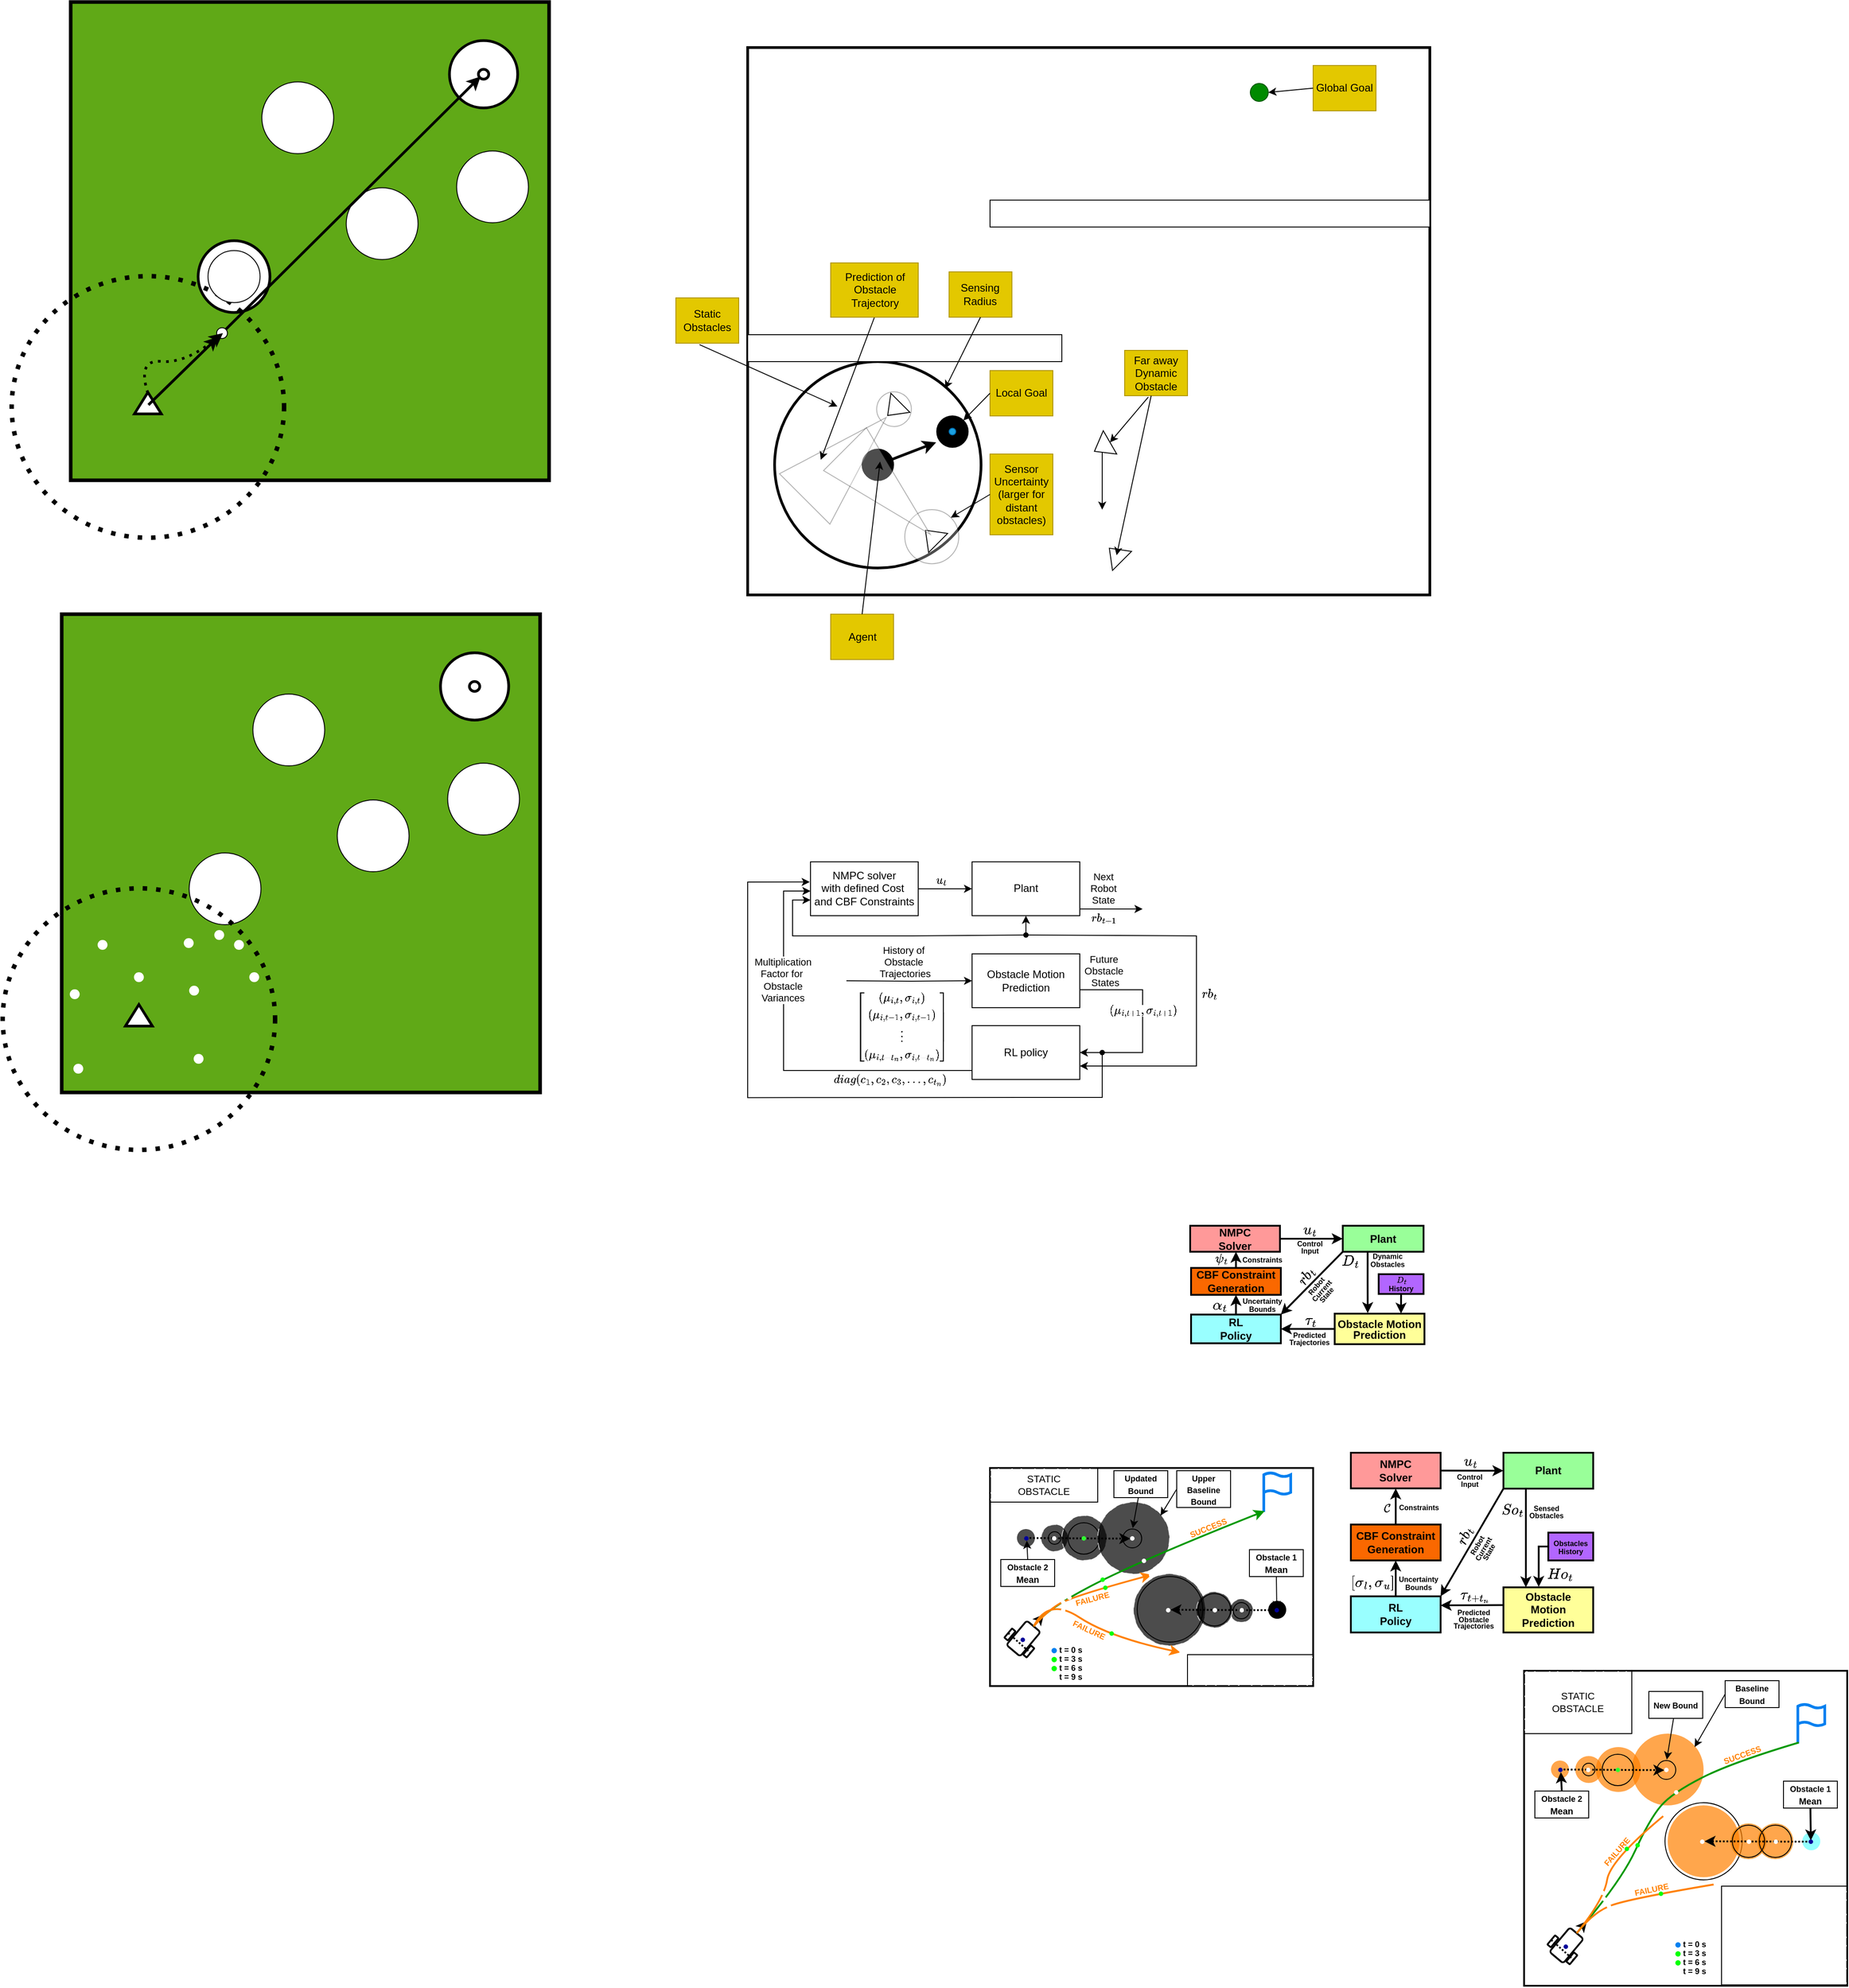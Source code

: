 <mxfile version="28.1.1" pages="2">
  <diagram name="Page-1" id="GJas5A8zbiKn9Wo5F9Zt">
    <mxGraphModel dx="1356" dy="271" grid="0" gridSize="10" guides="0" tooltips="1" connect="1" arrows="1" fold="1" page="1" pageScale="1" pageWidth="850" pageHeight="1100" background="light-dark(#FFFFFF,#FFFFFF)" math="1" shadow="0">
      <root>
        <mxCell id="0" />
        <mxCell id="SPA56wAMmxe-K7njHeTv-27" value="Obstacles" parent="0" />
        <mxCell id="DtoAEts-BVZEkejVVRbv-13" value="&lt;b&gt;Plant&lt;/b&gt;" style="rounded=0;whiteSpace=wrap;html=1;fillStyle=solid;fillColor=light-dark(#99FF99,#99FF99);fontColor=light-dark(#000000,#000000);strokeWidth=2;strokeColor=light-dark(#000000,#000000);" vertex="1" parent="SPA56wAMmxe-K7njHeTv-27">
          <mxGeometry x="703" y="1743" width="90" height="29" as="geometry" />
        </mxCell>
        <mxCell id="DtoAEts-BVZEkejVVRbv-14" value="&lt;div style=&quot;line-height: 100%;&quot;&gt;&lt;b&gt;Obstacle&amp;nbsp;&lt;/b&gt;&lt;b style=&quot;background-color: transparent;&quot;&gt;Motion&lt;/b&gt;&lt;div&gt;&lt;b&gt;Prediction&lt;/b&gt;&lt;/div&gt;&lt;/div&gt;" style="rounded=0;whiteSpace=wrap;html=1;fillStyle=solid;fillColor=light-dark(#FFFF99,#FFFF99);fontColor=light-dark(#000000,#000000);strokeWidth=2;strokeColor=light-dark(#000000,#000000);" vertex="1" parent="SPA56wAMmxe-K7njHeTv-27">
          <mxGeometry x="694" y="1841" width="100" height="34" as="geometry" />
        </mxCell>
        <mxCell id="DtoAEts-BVZEkejVVRbv-16" value="&lt;b&gt;RL&lt;/b&gt;&lt;div&gt;&lt;b&gt;Policy&lt;/b&gt;&lt;/div&gt;" style="rounded=0;whiteSpace=wrap;html=1;fillStyle=solid;fillColor=light-dark(#99FFFF,#99FFFF);fontColor=light-dark(#000000,#000000);strokeWidth=2;strokeColor=light-dark(#000000,#000000);" vertex="1" parent="SPA56wAMmxe-K7njHeTv-27">
          <mxGeometry x="534" y="1842" width="100" height="32" as="geometry" />
        </mxCell>
        <mxCell id="DtoAEts-BVZEkejVVRbv-17" value="&lt;b&gt;NMPC&lt;/b&gt;&lt;div&gt;&lt;b&gt;Solver&lt;/b&gt;&lt;/div&gt;" style="rounded=0;whiteSpace=wrap;html=1;fillStyle=solid;fillColor=light-dark(#FF9999,#FF9999);fontColor=light-dark(#000000,#000000);strokeWidth=2;strokeColor=light-dark(#000000,#000000);" vertex="1" parent="SPA56wAMmxe-K7njHeTv-27">
          <mxGeometry x="533" y="1743" width="100" height="29" as="geometry" />
        </mxCell>
        <mxCell id="DtoAEts-BVZEkejVVRbv-18" value="" style="endArrow=none;html=1;rounded=0;exitX=0;exitY=0.5;exitDx=0;exitDy=0;entryX=1;entryY=0.5;entryDx=0;entryDy=0;strokeColor=light-dark(#000000,#000000);strokeWidth=2;endFill=0;startArrow=classic;startFill=1;" edge="1" parent="SPA56wAMmxe-K7njHeTv-27" source="DtoAEts-BVZEkejVVRbv-13" target="DtoAEts-BVZEkejVVRbv-17">
          <mxGeometry width="50" height="50" relative="1" as="geometry">
            <mxPoint x="478" y="1763.28" as="sourcePoint" />
            <mxPoint x="528" y="1713.28" as="targetPoint" />
          </mxGeometry>
        </mxCell>
        <mxCell id="DtoAEts-BVZEkejVVRbv-19" value="&lt;div style=&quot;line-height: 70%;&quot;&gt;&lt;div&gt;&lt;span style=&quot;font-size: 8px; line-height: 70%;&quot;&gt;&lt;b&gt;Control&lt;/b&gt;&lt;/span&gt;&lt;/div&gt;&lt;div&gt;&lt;span style=&quot;font-size: 8px; line-height: 70%;&quot;&gt;&lt;b&gt;Input&lt;/b&gt;&lt;/span&gt;&lt;/div&gt;&lt;/div&gt;" style="text;html=1;align=center;verticalAlign=middle;whiteSpace=wrap;rounded=0;fontFamily=Helvetica;fontSize=11;fontColor=light-dark(#000000,#000000);labelBackgroundColor=none;" vertex="1" parent="SPA56wAMmxe-K7njHeTv-27">
          <mxGeometry x="633" y="1754" width="66.69" height="24" as="geometry" />
        </mxCell>
        <mxCell id="DtoAEts-BVZEkejVVRbv-20" value="&lt;div style=&quot;line-height: 70%;&quot;&gt;&lt;div&gt;&lt;span style=&quot;font-size: 8px; line-height: 70%;&quot;&gt;&lt;b&gt;Robot&lt;/b&gt;&lt;/span&gt;&lt;/div&gt;&lt;div&gt;&lt;span style=&quot;font-size: 8px; line-height: 70%;&quot;&gt;&lt;b&gt;Current&lt;/b&gt;&lt;/span&gt;&lt;/div&gt;&lt;div&gt;&lt;span style=&quot;font-size: 8px; line-height: 70%;&quot;&gt;&lt;b&gt;State&lt;/b&gt;&lt;/span&gt;&lt;/div&gt;&lt;/div&gt;" style="text;html=1;align=center;verticalAlign=middle;whiteSpace=wrap;rounded=0;fontFamily=Helvetica;fontSize=11;fontColor=light-dark(#000000,#000000);labelBackgroundColor=none;rotation=311;" vertex="1" parent="SPA56wAMmxe-K7njHeTv-27">
          <mxGeometry x="645" y="1800.0" width="66.69" height="29" as="geometry" />
        </mxCell>
        <mxCell id="DtoAEts-BVZEkejVVRbv-21" value="&lt;div style=&quot;line-height: 70%;&quot;&gt;&lt;div&gt;&lt;span style=&quot;font-size: 8px;&quot;&gt;&lt;b&gt;Dynamic&lt;/b&gt;&lt;/span&gt;&lt;/div&gt;&lt;div&gt;&lt;span style=&quot;font-size: 8px; line-height: 70%;&quot;&gt;&lt;b&gt;Obstacles&lt;/b&gt;&lt;/span&gt;&lt;/div&gt;&lt;/div&gt;" style="text;html=1;align=center;verticalAlign=middle;whiteSpace=wrap;rounded=0;fontFamily=Helvetica;fontSize=11;fontColor=light-dark(#000000,#000000);labelBackgroundColor=none;rotation=0;" vertex="1" parent="SPA56wAMmxe-K7njHeTv-27">
          <mxGeometry x="732" y="1769" width="42" height="24" as="geometry" />
        </mxCell>
        <mxCell id="DtoAEts-BVZEkejVVRbv-22" value="&lt;div style=&quot;line-height: 70%;&quot;&gt;&lt;div&gt;&lt;span style=&quot;font-size: 8px; line-height: 70%;&quot;&gt;&lt;b&gt;Predicted&lt;/b&gt;&lt;/span&gt;&lt;/div&gt;&lt;div&gt;&lt;span style=&quot;font-size: 8px; line-height: 70%;&quot;&gt;&lt;b&gt;Trajectories&lt;/b&gt;&lt;/span&gt;&lt;/div&gt;&lt;/div&gt;" style="text;html=1;align=center;verticalAlign=middle;whiteSpace=wrap;rounded=0;fontFamily=Helvetica;fontSize=11;fontColor=light-dark(#000000,#000000);labelBackgroundColor=none;rotation=0;" vertex="1" parent="SPA56wAMmxe-K7njHeTv-27">
          <mxGeometry x="645" y="1852" width="42" height="31" as="geometry" />
        </mxCell>
        <mxCell id="DtoAEts-BVZEkejVVRbv-23" value="&lt;span style=&quot;font-family: Helvetica; font-style: normal; font-variant-ligatures: normal; font-variant-caps: normal; letter-spacing: normal; orphans: 2; text-align: center; text-indent: 0px; text-transform: none; widows: 2; word-spacing: 0px; -webkit-text-stroke-width: 0px; white-space: nowrap; text-decoration-thickness: initial; text-decoration-style: initial; text-decoration-color: initial; float: none; display: inline !important;&quot;&gt;&lt;font style=&quot;font-size: 14px;&quot;&gt;&lt;b style=&quot;&quot;&gt;\(rb_{t}\)&lt;/b&gt;&lt;/font&gt;&lt;/span&gt;" style="text;whiteSpace=wrap;html=1;fontFamily=Helvetica;fontSize=11;fontColor=light-dark(#000000,#000000);labelBackgroundColor=none;fillColor=none;rotation=306;fontStyle=0;labelBorderColor=none;strokeWidth=0;shadow=0;" vertex="1" parent="SPA56wAMmxe-K7njHeTv-27">
          <mxGeometry x="649" y="1786" width="21.77" height="25.51" as="geometry" />
        </mxCell>
        <mxCell id="DtoAEts-BVZEkejVVRbv-24" value="&lt;b style=&quot;text-wrap-mode: nowrap; font-size: 14px; text-align: center;&quot;&gt;\(D_{t}\)&lt;/b&gt;" style="text;whiteSpace=wrap;html=1;fontFamily=Helvetica;fontSize=11;fontColor=light-dark(#000000,#000000);labelBackgroundColor=none;" vertex="1" parent="SPA56wAMmxe-K7njHeTv-27">
          <mxGeometry x="700" y="1767" width="25" height="25.15" as="geometry" />
        </mxCell>
        <mxCell id="DtoAEts-BVZEkejVVRbv-25" value="&lt;b style=&quot;forced-color-adjust: none; font-family: Helvetica; font-style: normal; font-variant-ligatures: normal; font-variant-caps: normal; letter-spacing: normal; orphans: 2; text-indent: 0px; text-transform: none; widows: 2; word-spacing: 0px; -webkit-text-stroke-width: 0px; white-space: nowrap; text-decoration-thickness: initial; text-decoration-style: initial; text-decoration-color: initial; font-size: 14px; text-align: center; box-shadow: none !important;&quot;&gt;&lt;font style=&quot;forced-color-adjust: none; box-shadow: none !important; color: light-dark(rgb(0, 0, 0), rgb(0, 0, 0));&quot;&gt;\(\tau_t\)&lt;/font&gt;&lt;/b&gt;" style="text;whiteSpace=wrap;html=1;fontFamily=Helvetica;fontSize=11;fontColor=light-dark(#000000,#000000);labelBackgroundColor=none;" vertex="1" parent="SPA56wAMmxe-K7njHeTv-27">
          <mxGeometry x="659" y="1833" width="16.19" height="24.24" as="geometry" />
        </mxCell>
        <mxCell id="DtoAEts-BVZEkejVVRbv-40" value="" style="edgeStyle=orthogonalEdgeStyle;rounded=0;orthogonalLoop=1;jettySize=auto;html=1;strokeColor=light-dark(#000000,#000000);strokeWidth=2;" edge="1" parent="SPA56wAMmxe-K7njHeTv-27" source="DtoAEts-BVZEkejVVRbv-27" target="DtoAEts-BVZEkejVVRbv-17">
          <mxGeometry relative="1" as="geometry">
            <Array as="points">
              <mxPoint x="583" y="1790" />
              <mxPoint x="583" y="1790" />
            </Array>
          </mxGeometry>
        </mxCell>
        <mxCell id="DtoAEts-BVZEkejVVRbv-27" value="&lt;b&gt;CBF Constraint Generation&lt;/b&gt;" style="rounded=0;whiteSpace=wrap;html=1;fillStyle=solid;fillColor=light-dark(#FA6800,#FFB366);fontColor=light-dark(#000000,#000000);strokeWidth=2;strokeColor=light-dark(#000000,#000000);" vertex="1" parent="SPA56wAMmxe-K7njHeTv-27">
          <mxGeometry x="534" y="1790" width="100" height="30" as="geometry" />
        </mxCell>
        <mxCell id="DtoAEts-BVZEkejVVRbv-28" value="&lt;div style=&quot;line-height: 70%;&quot;&gt;&lt;div&gt;&lt;span style=&quot;font-size: 8px;&quot;&gt;&lt;b&gt;Uncertainty&lt;/b&gt;&lt;/span&gt;&lt;/div&gt;&lt;div&gt;&lt;span style=&quot;font-size: 8px;&quot;&gt;&lt;b&gt;Bounds&lt;/b&gt;&lt;/span&gt;&lt;/div&gt;&lt;/div&gt;" style="text;html=1;align=center;verticalAlign=middle;whiteSpace=wrap;rounded=0;fontFamily=Helvetica;fontSize=11;fontColor=light-dark(#000000,#000000);labelBackgroundColor=none;rotation=0;" vertex="1" parent="SPA56wAMmxe-K7njHeTv-27">
          <mxGeometry x="588" y="1816" width="51" height="29" as="geometry" />
        </mxCell>
        <mxCell id="DtoAEts-BVZEkejVVRbv-29" value="&lt;div style=&quot;line-height: 70%;&quot;&gt;&lt;div&gt;&lt;span style=&quot;font-size: 8px;&quot;&gt;&lt;b&gt;Constraints&lt;/b&gt;&lt;/span&gt;&lt;/div&gt;&lt;/div&gt;" style="text;html=1;align=center;verticalAlign=middle;whiteSpace=wrap;rounded=0;fontFamily=Helvetica;fontSize=11;fontColor=light-dark(#000000,#000000);labelBackgroundColor=none;rotation=0;" vertex="1" parent="SPA56wAMmxe-K7njHeTv-27">
          <mxGeometry x="593" y="1770" width="41" height="22" as="geometry" />
        </mxCell>
        <mxCell id="DtoAEts-BVZEkejVVRbv-45" value="" style="edgeStyle=none;shape=connector;rounded=0;orthogonalLoop=1;jettySize=auto;html=1;strokeColor=light-dark(#000000,#000000);strokeWidth=2;align=center;verticalAlign=middle;fontFamily=Helvetica;fontSize=11;fontColor=default;labelBackgroundColor=default;endArrow=classic;entryX=0.739;entryY=-0.002;entryDx=0;entryDy=0;entryPerimeter=0;" edge="1" parent="SPA56wAMmxe-K7njHeTv-27" source="DtoAEts-BVZEkejVVRbv-30" target="DtoAEts-BVZEkejVVRbv-14">
          <mxGeometry relative="1" as="geometry" />
        </mxCell>
        <mxCell id="DtoAEts-BVZEkejVVRbv-30" value="&lt;div style=&quot;line-height: 70%;&quot;&gt;&lt;div&gt;&lt;font style=&quot;font-size: 8px;&quot;&gt;&lt;b style=&quot;background-color: transparent;&quot;&gt;&amp;nbsp;&lt;/b&gt;&lt;b style=&quot;background-color: transparent; text-wrap-mode: nowrap;&quot;&gt;\(D_{t}\)&lt;/b&gt;&lt;/font&gt;&lt;/div&gt;&lt;div&gt;&lt;b style=&quot;background-color: transparent; font-size: 8px;&quot;&gt;History&lt;/b&gt;&lt;/div&gt;&lt;/div&gt;" style="text;html=1;align=center;verticalAlign=middle;whiteSpace=wrap;rounded=0;fontFamily=Helvetica;fontSize=11;fontColor=light-dark(#000000,#000000);labelBackgroundColor=none;rotation=0;strokeColor=light-dark(#000000,#000000);strokeWidth=2;fillColor=light-dark(#B266FF,#B266FF);" vertex="1" parent="SPA56wAMmxe-K7njHeTv-27">
          <mxGeometry x="743" y="1797" width="50" height="22" as="geometry" />
        </mxCell>
        <mxCell id="DtoAEts-BVZEkejVVRbv-31" value="" style="endArrow=classic;html=1;rounded=0;strokeColor=light-dark(#000000,#000000);strokeWidth=2;align=center;verticalAlign=middle;fontFamily=Helvetica;fontSize=11;fontColor=light-dark(#000000,#000000);labelBackgroundColor=none;edgeStyle=orthogonalEdgeStyle;exitX=0.308;exitY=1.012;exitDx=0;exitDy=0;exitPerimeter=0;entryX=0.368;entryY=-0.019;entryDx=0;entryDy=0;entryPerimeter=0;" edge="1" parent="SPA56wAMmxe-K7njHeTv-27" source="DtoAEts-BVZEkejVVRbv-13" target="DtoAEts-BVZEkejVVRbv-14">
          <mxGeometry width="50" height="50" relative="1" as="geometry">
            <mxPoint x="687" y="1860" as="sourcePoint" />
            <mxPoint x="730" y="1840" as="targetPoint" />
          </mxGeometry>
        </mxCell>
        <mxCell id="DtoAEts-BVZEkejVVRbv-33" value="" style="endArrow=none;html=1;rounded=0;exitX=1;exitY=0;exitDx=0;exitDy=0;entryX=0;entryY=1;entryDx=0;entryDy=0;strokeColor=light-dark(#000000,#000000);strokeWidth=2;endFill=0;startArrow=classic;startFill=1;" edge="1" parent="SPA56wAMmxe-K7njHeTv-27" source="DtoAEts-BVZEkejVVRbv-16" target="DtoAEts-BVZEkejVVRbv-13">
          <mxGeometry width="50" height="50" relative="1" as="geometry">
            <mxPoint x="843" y="1883" as="sourcePoint" />
            <mxPoint x="773" y="1883" as="targetPoint" />
          </mxGeometry>
        </mxCell>
        <mxCell id="DtoAEts-BVZEkejVVRbv-36" value="&lt;b style=&quot;text-wrap-mode: nowrap; font-size: 14px; text-align: center;&quot;&gt;\(\alpha_t\)&lt;/b&gt;" style="text;whiteSpace=wrap;html=1;fontFamily=Helvetica;fontSize=11;fontColor=light-dark(#000000,#000000);labelBackgroundColor=none;" vertex="1" parent="SPA56wAMmxe-K7njHeTv-27">
          <mxGeometry x="556" y="1816" width="23" height="24.15" as="geometry" />
        </mxCell>
        <mxCell id="DtoAEts-BVZEkejVVRbv-37" value="\(\psi_t\)" style="text;whiteSpace=wrap;fontFamily=Helvetica;fontSize=12;fontColor=light-dark(#000000,#000000);labelBackgroundColor=none;fillColor=none;" vertex="1" parent="SPA56wAMmxe-K7njHeTv-27">
          <mxGeometry x="559" y="1766" width="12" height="23" as="geometry" />
        </mxCell>
        <mxCell id="DtoAEts-BVZEkejVVRbv-38" value="\(u_{t}\)" style="text;whiteSpace=wrap;fontFamily=Helvetica;fontSize=14;fontColor=light-dark(#000000,#000000);labelBackgroundColor=none;" vertex="1" parent="SPA56wAMmxe-K7njHeTv-27">
          <mxGeometry x="657" y="1732" width="22.31" height="28" as="geometry" />
        </mxCell>
        <mxCell id="DtoAEts-BVZEkejVVRbv-42" value="" style="endArrow=classic;html=1;rounded=0;strokeColor=light-dark(#000000,#000000);strokeWidth=2;exitX=0.5;exitY=0;exitDx=0;exitDy=0;entryX=0.5;entryY=1;entryDx=0;entryDy=0;" edge="1" parent="SPA56wAMmxe-K7njHeTv-27" source="DtoAEts-BVZEkejVVRbv-16" target="DtoAEts-BVZEkejVVRbv-27">
          <mxGeometry width="50" height="50" relative="1" as="geometry">
            <mxPoint x="499" y="1911" as="sourcePoint" />
            <mxPoint x="549" y="1861" as="targetPoint" />
          </mxGeometry>
        </mxCell>
        <mxCell id="DtoAEts-BVZEkejVVRbv-43" value="" style="endArrow=classic;html=1;rounded=0;strokeColor=light-dark(#000000,#000000);strokeWidth=2;align=center;verticalAlign=middle;fontFamily=Helvetica;fontSize=11;fontColor=default;labelBackgroundColor=default;entryX=1;entryY=0.5;entryDx=0;entryDy=0;" edge="1" parent="SPA56wAMmxe-K7njHeTv-27" source="DtoAEts-BVZEkejVVRbv-14" target="DtoAEts-BVZEkejVVRbv-16">
          <mxGeometry width="50" height="50" relative="1" as="geometry">
            <mxPoint x="637" y="1904" as="sourcePoint" />
            <mxPoint x="687" y="1854" as="targetPoint" />
          </mxGeometry>
        </mxCell>
        <mxCell id="1" style="" parent="0" />
        <mxCell id="O5Yj0BY--caXqHYr7iZM-89" value="" style="ellipse;whiteSpace=wrap;html=1;aspect=fixed;rounded=0;strokeColor=light-dark(#FFFFFF,#000000);strokeWidth=1;align=left;verticalAlign=top;fontFamily=Helvetica;fontSize=11;fontColor=light-dark(#000000,#000000);labelBackgroundColor=none;fillColor=light-dark(#FF8000,#FF8000);gradientColor=default;opacity=70;gradientDirection=radial;dashed=1;dashPattern=8 8;" parent="1" vertex="1">
          <mxGeometry x="470" y="2131" width="80" height="80" as="geometry" />
        </mxCell>
        <mxCell id="O5Yj0BY--caXqHYr7iZM-55" value="" style="rounded=0;whiteSpace=wrap;html=1;align=left;verticalAlign=top;fontFamily=Helvetica;fontSize=11;fontColor=light-dark(#000000,#000000);labelBackgroundColor=none;fillColor=none;gradientColor=none;strokeColor=light-dark(#000000,#000000);strokeWidth=2;movable=1;resizable=1;rotatable=1;deletable=1;editable=1;locked=0;connectable=1;" parent="1" vertex="1">
          <mxGeometry x="310" y="2013" width="360" height="243" as="geometry" />
        </mxCell>
        <mxCell id="O5Yj0BY--caXqHYr7iZM-92" value="" style="ellipse;whiteSpace=wrap;html=1;aspect=fixed;rounded=0;strokeColor=light-dark(#FFFFFF,#000000);strokeWidth=1;align=left;verticalAlign=top;fontFamily=Helvetica;fontSize=11;fontColor=light-dark(#000000,#000000);labelBackgroundColor=none;fillColor=light-dark(#FF8000,#FF8000);gradientColor=default;opacity=70;allowArrows=0;connectable=0;gradientDirection=radial;dashed=1;dashPattern=8 8;" parent="1" vertex="1">
          <mxGeometry x="577" y="2159" width="26" height="26" as="geometry" />
        </mxCell>
        <mxCell id="O5Yj0BY--caXqHYr7iZM-102" value="" style="ellipse;whiteSpace=wrap;html=1;aspect=fixed;rounded=0;strokeColor=light-dark(#000000,#000000);strokeWidth=1;align=left;verticalAlign=top;fontFamily=Helvetica;fontSize=11;fontColor=light-dark(#000000,#000000);labelBackgroundColor=none;fillColor=none;gradientColor=none;movable=1;recursiveResize=1;connectable=0;allowArrows=0;" parent="1" vertex="1">
          <mxGeometry x="581" y="2163" width="18" height="18" as="geometry" />
        </mxCell>
        <mxCell id="SPA56wAMmxe-K7njHeTv-1" value="" style="rounded=0;whiteSpace=wrap;html=1;fillColor=light-dark(#FFFFFF,#FFFFFF);strokeColor=light-dark(#000000,#000000);strokeWidth=3;movable=1;resizable=1;rotatable=1;deletable=1;editable=1;locked=0;connectable=1;" parent="1" vertex="1">
          <mxGeometry x="40" y="430" width="760" height="610" as="geometry" />
        </mxCell>
        <mxCell id="TbScQdoDC3WaG0IKX4vc-7" value="" style="shape=image;verticalLabelPosition=bottom;labelBackgroundColor=default;verticalAlign=top;aspect=fixed;imageAspect=0;image=https://www.freecads.com/media/thumb/fit/501x353/5bb5f68903497.jpg;rotation=-90;" parent="1" vertex="1">
          <mxGeometry x="17.11" y="826.25" width="212.89" height="150" as="geometry" />
        </mxCell>
        <mxCell id="SPA56wAMmxe-K7njHeTv-2" value="" style="ellipse;whiteSpace=wrap;html=1;aspect=fixed;fillColor=light-dark(#FFFFFF,transparent);strokeColor=light-dark(#000000,#FF0000);strokeWidth=3;" parent="1" vertex="1">
          <mxGeometry x="70" y="780" width="230" height="230" as="geometry" />
        </mxCell>
        <mxCell id="SPA56wAMmxe-K7njHeTv-3" value="" style="ellipse;whiteSpace=wrap;html=1;aspect=fixed;fillColor=light-dark(#000000,#0000FF);" parent="1" vertex="1">
          <mxGeometry x="167.5" y="877.5" width="35" height="35" as="geometry" />
        </mxCell>
        <mxCell id="SPA56wAMmxe-K7njHeTv-4" value="" style="endArrow=classic;html=1;rounded=0;strokeColor=light-dark(#000000,#0000FF);strokeWidth=3;" parent="1" source="SPA56wAMmxe-K7njHeTv-3" edge="1">
          <mxGeometry width="50" height="50" relative="1" as="geometry">
            <mxPoint x="190" y="877.5" as="sourcePoint" />
            <mxPoint x="250" y="870" as="targetPoint" />
          </mxGeometry>
        </mxCell>
        <mxCell id="SPA56wAMmxe-K7njHeTv-5" value="" style="rounded=0;whiteSpace=wrap;html=1;movable=0;resizable=0;rotatable=0;deletable=0;editable=0;locked=1;connectable=0;" parent="1" vertex="1">
          <mxGeometry x="40" y="750" width="350" height="30" as="geometry" />
        </mxCell>
        <mxCell id="SPA56wAMmxe-K7njHeTv-6" value="" style="rounded=0;whiteSpace=wrap;html=1;movable=0;resizable=0;rotatable=0;deletable=0;editable=0;locked=1;connectable=0;" parent="1" vertex="1">
          <mxGeometry x="310" y="600" width="490" height="30" as="geometry" />
        </mxCell>
        <mxCell id="SPA56wAMmxe-K7njHeTv-10" value="" style="ellipse;whiteSpace=wrap;html=1;aspect=fixed;fillColor=#008a00;fontColor=#ffffff;strokeColor=#005700;movable=1;resizable=1;rotatable=1;deletable=1;editable=1;locked=0;connectable=1;" parent="1" vertex="1">
          <mxGeometry x="600" y="470" width="20" height="20" as="geometry" />
        </mxCell>
        <mxCell id="SPA56wAMmxe-K7njHeTv-18" value="" style="group;rotation=45;" parent="1" vertex="1" connectable="0">
          <mxGeometry x="190" y="920" width="110" height="110" as="geometry" />
        </mxCell>
        <mxCell id="SPA56wAMmxe-K7njHeTv-19" value="" style="ellipse;whiteSpace=wrap;html=1;aspect=fixed;opacity=30;rotation=45;" parent="SPA56wAMmxe-K7njHeTv-18" vertex="1">
          <mxGeometry x="25.06" y="25.06" width="60.13" height="60.13" as="geometry" />
        </mxCell>
        <mxCell id="TbScQdoDC3WaG0IKX4vc-1" value="" style="triangle;whiteSpace=wrap;html=1;rotation=-135;" parent="SPA56wAMmxe-K7njHeTv-18" vertex="1">
          <mxGeometry x="45.12" y="40" width="20" height="30" as="geometry" />
        </mxCell>
        <mxCell id="SPA56wAMmxe-K7njHeTv-22" value="" style="group;rotation=-34;" parent="1" vertex="1" connectable="0">
          <mxGeometry x="150.002" y="767.502" width="640.54" height="230" as="geometry" />
        </mxCell>
        <mxCell id="SPA56wAMmxe-K7njHeTv-28" value="" style="group" parent="SPA56wAMmxe-K7njHeTv-22" vertex="1" connectable="0">
          <mxGeometry x="8.705" y="26.532" width="88.691" height="120.97" as="geometry" />
        </mxCell>
        <mxCell id="SPA56wAMmxe-K7njHeTv-23" value="" style="ellipse;whiteSpace=wrap;html=1;aspect=fixed;opacity=30;rotation=-34;" parent="SPA56wAMmxe-K7njHeTv-28" vertex="1">
          <mxGeometry x="25.035" y="19.638" width="38.62" height="38.62" as="geometry" />
        </mxCell>
        <mxCell id="SPA56wAMmxe-K7njHeTv-31" value="" style="triangle;whiteSpace=wrap;html=1;rotation=-45;opacity=30;strokeColor=light-dark(#000000,#FF00FF);fillColor=light-dark(#FFFFFF,#FF33FF);" parent="SPA56wAMmxe-K7njHeTv-28" vertex="1">
          <mxGeometry x="-73.97" y="53.94" width="128.31" height="79.42" as="geometry" />
        </mxCell>
        <mxCell id="TbScQdoDC3WaG0IKX4vc-3" value="" style="triangle;whiteSpace=wrap;html=1;rotation=135;" parent="SPA56wAMmxe-K7njHeTv-28" vertex="1">
          <mxGeometry x="34.341" y="23.944" width="20" height="30" as="geometry" />
        </mxCell>
        <mxCell id="SPA56wAMmxe-K7njHeTv-32" value="" style="triangle;whiteSpace=wrap;html=1;rotation=45;opacity=30;strokeColor=light-dark(#000000,#FF00FF);fillColor=light-dark(#FFFFFF,#FF33FF);" parent="SPA56wAMmxe-K7njHeTv-22" vertex="1">
          <mxGeometry x="-21.28" y="123.74" width="134.29" height="67.5" as="geometry" />
        </mxCell>
        <mxCell id="SPA56wAMmxe-K7njHeTv-30" value="Sensor Uncertainty (larger for distant obstacles)" style="rounded=0;whiteSpace=wrap;html=1;fillColor=light-dark(#E3C800,#FFFF00);fontColor=light-dark(#000000,#000000);strokeColor=#B09500;" parent="SPA56wAMmxe-K7njHeTv-22" vertex="1">
          <mxGeometry x="160" y="115.5" width="70" height="90" as="geometry" />
        </mxCell>
        <mxCell id="SPA56wAMmxe-K7njHeTv-35" value="Local Goal" style="rounded=0;whiteSpace=wrap;html=1;fillColor=light-dark(#E3C800,#FFFF00);fontColor=light-dark(#000000,#000000);strokeColor=#B09500;" parent="SPA56wAMmxe-K7njHeTv-22" vertex="1">
          <mxGeometry x="159.998" y="22.498" width="70" height="50.5" as="geometry" />
        </mxCell>
        <mxCell id="SPA56wAMmxe-K7njHeTv-34" value="" style="ellipse;whiteSpace=wrap;html=1;aspect=fixed;fillColor=light-dark(#000000,#00FFFF);" parent="SPA56wAMmxe-K7njHeTv-22" vertex="1">
          <mxGeometry x="100.628" y="72.998" width="35" height="35" as="geometry" />
        </mxCell>
        <mxCell id="SPA56wAMmxe-K7njHeTv-41" value="" style="ellipse;whiteSpace=wrap;html=1;aspect=fixed;fillColor=#1ba1e2;fontColor=#ffffff;strokeColor=#006EAF;" parent="SPA56wAMmxe-K7njHeTv-22" vertex="1">
          <mxGeometry x="114.38" y="86.75" width="7.5" height="7.5" as="geometry" />
        </mxCell>
        <mxCell id="SPA56wAMmxe-K7njHeTv-36" value="" style="endArrow=classic;html=1;rounded=0;strokeColor=light-dark(#000000,#000000);exitX=0;exitY=0.5;exitDx=0;exitDy=0;" parent="SPA56wAMmxe-K7njHeTv-22" source="SPA56wAMmxe-K7njHeTv-35" target="SPA56wAMmxe-K7njHeTv-34" edge="1">
          <mxGeometry width="50" height="50" relative="1" as="geometry">
            <mxPoint x="183.998" y="172.498" as="sourcePoint" />
            <mxPoint x="139.998" y="193.498" as="targetPoint" />
          </mxGeometry>
        </mxCell>
        <mxCell id="TbScQdoDC3WaG0IKX4vc-8" value="" style="shape=image;verticalLabelPosition=bottom;labelBackgroundColor=default;verticalAlign=top;aspect=fixed;imageAspect=0;image=https://i.pinimg.com/564x/9a/37/a9/9a37a99fa108eaf53b29d5175b4bc8d4.jpg;" parent="SPA56wAMmxe-K7njHeTv-22" vertex="1">
          <mxGeometry x="290" y="-131.49" width="350.54" height="246.99" as="geometry" />
        </mxCell>
        <mxCell id="SPA56wAMmxe-K7njHeTv-29" value="" style="endArrow=classic;html=1;rounded=0;strokeColor=light-dark(#000000,#000000);exitX=0;exitY=0.5;exitDx=0;exitDy=0;entryX=0.5;entryY=0;entryDx=0;entryDy=0;" parent="1" source="SPA56wAMmxe-K7njHeTv-30" target="SPA56wAMmxe-K7njHeTv-19" edge="1">
          <mxGeometry width="50" height="50" relative="1" as="geometry">
            <mxPoint x="395.07" y="912.5" as="sourcePoint" />
            <mxPoint x="280" y="970" as="targetPoint" />
          </mxGeometry>
        </mxCell>
        <mxCell id="SPA56wAMmxe-K7njHeTv-37" value="" style="endArrow=classic;html=1;rounded=0;strokeColor=light-dark(#000000,#000000);exitX=0.5;exitY=1;exitDx=0;exitDy=0;entryX=0.339;entryY=0.271;entryDx=0;entryDy=0;entryPerimeter=0;" parent="1" source="SPA56wAMmxe-K7njHeTv-38" target="SPA56wAMmxe-K7njHeTv-31" edge="1">
          <mxGeometry width="50" height="50" relative="1" as="geometry">
            <mxPoint x="360" y="820" as="sourcePoint" />
            <mxPoint x="330" y="853" as="targetPoint" />
          </mxGeometry>
        </mxCell>
        <mxCell id="SPA56wAMmxe-K7njHeTv-38" value="Prediction of Obstacle Trajectory" style="rounded=0;whiteSpace=wrap;html=1;fillColor=light-dark(#E3C800,#FFFF00);fontColor=light-dark(#000000,#000000);strokeColor=#B09500;" parent="1" vertex="1">
          <mxGeometry x="132.5" y="670" width="97.5" height="60.5" as="geometry" />
        </mxCell>
        <mxCell id="SPA56wAMmxe-K7njHeTv-39" value="Sensing Radius" style="rounded=0;whiteSpace=wrap;html=1;fillColor=light-dark(#E3C800,#FFFF00);fontColor=light-dark(#000000,#000000);strokeColor=#B09500;" parent="1" vertex="1">
          <mxGeometry x="264.38" y="680" width="70" height="50.5" as="geometry" />
        </mxCell>
        <mxCell id="SPA56wAMmxe-K7njHeTv-40" value="" style="endArrow=classic;html=1;rounded=0;strokeColor=light-dark(#000000,#000000);exitX=0.5;exitY=1;exitDx=0;exitDy=0;" parent="1" source="SPA56wAMmxe-K7njHeTv-39" edge="1">
          <mxGeometry width="50" height="50" relative="1" as="geometry">
            <mxPoint x="192" y="790" as="sourcePoint" />
            <mxPoint x="260" y="810" as="targetPoint" />
          </mxGeometry>
        </mxCell>
        <mxCell id="SPA56wAMmxe-K7njHeTv-42" value="Far away Dynamic Obstacle" style="rounded=0;whiteSpace=wrap;html=1;fillColor=light-dark(#E3C800,#FFFF00);fontColor=light-dark(#000000,#000000);strokeColor=#B09500;" parent="1" vertex="1">
          <mxGeometry x="460" y="767.5" width="70" height="50.5" as="geometry" />
        </mxCell>
        <mxCell id="SPA56wAMmxe-K7njHeTv-43" value="" style="endArrow=classic;html=1;rounded=0;strokeColor=light-dark(#000000,#000000);exitX=0.376;exitY=1.031;exitDx=0;exitDy=0;entryX=0;entryY=0.5;entryDx=0;entryDy=0;exitPerimeter=0;" parent="1" source="SPA56wAMmxe-K7njHeTv-42" target="TbScQdoDC3WaG0IKX4vc-9" edge="1">
          <mxGeometry width="50" height="50" relative="1" as="geometry">
            <mxPoint x="504" y="818" as="sourcePoint" />
            <mxPoint x="443.87" y="863.63" as="targetPoint" />
          </mxGeometry>
        </mxCell>
        <mxCell id="TbScQdoDC3WaG0IKX4vc-4" value="Global Goal" style="rounded=0;whiteSpace=wrap;html=1;fillColor=light-dark(#E3C800,#FFFF00);fontColor=light-dark(#000000,#000000);strokeColor=#B09500;" parent="1" vertex="1">
          <mxGeometry x="669.998" y="450" width="70" height="50.5" as="geometry" />
        </mxCell>
        <mxCell id="TbScQdoDC3WaG0IKX4vc-5" value="" style="endArrow=classic;html=1;rounded=0;strokeColor=light-dark(#000000,#000000);exitX=0;exitY=0.5;exitDx=0;exitDy=0;entryX=1;entryY=0.5;entryDx=0;entryDy=0;" parent="1" source="TbScQdoDC3WaG0IKX4vc-4" target="SPA56wAMmxe-K7njHeTv-10" edge="1">
          <mxGeometry width="50" height="50" relative="1" as="geometry">
            <mxPoint x="693.998" y="600" as="sourcePoint" />
            <mxPoint x="650" y="550" as="targetPoint" />
          </mxGeometry>
        </mxCell>
        <mxCell id="TbScQdoDC3WaG0IKX4vc-6" value="" style="shape=image;verticalLabelPosition=bottom;labelBackgroundColor=default;verticalAlign=top;aspect=fixed;imageAspect=0;image=https://www.freecads.com/media/thumb/fit/501x353/5bb5f68903497.jpg;" parent="1" vertex="1">
          <mxGeometry x="51.49" y="440" width="212.89" height="150" as="geometry" />
        </mxCell>
        <mxCell id="TbScQdoDC3WaG0IKX4vc-12" value="" style="edgeStyle=orthogonalEdgeStyle;rounded=0;orthogonalLoop=1;jettySize=auto;html=1;" parent="1" source="TbScQdoDC3WaG0IKX4vc-9" edge="1">
          <mxGeometry relative="1" as="geometry">
            <mxPoint x="434.998" y="944.998" as="targetPoint" />
          </mxGeometry>
        </mxCell>
        <mxCell id="TbScQdoDC3WaG0IKX4vc-9" value="" style="triangle;whiteSpace=wrap;html=1;rotation=-210;" parent="1" vertex="1">
          <mxGeometry x="424.998" y="859.998" width="20" height="30" as="geometry" />
        </mxCell>
        <mxCell id="TbScQdoDC3WaG0IKX4vc-13" value="" style="triangle;whiteSpace=wrap;html=1;rotation=-135;" parent="1" vertex="1">
          <mxGeometry x="439.998" y="979.998" width="20" height="30" as="geometry" />
        </mxCell>
        <mxCell id="TbScQdoDC3WaG0IKX4vc-14" value="Static Obstacles" style="rounded=0;whiteSpace=wrap;html=1;fillColor=light-dark(#E3C800,#FFFF00);fontColor=light-dark(#000000,#000000);strokeColor=#B09500;" parent="1" vertex="1">
          <mxGeometry x="-40" y="708.97" width="70" height="50.5" as="geometry" />
        </mxCell>
        <mxCell id="TbScQdoDC3WaG0IKX4vc-15" value="" style="endArrow=classic;html=1;rounded=0;strokeColor=light-dark(#000000,#000000);exitX=0.376;exitY=1.031;exitDx=0;exitDy=0;exitPerimeter=0;" parent="1" source="TbScQdoDC3WaG0IKX4vc-14" edge="1">
          <mxGeometry width="50" height="50" relative="1" as="geometry">
            <mxPoint x="4" y="759.47" as="sourcePoint" />
            <mxPoint x="140" y="830" as="targetPoint" />
          </mxGeometry>
        </mxCell>
        <mxCell id="TbScQdoDC3WaG0IKX4vc-16" value="Agent" style="rounded=0;whiteSpace=wrap;html=1;fillColor=light-dark(#E3C800,#FFFF00);fontColor=light-dark(#000000,#000000);strokeColor=#B09500;" parent="1" vertex="1">
          <mxGeometry x="132.5" y="1061.47" width="70" height="50.5" as="geometry" />
        </mxCell>
        <mxCell id="TbScQdoDC3WaG0IKX4vc-17" value="" style="endArrow=classic;html=1;rounded=0;strokeColor=light-dark(#000000,#000000);exitX=0.5;exitY=0;exitDx=0;exitDy=0;entryX=0.279;entryY=0.235;entryDx=0;entryDy=0;entryPerimeter=0;" parent="1" source="TbScQdoDC3WaG0IKX4vc-16" target="SPA56wAMmxe-K7njHeTv-32" edge="1">
          <mxGeometry width="50" height="50" relative="1" as="geometry">
            <mxPoint x="176.5" y="1111.97" as="sourcePoint" />
            <mxPoint x="382.464" y="1049.997" as="targetPoint" />
          </mxGeometry>
        </mxCell>
        <mxCell id="TbScQdoDC3WaG0IKX4vc-18" value="" style="endArrow=classic;html=1;rounded=0;strokeColor=light-dark(#000000,#000000);entryX=0.435;entryY=0.506;entryDx=0;entryDy=0;entryPerimeter=0;" parent="1" source="SPA56wAMmxe-K7njHeTv-42" target="TbScQdoDC3WaG0IKX4vc-13" edge="1">
          <mxGeometry width="50" height="50" relative="1" as="geometry">
            <mxPoint x="552" y="900" as="sourcePoint" />
            <mxPoint x="510" y="950" as="targetPoint" />
          </mxGeometry>
        </mxCell>
        <mxCell id="uVl9msC-3Oj0vJ0fN8xo-1" value="" style="whiteSpace=wrap;html=1;aspect=fixed;fillColor=light-dark(#60A917,#999999);fontColor=#ffffff;strokeColor=light-dark(#000000,#000000);strokeWidth=4;" parent="1" vertex="1">
          <mxGeometry x="-714.25" y="379.25" width="533" height="533" as="geometry" />
        </mxCell>
        <mxCell id="uVl9msC-3Oj0vJ0fN8xo-2" value="" style="ellipse;whiteSpace=wrap;html=1;fillColor=light-dark(#FFFFFF,#99FF99);strokeColor=light-dark(#000000,#000000);strokeWidth=3;" parent="1" vertex="1">
          <mxGeometry x="-292.25" y="422.25" width="76" height="75" as="geometry" />
        </mxCell>
        <mxCell id="uVl9msC-3Oj0vJ0fN8xo-3" value="" style="ellipse;whiteSpace=wrap;html=1;fillColor=light-dark(#FFFFFF,#FF3333);strokeColor=light-dark(#000000,#000000);strokeWidth=3;" parent="1" vertex="1">
          <mxGeometry x="-260" y="454.25" width="11.5" height="11" as="geometry" />
        </mxCell>
        <mxCell id="uVl9msC-3Oj0vJ0fN8xo-4" value="" style="triangle;whiteSpace=wrap;html=1;rotation=-90;fillColor=light-dark(#FFFFFF,#FF8000);strokeColor=light-dark(#000000,#000000);strokeWidth=3;" parent="1" vertex="1">
          <mxGeometry x="-640.25" y="811.25" width="24" height="30" as="geometry" />
        </mxCell>
        <mxCell id="uVl9msC-3Oj0vJ0fN8xo-5" value="" style="ellipse;whiteSpace=wrap;html=1;aspect=fixed;fillColor=light-dark(#FFFFFF,#FFB570);strokeColor=light-dark(#000000,#000000);strokeWidth=3;" parent="1" vertex="1">
          <mxGeometry x="-572.25" y="645.25" width="80" height="80" as="geometry" />
        </mxCell>
        <mxCell id="uVl9msC-3Oj0vJ0fN8xo-6" value="" style="ellipse;whiteSpace=wrap;html=1;aspect=fixed;" parent="1" vertex="1">
          <mxGeometry x="-407.25" y="586.25" width="80" height="80" as="geometry" />
        </mxCell>
        <mxCell id="uVl9msC-3Oj0vJ0fN8xo-7" value="" style="ellipse;whiteSpace=wrap;html=1;aspect=fixed;" parent="1" vertex="1">
          <mxGeometry x="-501.25" y="468.25" width="80" height="80" as="geometry" />
        </mxCell>
        <mxCell id="uVl9msC-3Oj0vJ0fN8xo-8" value="" style="ellipse;whiteSpace=wrap;html=1;aspect=fixed;" parent="1" vertex="1">
          <mxGeometry x="-284.25" y="545.25" width="80" height="80" as="geometry" />
        </mxCell>
        <mxCell id="uVl9msC-3Oj0vJ0fN8xo-9" value="" style="ellipse;whiteSpace=wrap;html=1;fillColor=none;dashed=1;dashPattern=1 2;strokeColor=light-dark(#000000,#7F00FF);strokeWidth=5;" parent="1" vertex="1">
          <mxGeometry x="-780" y="684.75" width="303.5" height="291.5" as="geometry" />
        </mxCell>
        <mxCell id="uVl9msC-3Oj0vJ0fN8xo-10" value="" style="endArrow=classic;html=1;rounded=0;strokeWidth=3;" parent="1" source="uVl9msC-3Oj0vJ0fN8xo-13" edge="1">
          <mxGeometry width="50" height="50" relative="1" as="geometry">
            <mxPoint x="-627.63" y="828.25" as="sourcePoint" />
            <mxPoint x="-257.63" y="462.25" as="targetPoint" />
          </mxGeometry>
        </mxCell>
        <mxCell id="uVl9msC-3Oj0vJ0fN8xo-11" value="" style="ellipse;whiteSpace=wrap;html=1;aspect=fixed;" parent="1" vertex="1">
          <mxGeometry x="-561.25" y="656.25" width="58" height="58" as="geometry" />
        </mxCell>
        <mxCell id="uVl9msC-3Oj0vJ0fN8xo-12" value="" style="endArrow=classic;html=1;rounded=0;strokeWidth=3;" parent="1" target="uVl9msC-3Oj0vJ0fN8xo-13" edge="1">
          <mxGeometry width="50" height="50" relative="1" as="geometry">
            <mxPoint x="-627.63" y="828.25" as="sourcePoint" />
            <mxPoint x="-257.63" y="462.25" as="targetPoint" />
          </mxGeometry>
        </mxCell>
        <mxCell id="uVl9msC-3Oj0vJ0fN8xo-13" value="" style="ellipse;whiteSpace=wrap;html=1;fillColor=light-dark(#FFFFFF,#99FF99);" parent="1" vertex="1">
          <mxGeometry x="-551.63" y="742.25" width="12" height="12" as="geometry" />
        </mxCell>
        <mxCell id="uVl9msC-3Oj0vJ0fN8xo-14" value="" style="endArrow=classic;html=1;rounded=0;strokeWidth=3;curved=1;dashed=1;dashPattern=1 2;strokeColor=light-dark(#000000,#0000CC);" parent="1" edge="1">
          <mxGeometry width="50" height="50" relative="1" as="geometry">
            <mxPoint x="-628.25" y="815.25" as="sourcePoint" />
            <mxPoint x="-544.63" y="748.25" as="targetPoint" />
            <Array as="points">
              <mxPoint x="-640.25" y="777.25" />
              <mxPoint x="-586.25" y="782.25" />
            </Array>
          </mxGeometry>
        </mxCell>
        <mxCell id="uVl9msC-3Oj0vJ0fN8xo-15" value="" style="whiteSpace=wrap;html=1;aspect=fixed;fillColor=light-dark(#60A917,#999999);fontColor=#ffffff;strokeColor=light-dark(#000000,#000000);strokeWidth=4;" parent="1" vertex="1">
          <mxGeometry x="-724.25" y="1061.47" width="533" height="533" as="geometry" />
        </mxCell>
        <mxCell id="uVl9msC-3Oj0vJ0fN8xo-16" value="" style="ellipse;whiteSpace=wrap;html=1;fillColor=light-dark(#FFFFFF,#99FF99);strokeColor=light-dark(#000000,#000000);strokeWidth=3;" parent="1" vertex="1">
          <mxGeometry x="-302.25" y="1104.47" width="76" height="75" as="geometry" />
        </mxCell>
        <mxCell id="uVl9msC-3Oj0vJ0fN8xo-17" value="" style="ellipse;whiteSpace=wrap;html=1;fillColor=light-dark(#FFFFFF,#FF3333);strokeColor=light-dark(#000000,#000000);strokeWidth=3;" parent="1" vertex="1">
          <mxGeometry x="-270" y="1136.47" width="11.5" height="11" as="geometry" />
        </mxCell>
        <mxCell id="uVl9msC-3Oj0vJ0fN8xo-18" value="" style="triangle;whiteSpace=wrap;html=1;rotation=-90;fillColor=light-dark(#FFFFFF,#FF8000);strokeColor=light-dark(#000000,#000000);strokeWidth=3;" parent="1" vertex="1">
          <mxGeometry x="-650.25" y="1493.47" width="24" height="30" as="geometry" />
        </mxCell>
        <mxCell id="uVl9msC-3Oj0vJ0fN8xo-19" value="" style="ellipse;whiteSpace=wrap;html=1;aspect=fixed;" parent="1" vertex="1">
          <mxGeometry x="-582.25" y="1327.47" width="80" height="80" as="geometry" />
        </mxCell>
        <mxCell id="uVl9msC-3Oj0vJ0fN8xo-20" value="" style="ellipse;whiteSpace=wrap;html=1;aspect=fixed;" parent="1" vertex="1">
          <mxGeometry x="-417.25" y="1268.47" width="80" height="80" as="geometry" />
        </mxCell>
        <mxCell id="uVl9msC-3Oj0vJ0fN8xo-21" value="" style="ellipse;whiteSpace=wrap;html=1;aspect=fixed;" parent="1" vertex="1">
          <mxGeometry x="-511.25" y="1150.47" width="80" height="80" as="geometry" />
        </mxCell>
        <mxCell id="uVl9msC-3Oj0vJ0fN8xo-22" value="" style="ellipse;whiteSpace=wrap;html=1;aspect=fixed;" parent="1" vertex="1">
          <mxGeometry x="-294.25" y="1227.47" width="80" height="80" as="geometry" />
        </mxCell>
        <mxCell id="uVl9msC-3Oj0vJ0fN8xo-23" value="" style="ellipse;whiteSpace=wrap;html=1;fillColor=none;dashed=1;dashPattern=1 2;strokeColor=light-dark(#000000,#7F00FF);strokeWidth=5;" parent="1" vertex="1">
          <mxGeometry x="-790" y="1366.97" width="303.5" height="291.5" as="geometry" />
        </mxCell>
        <mxCell id="uVl9msC-3Oj0vJ0fN8xo-24" value="" style="ellipse;whiteSpace=wrap;html=1;aspect=fixed;strokeColor=none;fillColor=light-dark(#FFFFFF,#00FFFF);" parent="1" vertex="1">
          <mxGeometry x="-684.25" y="1424.47" width="11" height="11" as="geometry" />
        </mxCell>
        <mxCell id="uVl9msC-3Oj0vJ0fN8xo-25" value="" style="ellipse;whiteSpace=wrap;html=1;aspect=fixed;strokeColor=none;fillColor=light-dark(#FFFFFF,#00FFFF);" parent="1" vertex="1">
          <mxGeometry x="-582.25" y="1475.47" width="11" height="11" as="geometry" />
        </mxCell>
        <mxCell id="uVl9msC-3Oj0vJ0fN8xo-26" value="" style="ellipse;whiteSpace=wrap;html=1;aspect=fixed;strokeColor=none;fillColor=light-dark(#FFFFFF,#00FFFF);" parent="1" vertex="1">
          <mxGeometry x="-515.25" y="1460.47" width="11" height="11" as="geometry" />
        </mxCell>
        <mxCell id="uVl9msC-3Oj0vJ0fN8xo-27" value="" style="ellipse;whiteSpace=wrap;html=1;aspect=fixed;strokeColor=none;fillColor=light-dark(#FFFFFF,#00FFFF);" parent="1" vertex="1">
          <mxGeometry x="-532.25" y="1424.47" width="11" height="11" as="geometry" />
        </mxCell>
        <mxCell id="uVl9msC-3Oj0vJ0fN8xo-28" value="" style="ellipse;whiteSpace=wrap;html=1;aspect=fixed;strokeColor=none;fillColor=light-dark(#FFFFFF,#00FFFF);" parent="1" vertex="1">
          <mxGeometry x="-588.25" y="1422.47" width="11" height="11" as="geometry" />
        </mxCell>
        <mxCell id="uVl9msC-3Oj0vJ0fN8xo-29" value="" style="ellipse;whiteSpace=wrap;html=1;aspect=fixed;strokeColor=none;fillColor=light-dark(#FFFFFF,#00FFFF);" parent="1" vertex="1">
          <mxGeometry x="-577.25" y="1551.47" width="11" height="11" as="geometry" />
        </mxCell>
        <mxCell id="uVl9msC-3Oj0vJ0fN8xo-30" value="" style="ellipse;whiteSpace=wrap;html=1;aspect=fixed;strokeColor=none;fillColor=light-dark(#FFFFFF,#00FFFF);" parent="1" vertex="1">
          <mxGeometry x="-711.25" y="1562.47" width="11" height="11" as="geometry" />
        </mxCell>
        <mxCell id="uVl9msC-3Oj0vJ0fN8xo-31" value="" style="ellipse;whiteSpace=wrap;html=1;aspect=fixed;strokeColor=none;fillColor=light-dark(#FFFFFF,#00FFFF);" parent="1" vertex="1">
          <mxGeometry x="-715.25" y="1479.47" width="11" height="11" as="geometry" />
        </mxCell>
        <mxCell id="uVl9msC-3Oj0vJ0fN8xo-32" value="" style="ellipse;whiteSpace=wrap;html=1;aspect=fixed;strokeColor=none;fillColor=light-dark(#FFFFFF,#00FFFF);" parent="1" vertex="1">
          <mxGeometry x="-643.75" y="1460.47" width="11" height="11" as="geometry" />
        </mxCell>
        <mxCell id="uVl9msC-3Oj0vJ0fN8xo-33" value="" style="ellipse;whiteSpace=wrap;html=1;aspect=fixed;strokeColor=none;fillColor=light-dark(#FFFFFF,#00FFFF);" parent="1" vertex="1">
          <mxGeometry x="-554.25" y="1413.47" width="11" height="11" as="geometry" />
        </mxCell>
        <mxCell id="uVl9msC-3Oj0vJ0fN8xo-56" style="edgeStyle=orthogonalEdgeStyle;rounded=0;orthogonalLoop=1;jettySize=auto;html=1;exitDx=0;exitDy=0;exitX=0.991;exitY=0.703;exitPerimeter=0;" parent="1" source="uVl9msC-3Oj0vJ0fN8xo-34" edge="1">
          <mxGeometry relative="1" as="geometry">
            <mxPoint x="380" y="1390" as="sourcePoint" />
            <mxPoint x="480" y="1390" as="targetPoint" />
            <Array as="points">
              <mxPoint x="480" y="1390" />
            </Array>
          </mxGeometry>
        </mxCell>
        <mxCell id="uVl9msC-3Oj0vJ0fN8xo-91" value="Next&lt;div&gt;Robot&lt;/div&gt;&lt;div&gt;State&lt;/div&gt;" style="edgeLabel;html=1;align=center;verticalAlign=middle;resizable=0;points=[];" parent="uVl9msC-3Oj0vJ0fN8xo-56" vertex="1" connectable="0">
          <mxGeometry x="0.178" y="-1" relative="1" as="geometry">
            <mxPoint x="-11" y="-24" as="offset" />
          </mxGeometry>
        </mxCell>
        <mxCell id="5FRFhFm-bMS0Uy9U0a_G-7" value="\(rb_{t+1}\)" style="edgeLabel;html=1;align=center;verticalAlign=middle;resizable=0;points=[];" parent="uVl9msC-3Oj0vJ0fN8xo-56" vertex="1" connectable="0">
          <mxGeometry x="0.309" relative="1" as="geometry">
            <mxPoint x="-16" y="10" as="offset" />
          </mxGeometry>
        </mxCell>
        <mxCell id="uVl9msC-3Oj0vJ0fN8xo-34" value="Plant" style="rounded=0;whiteSpace=wrap;html=1;" parent="1" vertex="1">
          <mxGeometry x="290" y="1337.47" width="120" height="60" as="geometry" />
        </mxCell>
        <mxCell id="uVl9msC-3Oj0vJ0fN8xo-36" style="edgeStyle=orthogonalEdgeStyle;rounded=0;orthogonalLoop=1;jettySize=auto;html=1;exitX=1;exitY=0.5;exitDx=0;exitDy=0;entryX=0;entryY=0.5;entryDx=0;entryDy=0;" parent="1" source="uVl9msC-3Oj0vJ0fN8xo-35" target="uVl9msC-3Oj0vJ0fN8xo-34" edge="1">
          <mxGeometry relative="1" as="geometry" />
        </mxCell>
        <mxCell id="uVl9msC-3Oj0vJ0fN8xo-37" value="\(u_{t}\)" style="edgeLabel;html=1;align=center;verticalAlign=middle;resizable=0;points=[];" parent="uVl9msC-3Oj0vJ0fN8xo-36" vertex="1" connectable="0">
          <mxGeometry x="-0.462" relative="1" as="geometry">
            <mxPoint x="9" y="-10" as="offset" />
          </mxGeometry>
        </mxCell>
        <mxCell id="uVl9msC-3Oj0vJ0fN8xo-35" value="NMPC solver&lt;div&gt;with defined Cost&amp;nbsp;&lt;/div&gt;&lt;div&gt;and CBF Constraints&lt;/div&gt;" style="rounded=0;whiteSpace=wrap;html=1;" parent="1" vertex="1">
          <mxGeometry x="110" y="1337.47" width="120" height="60" as="geometry" />
        </mxCell>
        <mxCell id="uVl9msC-3Oj0vJ0fN8xo-65" style="edgeStyle=orthogonalEdgeStyle;rounded=0;orthogonalLoop=1;jettySize=auto;html=1;" parent="1" target="uVl9msC-3Oj0vJ0fN8xo-38" edge="1">
          <mxGeometry relative="1" as="geometry">
            <mxPoint x="150" y="1470" as="sourcePoint" />
          </mxGeometry>
        </mxCell>
        <mxCell id="uVl9msC-3Oj0vJ0fN8xo-67" value="History of&amp;nbsp;&lt;div&gt;Obstacle&amp;nbsp;&lt;/div&gt;&lt;div&gt;Trajectories&lt;/div&gt;" style="edgeLabel;html=1;align=center;verticalAlign=middle;resizable=0;points=[];" parent="uVl9msC-3Oj0vJ0fN8xo-65" vertex="1" connectable="0">
          <mxGeometry x="-0.048" y="-1" relative="1" as="geometry">
            <mxPoint x="-2" y="-23" as="offset" />
          </mxGeometry>
        </mxCell>
        <mxCell id="5FRFhFm-bMS0Uy9U0a_G-1" value="\begin{bmatrix} (\mu_{i,t}, \sigma_{i,t}) \\ (\mu_{i,t-1}, \sigma_{i,t-1}) \\ \vdots \\(\mu_{i,t-t_n}, \sigma_{i,t-t_n})&amp;nbsp;\end{bmatrix}" style="edgeLabel;html=1;align=center;verticalAlign=middle;resizable=0;points=[];" parent="uVl9msC-3Oj0vJ0fN8xo-65" vertex="1" connectable="0">
          <mxGeometry x="-0.213" y="-2" relative="1" as="geometry">
            <mxPoint x="5" y="48" as="offset" />
          </mxGeometry>
        </mxCell>
        <mxCell id="uVl9msC-3Oj0vJ0fN8xo-38" value="Obstacle Motion Prediction" style="rounded=0;whiteSpace=wrap;html=1;" parent="1" vertex="1">
          <mxGeometry x="290" y="1440" width="120" height="60" as="geometry" />
        </mxCell>
        <mxCell id="uVl9msC-3Oj0vJ0fN8xo-41" style="edgeStyle=orthogonalEdgeStyle;rounded=0;orthogonalLoop=1;jettySize=auto;html=1;entryX=0.921;entryY=0.576;entryDx=0;entryDy=0;entryPerimeter=0;endArrow=none;endFill=0;" parent="1" source="uVl9msC-3Oj0vJ0fN8xo-38" target="uVl9msC-3Oj0vJ0fN8xo-74" edge="1">
          <mxGeometry relative="1" as="geometry">
            <mxPoint x="460" y="1550" as="targetPoint" />
            <mxPoint x="430" y="1501" as="sourcePoint" />
            <Array as="points">
              <mxPoint x="480" y="1480" />
              <mxPoint x="480" y="1550" />
            </Array>
          </mxGeometry>
        </mxCell>
        <mxCell id="uVl9msC-3Oj0vJ0fN8xo-44" value="Future&amp;nbsp;&lt;div&gt;Obstacle&amp;nbsp;&lt;/div&gt;&lt;div&gt;States&lt;/div&gt;" style="edgeLabel;html=1;align=center;verticalAlign=middle;resizable=0;points=[];" parent="uVl9msC-3Oj0vJ0fN8xo-41" vertex="1" connectable="0">
          <mxGeometry x="-0.676" y="2" relative="1" as="geometry">
            <mxPoint x="-2" y="-19" as="offset" />
          </mxGeometry>
        </mxCell>
        <mxCell id="uVl9msC-3Oj0vJ0fN8xo-48" value="\((\mu_{i,t+1}, \sigma_{i,t+1})\)" style="edgeLabel;html=1;align=center;verticalAlign=middle;resizable=0;points=[];" parent="uVl9msC-3Oj0vJ0fN8xo-41" vertex="1" connectable="0">
          <mxGeometry x="-0.082" relative="1" as="geometry">
            <mxPoint y="8" as="offset" />
          </mxGeometry>
        </mxCell>
        <mxCell id="uVl9msC-3Oj0vJ0fN8xo-50" value="RL policy" style="rounded=0;whiteSpace=wrap;html=1;" parent="1" vertex="1">
          <mxGeometry x="290" y="1520" width="120" height="60" as="geometry" />
        </mxCell>
        <mxCell id="uVl9msC-3Oj0vJ0fN8xo-69" style="edgeStyle=orthogonalEdgeStyle;rounded=0;orthogonalLoop=1;jettySize=auto;html=1;" parent="1" source="uVl9msC-3Oj0vJ0fN8xo-50" target="uVl9msC-3Oj0vJ0fN8xo-35" edge="1">
          <mxGeometry relative="1" as="geometry">
            <Array as="points">
              <mxPoint x="80" y="1570" />
              <mxPoint x="80" y="1370" />
            </Array>
            <mxPoint x="120" y="1414" as="targetPoint" />
          </mxGeometry>
        </mxCell>
        <mxCell id="uVl9msC-3Oj0vJ0fN8xo-70" value="\(diag(c_1, c_2, c_3, \ldots, c_{t_n})\)" style="edgeLabel;html=1;align=center;verticalAlign=middle;resizable=0;points=[];" parent="uVl9msC-3Oj0vJ0fN8xo-69" vertex="1" connectable="0">
          <mxGeometry x="-0.58" y="1" relative="1" as="geometry">
            <mxPoint y="9" as="offset" />
          </mxGeometry>
        </mxCell>
        <mxCell id="uVl9msC-3Oj0vJ0fN8xo-71" value="Multiplication&lt;div&gt;Factor for&amp;nbsp;&lt;/div&gt;&lt;div&gt;Obstacle&lt;br&gt;&lt;div&gt;Variances&lt;/div&gt;&lt;/div&gt;" style="edgeLabel;html=1;align=center;verticalAlign=middle;resizable=0;points=[];" parent="uVl9msC-3Oj0vJ0fN8xo-69" vertex="1" connectable="0">
          <mxGeometry x="0.414" y="1" relative="1" as="geometry">
            <mxPoint as="offset" />
          </mxGeometry>
        </mxCell>
        <mxCell id="uVl9msC-3Oj0vJ0fN8xo-73" value="" style="endArrow=classic;html=1;rounded=0;exitX=0.815;exitY=0.846;exitDx=0;exitDy=0;exitPerimeter=0;entryX=-0.007;entryY=0.374;entryDx=0;entryDy=0;entryPerimeter=0;" parent="1" source="uVl9msC-3Oj0vJ0fN8xo-74" target="uVl9msC-3Oj0vJ0fN8xo-35" edge="1">
          <mxGeometry width="50" height="50" relative="1" as="geometry">
            <mxPoint x="440" y="1550" as="sourcePoint" />
            <mxPoint x="109" y="1370" as="targetPoint" />
            <Array as="points">
              <mxPoint x="435" y="1600" />
              <mxPoint x="40" y="1600.2" />
              <mxPoint x="40" y="1360" />
            </Array>
          </mxGeometry>
        </mxCell>
        <mxCell id="uVl9msC-3Oj0vJ0fN8xo-85" value="" style="edgeStyle=orthogonalEdgeStyle;rounded=0;orthogonalLoop=1;jettySize=auto;html=1;exitX=0.25;exitY=0.498;exitDx=0;exitDy=0;exitPerimeter=0;entryX=1;entryY=0.5;entryDx=0;entryDy=0;" parent="1" source="uVl9msC-3Oj0vJ0fN8xo-74" target="uVl9msC-3Oj0vJ0fN8xo-50" edge="1">
          <mxGeometry relative="1" as="geometry">
            <mxPoint x="425" y="1549.96" as="sourcePoint" />
            <mxPoint x="410" y="1550" as="targetPoint" />
            <Array as="points" />
          </mxGeometry>
        </mxCell>
        <mxCell id="uVl9msC-3Oj0vJ0fN8xo-74" value="" style="shape=waypoint;sketch=0;fillStyle=solid;size=6;pointerEvents=1;points=[];fillColor=none;resizable=0;rotatable=0;perimeter=centerPerimeter;snapToPoint=1;" parent="1" vertex="1">
          <mxGeometry x="425" y="1540" width="20" height="20" as="geometry" />
        </mxCell>
        <mxCell id="uVl9msC-3Oj0vJ0fN8xo-82" style="edgeStyle=orthogonalEdgeStyle;rounded=0;orthogonalLoop=1;jettySize=auto;html=1;entryX=0.404;entryY=1.196;entryDx=0;entryDy=0;entryPerimeter=0;" parent="1" source="uVl9msC-3Oj0vJ0fN8xo-74" target="uVl9msC-3Oj0vJ0fN8xo-74" edge="1">
          <mxGeometry relative="1" as="geometry" />
        </mxCell>
        <mxCell id="5FRFhFm-bMS0Uy9U0a_G-5" style="edgeStyle=orthogonalEdgeStyle;rounded=0;orthogonalLoop=1;jettySize=auto;html=1;entryX=0.483;entryY=0.117;entryDx=0;entryDy=0;entryPerimeter=0;" parent="1" edge="1">
          <mxGeometry relative="1" as="geometry">
            <mxPoint x="350" y="1418.97" as="sourcePoint" />
            <mxPoint x="350" y="1418.97" as="targetPoint" />
          </mxGeometry>
        </mxCell>
        <mxCell id="5FRFhFm-bMS0Uy9U0a_G-8" value="" style="endArrow=classic;html=1;rounded=0;entryX=0;entryY=0.709;entryDx=0;entryDy=0;entryPerimeter=0;" parent="1" target="uVl9msC-3Oj0vJ0fN8xo-35" edge="1">
          <mxGeometry width="50" height="50" relative="1" as="geometry">
            <mxPoint x="350" y="1419" as="sourcePoint" />
            <mxPoint x="150" y="1420" as="targetPoint" />
            <Array as="points">
              <mxPoint x="220" y="1420" />
              <mxPoint x="90" y="1420" />
              <mxPoint x="90" y="1380" />
            </Array>
          </mxGeometry>
        </mxCell>
        <mxCell id="5FRFhFm-bMS0Uy9U0a_G-12" value="" style="shape=waypoint;sketch=0;fillStyle=solid;size=6;pointerEvents=1;points=[];fillColor=none;resizable=0;rotatable=0;perimeter=centerPerimeter;snapToPoint=1;" parent="1" vertex="1">
          <mxGeometry x="340" y="1409" width="20" height="20" as="geometry" />
        </mxCell>
        <mxCell id="5FRFhFm-bMS0Uy9U0a_G-14" value="" style="endArrow=classic;html=1;rounded=0;exitX=0.501;exitY=0.648;exitDx=0;exitDy=0;exitPerimeter=0;entryX=0.5;entryY=1;entryDx=0;entryDy=0;" parent="1" source="5FRFhFm-bMS0Uy9U0a_G-12" target="uVl9msC-3Oj0vJ0fN8xo-34" edge="1">
          <mxGeometry width="50" height="50" relative="1" as="geometry">
            <mxPoint x="360" y="1410" as="sourcePoint" />
            <mxPoint x="410" y="1360" as="targetPoint" />
          </mxGeometry>
        </mxCell>
        <mxCell id="5FRFhFm-bMS0Uy9U0a_G-17" value="" style="group" parent="1" vertex="1" connectable="0">
          <mxGeometry x="525" y="1420" width="60" height="145" as="geometry" />
        </mxCell>
        <mxCell id="5FRFhFm-bMS0Uy9U0a_G-11" value="" style="endArrow=classic;html=1;rounded=0;exitX=0.596;exitY=0.567;exitDx=0;exitDy=0;exitPerimeter=0;entryX=1;entryY=0.75;entryDx=0;entryDy=0;" parent="5FRFhFm-bMS0Uy9U0a_G-17" source="5FRFhFm-bMS0Uy9U0a_G-12" target="uVl9msC-3Oj0vJ0fN8xo-50" edge="1">
          <mxGeometry width="50" height="50" relative="1" as="geometry">
            <mxPoint x="-170" y="4.47" as="sourcePoint" />
            <mxPoint x="-10" y="-15.53" as="targetPoint" />
            <Array as="points">
              <mxPoint x="15" />
              <mxPoint x="15" y="145" />
            </Array>
          </mxGeometry>
        </mxCell>
        <mxCell id="5FRFhFm-bMS0Uy9U0a_G-15" value="\(rb_t\)" style="text;html=1;align=center;verticalAlign=middle;whiteSpace=wrap;rounded=0;" parent="5FRFhFm-bMS0Uy9U0a_G-17" vertex="1">
          <mxGeometry y="50" width="60" height="30" as="geometry" />
        </mxCell>
        <mxCell id="OKezFReIqYCx0WU3zMAx-62" value="" style="group" parent="1" vertex="1" connectable="0">
          <mxGeometry x="710" y="1990" width="272" height="206.28" as="geometry" />
        </mxCell>
        <mxCell id="OKezFReIqYCx0WU3zMAx-2" value="&lt;b&gt;Plant&lt;/b&gt;" style="rounded=0;whiteSpace=wrap;html=1;fillStyle=solid;fillColor=light-dark(#99FF99,#99FF99);fontColor=light-dark(#000000,#000000);strokeWidth=2;strokeColor=light-dark(#000000,#000000);" parent="OKezFReIqYCx0WU3zMAx-62" vertex="1">
          <mxGeometry x="172" y="6" width="100" height="40" as="geometry" />
        </mxCell>
        <mxCell id="OKezFReIqYCx0WU3zMAx-3" value="&lt;b&gt;Obstacle&lt;/b&gt;&lt;div&gt;&lt;b&gt;Motion&lt;/b&gt;&lt;/div&gt;&lt;div&gt;&lt;b&gt;Prediction&lt;/b&gt;&lt;/div&gt;" style="rounded=0;whiteSpace=wrap;html=1;fillStyle=solid;fillColor=light-dark(#FFFF99,#FFFF99);fontColor=light-dark(#000000,#000000);strokeWidth=2;strokeColor=light-dark(#000000,#000000);" parent="OKezFReIqYCx0WU3zMAx-62" vertex="1">
          <mxGeometry x="172" y="156" width="100" height="50.28" as="geometry" />
        </mxCell>
        <mxCell id="OKezFReIqYCx0WU3zMAx-36" value="" style="edgeStyle=orthogonalEdgeStyle;shape=connector;rounded=0;orthogonalLoop=1;jettySize=auto;html=1;strokeColor=light-dark(#000000,#000000);strokeWidth=2;align=center;verticalAlign=middle;fontFamily=Helvetica;fontSize=11;fontColor=light-dark(#000000,#000000);labelBackgroundColor=none;endArrow=classic;" parent="OKezFReIqYCx0WU3zMAx-62" source="OKezFReIqYCx0WU3zMAx-4" target="OKezFReIqYCx0WU3zMAx-34" edge="1">
          <mxGeometry relative="1" as="geometry" />
        </mxCell>
        <mxCell id="OKezFReIqYCx0WU3zMAx-4" value="&lt;b&gt;RL&lt;/b&gt;&lt;div&gt;&lt;b&gt;Policy&lt;/b&gt;&lt;/div&gt;" style="rounded=0;whiteSpace=wrap;html=1;fillStyle=solid;fillColor=light-dark(#99FFFF,#99FFFF);fontColor=light-dark(#000000,#000000);strokeWidth=2;strokeColor=light-dark(#000000,#000000);" parent="OKezFReIqYCx0WU3zMAx-62" vertex="1">
          <mxGeometry x="2" y="166" width="100" height="40.28" as="geometry" />
        </mxCell>
        <mxCell id="OKezFReIqYCx0WU3zMAx-5" value="&lt;b&gt;NMPC&lt;/b&gt;&lt;div&gt;&lt;b&gt;Solver&lt;/b&gt;&lt;/div&gt;" style="rounded=0;whiteSpace=wrap;html=1;fillStyle=solid;fillColor=light-dark(#FF9999,#FF9999);fontColor=light-dark(#000000,#000000);strokeWidth=2;strokeColor=light-dark(#000000,#000000);" parent="OKezFReIqYCx0WU3zMAx-62" vertex="1">
          <mxGeometry x="2" y="6" width="100" height="39.72" as="geometry" />
        </mxCell>
        <mxCell id="OKezFReIqYCx0WU3zMAx-10" value="" style="endArrow=none;html=1;rounded=0;exitX=0;exitY=0.5;exitDx=0;exitDy=0;entryX=1;entryY=0.5;entryDx=0;entryDy=0;strokeColor=light-dark(#000000,#000000);strokeWidth=2;endFill=0;startArrow=classic;startFill=1;" parent="OKezFReIqYCx0WU3zMAx-62" source="OKezFReIqYCx0WU3zMAx-2" target="OKezFReIqYCx0WU3zMAx-5" edge="1">
          <mxGeometry width="50" height="50" relative="1" as="geometry">
            <mxPoint x="-53" y="26.28" as="sourcePoint" />
            <mxPoint x="-3" y="-23.72" as="targetPoint" />
          </mxGeometry>
        </mxCell>
        <mxCell id="OKezFReIqYCx0WU3zMAx-17" value="&lt;div style=&quot;line-height: 70%;&quot;&gt;&lt;div&gt;&lt;span style=&quot;font-size: 8px; line-height: 70%;&quot;&gt;&lt;b&gt;Control&lt;/b&gt;&lt;/span&gt;&lt;/div&gt;&lt;div&gt;&lt;span style=&quot;font-size: 8px; line-height: 70%;&quot;&gt;&lt;b&gt;Input&lt;/b&gt;&lt;/span&gt;&lt;/div&gt;&lt;/div&gt;" style="text;html=1;align=center;verticalAlign=middle;whiteSpace=wrap;rounded=0;fontFamily=Helvetica;fontSize=11;fontColor=light-dark(#000000,#000000);labelBackgroundColor=none;" parent="OKezFReIqYCx0WU3zMAx-62" vertex="1">
          <mxGeometry x="101" y="24" width="66.69" height="24" as="geometry" />
        </mxCell>
        <mxCell id="OKezFReIqYCx0WU3zMAx-18" value="&lt;div style=&quot;line-height: 70%;&quot;&gt;&lt;div&gt;&lt;span style=&quot;font-size: 8px; line-height: 70%;&quot;&gt;&lt;b&gt;Robot&lt;/b&gt;&lt;/span&gt;&lt;/div&gt;&lt;div&gt;&lt;span style=&quot;font-size: 8px; line-height: 70%;&quot;&gt;&lt;b&gt;Current&lt;/b&gt;&lt;/span&gt;&lt;/div&gt;&lt;div&gt;&lt;span style=&quot;font-size: 8px; line-height: 70%;&quot;&gt;&lt;b&gt;State&lt;/b&gt;&lt;/span&gt;&lt;/div&gt;&lt;/div&gt;" style="text;html=1;align=center;verticalAlign=middle;whiteSpace=wrap;rounded=0;fontFamily=Helvetica;fontSize=11;fontColor=light-dark(#000000,#000000);labelBackgroundColor=none;rotation=300;" parent="OKezFReIqYCx0WU3zMAx-62" vertex="1">
          <mxGeometry x="115" y="98.0" width="66.69" height="29" as="geometry" />
        </mxCell>
        <mxCell id="OKezFReIqYCx0WU3zMAx-19" value="&lt;div style=&quot;line-height: 70%;&quot;&gt;&lt;div&gt;&lt;span style=&quot;font-size: 8px; line-height: 70%;&quot;&gt;&lt;b&gt;Sensed&lt;/b&gt;&lt;/span&gt;&lt;/div&gt;&lt;div&gt;&lt;span style=&quot;font-size: 8px; line-height: 70%;&quot;&gt;&lt;b&gt;Obstacles&lt;/b&gt;&lt;/span&gt;&lt;/div&gt;&lt;/div&gt;" style="text;html=1;align=center;verticalAlign=middle;whiteSpace=wrap;rounded=0;fontFamily=Helvetica;fontSize=11;fontColor=light-dark(#000000,#000000);labelBackgroundColor=none;rotation=0;" parent="OKezFReIqYCx0WU3zMAx-62" vertex="1">
          <mxGeometry x="199" y="59" width="42" height="24" as="geometry" />
        </mxCell>
        <mxCell id="OKezFReIqYCx0WU3zMAx-20" value="&lt;div style=&quot;line-height: 70%;&quot;&gt;&lt;div&gt;&lt;span style=&quot;font-size: 8px; line-height: 70%;&quot;&gt;&lt;b&gt;Predicted&lt;/b&gt;&lt;/span&gt;&lt;/div&gt;&lt;div&gt;&lt;span style=&quot;font-size: 8px; line-height: 70%;&quot;&gt;&lt;b&gt;Obstacle&lt;/b&gt;&lt;/span&gt;&lt;/div&gt;&lt;div&gt;&lt;span style=&quot;font-size: 8px; line-height: 70%;&quot;&gt;&lt;b&gt;Trajectories&lt;/b&gt;&lt;/span&gt;&lt;/div&gt;&lt;/div&gt;" style="text;html=1;align=center;verticalAlign=middle;whiteSpace=wrap;rounded=0;fontFamily=Helvetica;fontSize=11;fontColor=light-dark(#000000,#000000);labelBackgroundColor=none;rotation=0;" parent="OKezFReIqYCx0WU3zMAx-62" vertex="1">
          <mxGeometry x="118" y="175" width="42" height="31" as="geometry" />
        </mxCell>
        <mxCell id="OKezFReIqYCx0WU3zMAx-22" value="&lt;span style=&quot;font-family: Helvetica; font-style: normal; font-variant-ligatures: normal; font-variant-caps: normal; letter-spacing: normal; orphans: 2; text-align: center; text-indent: 0px; text-transform: none; widows: 2; word-spacing: 0px; -webkit-text-stroke-width: 0px; white-space: nowrap; text-decoration-thickness: initial; text-decoration-style: initial; text-decoration-color: initial; float: none; display: inline !important;&quot;&gt;&lt;font style=&quot;font-size: 14px;&quot;&gt;&lt;b style=&quot;&quot;&gt;\(rb_{t}\)&lt;/b&gt;&lt;/font&gt;&lt;/span&gt;" style="text;whiteSpace=wrap;html=1;fontFamily=Helvetica;fontSize=11;fontColor=light-dark(#000000,#000000);labelBackgroundColor=none;fillColor=none;rotation=295;fontStyle=0;labelBorderColor=none;strokeWidth=0;shadow=0;" parent="OKezFReIqYCx0WU3zMAx-62" vertex="1">
          <mxGeometry x="116.43" y="85.88" width="21.77" height="25.51" as="geometry" />
        </mxCell>
        <mxCell id="OKezFReIqYCx0WU3zMAx-31" value="&lt;b style=&quot;text-wrap-mode: nowrap; font-size: 14px; text-align: center;&quot;&gt;\(So_{t}\)&lt;/b&gt;" style="text;whiteSpace=wrap;html=1;fontFamily=Helvetica;fontSize=11;fontColor=light-dark(#000000,#000000);labelBackgroundColor=none;" parent="OKezFReIqYCx0WU3zMAx-62" vertex="1">
          <mxGeometry x="168" y="55" width="25" height="25.15" as="geometry" />
        </mxCell>
        <mxCell id="OKezFReIqYCx0WU3zMAx-32" value="&lt;b style=&quot;forced-color-adjust: none; font-family: Helvetica; font-style: normal; font-variant-ligatures: normal; font-variant-caps: normal; letter-spacing: normal; orphans: 2; text-indent: 0px; text-transform: none; widows: 2; word-spacing: 0px; -webkit-text-stroke-width: 0px; white-space: nowrap; text-decoration-thickness: initial; text-decoration-style: initial; text-decoration-color: initial; font-size: 14px; text-align: center; box-shadow: none !important;&quot;&gt;&lt;font style=&quot;forced-color-adjust: none; box-shadow: none !important; color: light-dark(rgb(0, 0, 0), rgb(0, 0, 0));&quot;&gt;\(\tau_{t+t_n}\)&lt;/font&gt;&lt;/b&gt;" style="text;whiteSpace=wrap;html=1;fontFamily=Helvetica;fontSize=11;fontColor=light-dark(#000000,#000000);labelBackgroundColor=none;" parent="OKezFReIqYCx0WU3zMAx-62" vertex="1">
          <mxGeometry x="122" y="149" width="37.19" height="26.24" as="geometry" />
        </mxCell>
        <mxCell id="OKezFReIqYCx0WU3zMAx-35" value="" style="edgeStyle=orthogonalEdgeStyle;shape=connector;rounded=0;orthogonalLoop=1;jettySize=auto;html=1;strokeColor=light-dark(#000000,#000000);strokeWidth=2;align=center;verticalAlign=middle;fontFamily=Helvetica;fontSize=11;fontColor=light-dark(#000000,#000000);labelBackgroundColor=none;endArrow=classic;" parent="OKezFReIqYCx0WU3zMAx-62" source="OKezFReIqYCx0WU3zMAx-34" target="OKezFReIqYCx0WU3zMAx-5" edge="1">
          <mxGeometry relative="1" as="geometry" />
        </mxCell>
        <mxCell id="OKezFReIqYCx0WU3zMAx-34" value="&lt;b&gt;CBF Constraint Generation&lt;/b&gt;" style="rounded=0;whiteSpace=wrap;html=1;fillStyle=solid;fillColor=light-dark(#FA6800,#FFB366);fontColor=light-dark(#000000,#000000);strokeWidth=2;strokeColor=light-dark(#000000,#000000);" parent="OKezFReIqYCx0WU3zMAx-62" vertex="1">
          <mxGeometry x="2" y="86" width="100" height="40" as="geometry" />
        </mxCell>
        <mxCell id="OKezFReIqYCx0WU3zMAx-37" value="&lt;div style=&quot;line-height: 70%;&quot;&gt;&lt;div&gt;&lt;span style=&quot;font-size: 8px;&quot;&gt;&lt;b&gt;Uncertainty&lt;/b&gt;&lt;/span&gt;&lt;/div&gt;&lt;div&gt;&lt;span style=&quot;font-size: 8px;&quot;&gt;&lt;b&gt;Bounds&lt;/b&gt;&lt;/span&gt;&lt;/div&gt;&lt;/div&gt;" style="text;html=1;align=center;verticalAlign=middle;whiteSpace=wrap;rounded=0;fontFamily=Helvetica;fontSize=11;fontColor=light-dark(#000000,#000000);labelBackgroundColor=none;rotation=0;" parent="OKezFReIqYCx0WU3zMAx-62" vertex="1">
          <mxGeometry x="51" y="136" width="53" height="29" as="geometry" />
        </mxCell>
        <mxCell id="OKezFReIqYCx0WU3zMAx-38" value="&lt;div style=&quot;line-height: 70%;&quot;&gt;&lt;div&gt;&lt;span style=&quot;font-size: 8px;&quot;&gt;&lt;b&gt;Constraints&lt;/b&gt;&lt;/span&gt;&lt;/div&gt;&lt;/div&gt;" style="text;html=1;align=center;verticalAlign=middle;whiteSpace=wrap;rounded=0;fontFamily=Helvetica;fontSize=11;fontColor=light-dark(#000000,#000000);labelBackgroundColor=none;rotation=0;" parent="OKezFReIqYCx0WU3zMAx-62" vertex="1">
          <mxGeometry x="50" y="56" width="56" height="22" as="geometry" />
        </mxCell>
        <mxCell id="OKezFReIqYCx0WU3zMAx-40" value="&lt;div style=&quot;line-height: 70%;&quot;&gt;&lt;div&gt;&lt;b style=&quot;font-size: 8px; background-color: transparent;&quot;&gt;Obstacles&lt;/b&gt;&lt;/div&gt;&lt;div&gt;&lt;b style=&quot;font-size: 8px; background-color: transparent;&quot;&gt;History&lt;/b&gt;&lt;/div&gt;&lt;/div&gt;" style="text;html=1;align=center;verticalAlign=middle;whiteSpace=wrap;rounded=0;fontFamily=Helvetica;fontSize=11;fontColor=light-dark(#000000,#000000);labelBackgroundColor=none;rotation=0;strokeColor=light-dark(#000000,#000000);strokeWidth=2;fillColor=light-dark(#B266FF,#B266FF);" parent="OKezFReIqYCx0WU3zMAx-62" vertex="1">
          <mxGeometry x="222" y="95" width="50" height="31" as="geometry" />
        </mxCell>
        <mxCell id="OKezFReIqYCx0WU3zMAx-43" value="" style="endArrow=classic;html=1;rounded=0;strokeColor=light-dark(#000000,#000000);strokeWidth=2;align=center;verticalAlign=middle;fontFamily=Helvetica;fontSize=11;fontColor=light-dark(#000000,#000000);labelBackgroundColor=none;edgeStyle=orthogonalEdgeStyle;entryX=0.25;entryY=0;entryDx=0;entryDy=0;exitX=0.25;exitY=1;exitDx=0;exitDy=0;" parent="OKezFReIqYCx0WU3zMAx-62" source="OKezFReIqYCx0WU3zMAx-2" target="OKezFReIqYCx0WU3zMAx-3" edge="1">
          <mxGeometry width="50" height="50" relative="1" as="geometry">
            <mxPoint x="156" y="123" as="sourcePoint" />
            <mxPoint x="206" y="73" as="targetPoint" />
          </mxGeometry>
        </mxCell>
        <mxCell id="OKezFReIqYCx0WU3zMAx-50" value="" style="endArrow=none;html=1;rounded=0;exitX=1;exitY=0.25;exitDx=0;exitDy=0;entryX=-0.001;entryY=0.393;entryDx=0;entryDy=0;strokeColor=light-dark(#000000,#000000);strokeWidth=2;endFill=0;startArrow=classic;startFill=1;entryPerimeter=0;" parent="OKezFReIqYCx0WU3zMAx-62" source="OKezFReIqYCx0WU3zMAx-4" target="OKezFReIqYCx0WU3zMAx-3" edge="1">
          <mxGeometry width="50" height="50" relative="1" as="geometry">
            <mxPoint x="182" y="146" as="sourcePoint" />
            <mxPoint x="112" y="146" as="targetPoint" />
          </mxGeometry>
        </mxCell>
        <mxCell id="OKezFReIqYCx0WU3zMAx-51" value="" style="endArrow=none;html=1;rounded=0;exitX=1;exitY=0;exitDx=0;exitDy=0;entryX=0;entryY=1;entryDx=0;entryDy=0;strokeColor=light-dark(#000000,#000000);strokeWidth=2;endFill=0;startArrow=classic;startFill=1;" parent="OKezFReIqYCx0WU3zMAx-62" source="OKezFReIqYCx0WU3zMAx-4" target="OKezFReIqYCx0WU3zMAx-2" edge="1">
          <mxGeometry width="50" height="50" relative="1" as="geometry">
            <mxPoint x="312" y="146" as="sourcePoint" />
            <mxPoint x="242" y="146" as="targetPoint" />
          </mxGeometry>
        </mxCell>
        <mxCell id="OKezFReIqYCx0WU3zMAx-54" value="" style="endArrow=classic;html=1;rounded=0;strokeColor=light-dark(#000000,#000000);strokeWidth=2;align=center;verticalAlign=middle;fontFamily=Helvetica;fontSize=11;fontColor=light-dark(#000000,#000000);labelBackgroundColor=none;edgeStyle=orthogonalEdgeStyle;entryX=0.393;entryY=-0.011;entryDx=0;entryDy=0;exitX=0;exitY=0.5;exitDx=0;exitDy=0;entryPerimeter=0;" parent="OKezFReIqYCx0WU3zMAx-62" source="OKezFReIqYCx0WU3zMAx-40" target="OKezFReIqYCx0WU3zMAx-3" edge="1">
          <mxGeometry width="50" height="50" relative="1" as="geometry">
            <mxPoint x="212" y="36" as="sourcePoint" />
            <mxPoint x="212" y="146" as="targetPoint" />
          </mxGeometry>
        </mxCell>
        <mxCell id="OKezFReIqYCx0WU3zMAx-55" value="&lt;b style=&quot;text-wrap-mode: nowrap; font-size: 14px; text-align: center;&quot;&gt;\(Ho_{t}\)&lt;/b&gt;" style="text;whiteSpace=wrap;html=1;fontFamily=Helvetica;fontSize=11;fontColor=light-dark(#000000,#000000);labelBackgroundColor=none;" parent="OKezFReIqYCx0WU3zMAx-62" vertex="1">
          <mxGeometry x="219" y="126" width="26" height="24" as="geometry" />
        </mxCell>
        <mxCell id="OKezFReIqYCx0WU3zMAx-56" value="&lt;b style=&quot;text-wrap-mode: nowrap; font-size: 14px; text-align: center;&quot;&gt;\([\sigma_{l}, \sigma_{u}]\)&lt;/b&gt;" style="text;whiteSpace=wrap;html=1;fontFamily=Helvetica;fontSize=11;fontColor=light-dark(#000000,#000000);labelBackgroundColor=none;" parent="OKezFReIqYCx0WU3zMAx-62" vertex="1">
          <mxGeometry y="136" width="23" height="24.15" as="geometry" />
        </mxCell>
        <mxCell id="OKezFReIqYCx0WU3zMAx-59" value="\(\mathcal{C}\)" style="text;whiteSpace=wrap;fontFamily=Helvetica;fontSize=11;fontColor=light-dark(#000000,#000000);labelBackgroundColor=none;fillColor=none;" parent="OKezFReIqYCx0WU3zMAx-62" vertex="1">
          <mxGeometry x="37" y="55" width="14" height="23" as="geometry" />
        </mxCell>
        <mxCell id="OKezFReIqYCx0WU3zMAx-61" value="\(u_{t}\)" style="text;whiteSpace=wrap;fontFamily=Helvetica;fontSize=14;fontColor=light-dark(#000000,#000000);labelBackgroundColor=none;" parent="OKezFReIqYCx0WU3zMAx-62" vertex="1">
          <mxGeometry x="126" width="22.31" height="28" as="geometry" />
        </mxCell>
        <mxCell id="O5Yj0BY--caXqHYr7iZM-161" value="" style="group;movable=0;resizable=0;rotatable=0;deletable=0;editable=0;locked=1;connectable=0;" parent="1" vertex="1" connectable="0">
          <mxGeometry x="905" y="2239" width="360" height="351" as="geometry" />
        </mxCell>
        <mxCell id="O5Yj0BY--caXqHYr7iZM-162" value="" style="rounded=0;whiteSpace=wrap;html=1;align=left;verticalAlign=top;fontFamily=Helvetica;fontSize=11;fontColor=light-dark(#000000,#000000);labelBackgroundColor=none;fillColor=none;gradientColor=none;strokeColor=light-dark(#000000,#000000);strokeWidth=2;movable=0;resizable=0;rotatable=0;deletable=0;editable=0;locked=1;connectable=0;" parent="O5Yj0BY--caXqHYr7iZM-161" vertex="1">
          <mxGeometry width="360" height="351" as="geometry" />
        </mxCell>
        <mxCell id="O5Yj0BY--caXqHYr7iZM-163" value="&lt;b&gt;&lt;font style=&quot;font-size: 9px;&quot;&gt;FAILURE&lt;/font&gt;&lt;/b&gt;" style="text;html=1;align=center;verticalAlign=middle;whiteSpace=wrap;rounded=0;fontFamily=Helvetica;fontSize=11;fontColor=light-dark(#FF8000,#CC0000);labelBackgroundColor=none;rotation=311;movable=0;resizable=0;rotatable=0;deletable=0;editable=0;locked=1;connectable=0;" parent="O5Yj0BY--caXqHYr7iZM-161" vertex="1">
          <mxGeometry x="73" y="186" width="60" height="30" as="geometry" />
        </mxCell>
        <mxCell id="O5Yj0BY--caXqHYr7iZM-164" value="" style="ellipse;whiteSpace=wrap;html=1;aspect=fixed;rounded=0;strokeColor=none;strokeWidth=1;align=left;verticalAlign=top;fontFamily=Helvetica;fontSize=11;fontColor=light-dark(#000000,#000000);labelBackgroundColor=none;fillColor=light-dark(#FF8000,#FF8000);gradientColor=none;opacity=70;movable=0;resizable=0;rotatable=0;deletable=0;editable=0;locked=1;connectable=0;" parent="O5Yj0BY--caXqHYr7iZM-161" vertex="1">
          <mxGeometry x="160" y="150" width="80" height="80" as="geometry" />
        </mxCell>
        <mxCell id="O5Yj0BY--caXqHYr7iZM-165" value="" style="ellipse;whiteSpace=wrap;html=1;aspect=fixed;rounded=0;strokeColor=none;strokeWidth=1;align=left;verticalAlign=top;fontFamily=Helvetica;fontSize=11;fontColor=light-dark(#000000,#000000);labelBackgroundColor=none;fillColor=light-dark(#FF8000,#FF8000);gradientColor=none;opacity=70;connectable=0;movable=0;resizable=0;rotatable=0;deletable=0;editable=0;locked=1;" parent="O5Yj0BY--caXqHYr7iZM-161" vertex="1">
          <mxGeometry x="120" y="70" width="80" height="80" as="geometry" />
        </mxCell>
        <mxCell id="O5Yj0BY--caXqHYr7iZM-166" value="" style="html=1;verticalLabelPosition=bottom;align=center;labelBackgroundColor=#ffffff;verticalAlign=top;strokeWidth=3;strokeColor=light-dark(#0080F0,#000099);shadow=0;dashed=0;shape=mxgraph.ios7.icons.flag;rounded=0;fontFamily=Helvetica;fontSize=11;fontColor=light-dark(#000000,#000000);fillColor=light-dark(#FFFFFF,#007FFF);gradientColor=none;movable=0;resizable=0;rotatable=0;deletable=0;editable=0;locked=1;connectable=0;" parent="O5Yj0BY--caXqHYr7iZM-161" vertex="1">
          <mxGeometry x="305" y="37" width="30" height="44" as="geometry" />
        </mxCell>
        <mxCell id="O5Yj0BY--caXqHYr7iZM-167" value="" style="ellipse;whiteSpace=wrap;html=1;aspect=fixed;rounded=0;strokeColor=light-dark(#000000,#000000);strokeWidth=1;align=left;verticalAlign=top;fontFamily=Helvetica;fontSize=11;fontColor=light-dark(#000000,#000000);labelBackgroundColor=none;fillColor=none;gradientColor=none;movable=0;recursiveResize=1;connectable=0;allowArrows=0;resizable=0;rotatable=0;deletable=0;editable=0;locked=1;" parent="O5Yj0BY--caXqHYr7iZM-161" vertex="1">
          <mxGeometry x="148" y="100" width="21" height="21" as="geometry" />
        </mxCell>
        <mxCell id="O5Yj0BY--caXqHYr7iZM-168" value="&lt;div&gt;&lt;font style=&quot;&quot;&gt;STATIC&lt;/font&gt;&lt;/div&gt;&lt;div&gt;&lt;span style=&quot;color: light-dark(rgb(0, 0, 0), rgb(255, 255, 255));&quot;&gt;OBSTACLE&lt;/span&gt;&lt;/div&gt;" style="rounded=0;whiteSpace=wrap;html=1;strokeColor=light-dark(#000000,#000000);strokeWidth=1;align=center;verticalAlign=middle;fontFamily=Helvetica;fontSize=11;fontColor=light-dark(#000000,#FFFFFF);labelBackgroundColor=default;fillColor=default;gradientColor=none;fillStyle=cross-hatch;glass=0;shadow=0;movable=0;resizable=0;rotatable=0;deletable=0;editable=0;locked=1;connectable=0;" parent="O5Yj0BY--caXqHYr7iZM-161" vertex="1">
          <mxGeometry width="120" height="70" as="geometry" />
        </mxCell>
        <mxCell id="O5Yj0BY--caXqHYr7iZM-169" value="&lt;div&gt;&lt;span style=&quot;&quot;&gt;STATIC&lt;/span&gt;&lt;/div&gt;&lt;div&gt;&lt;span style=&quot;background-color: light-dark(#ffffff, var(--ge-dark-color, #121212));&quot;&gt;OBSTACLE&lt;/span&gt;&lt;/div&gt;" style="rounded=0;whiteSpace=wrap;html=1;strokeColor=light-dark(#000000,#000000);strokeWidth=1;align=center;verticalAlign=middle;fontFamily=Helvetica;fontSize=11;fontColor=light-dark(#FFFFFF,#FFFFFF);labelBackgroundColor=default;fillColor=default;gradientColor=none;fillStyle=cross-hatch;movable=0;resizable=0;rotatable=0;deletable=0;editable=0;locked=1;connectable=0;" parent="O5Yj0BY--caXqHYr7iZM-161" vertex="1">
          <mxGeometry x="220" y="240" width="140" height="110" as="geometry" />
        </mxCell>
        <mxCell id="O5Yj0BY--caXqHYr7iZM-170" value="" style="ellipse;whiteSpace=wrap;html=1;aspect=fixed;rounded=0;strokeColor=light-dark(#000000,#000000);strokeWidth=1;align=left;verticalAlign=top;fontFamily=Helvetica;fontSize=11;fontColor=light-dark(#000000,#000000);labelBackgroundColor=none;fillColor=none;gradientColor=none;movable=0;recursiveResize=1;connectable=0;allowArrows=0;resizable=0;rotatable=0;deletable=0;editable=0;locked=1;" parent="O5Yj0BY--caXqHYr7iZM-161" vertex="1">
          <mxGeometry x="157" y="147" width="86" height="86" as="geometry" />
        </mxCell>
        <mxCell id="O5Yj0BY--caXqHYr7iZM-171" value="" style="ellipse;whiteSpace=wrap;html=1;aspect=fixed;rounded=0;strokeColor=none;strokeWidth=1;align=left;verticalAlign=top;fontFamily=Helvetica;fontSize=11;fontColor=light-dark(#000000,#000000);labelBackgroundColor=none;fillColor=light-dark(#FF8000,#FF8000);gradientColor=none;opacity=70;allowArrows=0;connectable=0;movable=0;resizable=0;rotatable=0;deletable=0;editable=0;locked=1;" parent="O5Yj0BY--caXqHYr7iZM-161" vertex="1">
          <mxGeometry x="80" y="85" width="50" height="50" as="geometry" />
        </mxCell>
        <mxCell id="O5Yj0BY--caXqHYr7iZM-172" value="" style="ellipse;whiteSpace=wrap;html=1;aspect=fixed;rounded=0;strokeColor=none;strokeWidth=1;align=left;verticalAlign=top;fontFamily=Helvetica;fontSize=11;fontColor=light-dark(#000000,#000000);labelBackgroundColor=none;fillColor=light-dark(#FF8000,#FF8000);gradientColor=none;opacity=70;allowArrows=0;connectable=0;movable=0;resizable=0;rotatable=0;deletable=0;editable=0;locked=1;" parent="O5Yj0BY--caXqHYr7iZM-161" vertex="1">
          <mxGeometry x="57" y="95" width="30" height="30" as="geometry" />
        </mxCell>
        <mxCell id="O5Yj0BY--caXqHYr7iZM-173" value="" style="ellipse;whiteSpace=wrap;html=1;aspect=fixed;rounded=0;strokeColor=none;strokeWidth=1;align=left;verticalAlign=top;fontFamily=Helvetica;fontSize=11;fontColor=light-dark(#000000,#000000);labelBackgroundColor=none;fillColor=light-dark(#FF8000,#00FFFF);gradientColor=none;opacity=70;allowArrows=0;connectable=0;movable=0;resizable=0;rotatable=0;deletable=0;editable=0;locked=1;" parent="O5Yj0BY--caXqHYr7iZM-161" vertex="1">
          <mxGeometry x="30" y="100" width="20" height="20" as="geometry" />
        </mxCell>
        <mxCell id="O5Yj0BY--caXqHYr7iZM-174" value="" style="ellipse;whiteSpace=wrap;html=1;aspect=fixed;rounded=0;strokeColor=none;strokeWidth=1;align=left;verticalAlign=top;fontFamily=Helvetica;fontSize=11;fontColor=light-dark(#000000,#000000);labelBackgroundColor=none;fillColor=light-dark(#FF8000,#FF8000);gradientColor=none;opacity=70;allowArrows=0;connectable=0;movable=0;resizable=0;rotatable=0;deletable=0;editable=0;locked=1;" parent="O5Yj0BY--caXqHYr7iZM-161" vertex="1">
          <mxGeometry x="230" y="170" width="40" height="40" as="geometry" />
        </mxCell>
        <mxCell id="O5Yj0BY--caXqHYr7iZM-175" value="" style="ellipse;whiteSpace=wrap;html=1;aspect=fixed;rounded=0;strokeColor=none;strokeWidth=1;align=left;verticalAlign=top;fontFamily=Helvetica;fontSize=11;fontColor=light-dark(#000000,#000000);labelBackgroundColor=none;fillColor=light-dark(#FF8000,#FF8000);gradientColor=none;opacity=70;allowArrows=0;connectable=0;movable=0;resizable=0;rotatable=0;deletable=0;editable=0;locked=1;" parent="O5Yj0BY--caXqHYr7iZM-161" vertex="1">
          <mxGeometry x="260" y="170" width="40" height="40" as="geometry" />
        </mxCell>
        <mxCell id="O5Yj0BY--caXqHYr7iZM-176" value="" style="ellipse;whiteSpace=wrap;html=1;aspect=fixed;rounded=0;strokeColor=none;strokeWidth=1;align=left;verticalAlign=top;fontFamily=Helvetica;fontSize=11;fontColor=light-dark(#000000,#000000);labelBackgroundColor=none;fillColor=light-dark(#66FFFF,#66FFFF);gradientColor=none;opacity=70;allowArrows=0;connectable=0;movable=0;resizable=0;rotatable=0;deletable=0;editable=0;locked=1;" parent="O5Yj0BY--caXqHYr7iZM-161" vertex="1">
          <mxGeometry x="310" y="180" width="20" height="20" as="geometry" />
        </mxCell>
        <mxCell id="O5Yj0BY--caXqHYr7iZM-177" value="" style="ellipse;whiteSpace=wrap;html=1;aspect=fixed;rounded=0;strokeColor=light-dark(#000000,#000000);strokeWidth=1;align=left;verticalAlign=top;fontFamily=Helvetica;fontSize=11;fontColor=light-dark(#000000,#000000);labelBackgroundColor=none;fillColor=none;gradientColor=none;movable=0;recursiveResize=1;connectable=0;allowArrows=0;resizable=0;rotatable=0;deletable=0;editable=0;locked=1;" parent="O5Yj0BY--caXqHYr7iZM-161" vertex="1">
          <mxGeometry x="87" y="93" width="35" height="35" as="geometry" />
        </mxCell>
        <mxCell id="O5Yj0BY--caXqHYr7iZM-178" value="" style="ellipse;whiteSpace=wrap;html=1;aspect=fixed;rounded=0;strokeColor=light-dark(#000000,#000000);strokeWidth=1;align=left;verticalAlign=top;fontFamily=Helvetica;fontSize=11;fontColor=light-dark(#000000,#000000);labelBackgroundColor=none;fillColor=none;gradientColor=none;movable=0;recursiveResize=1;connectable=0;allowArrows=0;resizable=0;rotatable=0;deletable=0;editable=0;locked=1;" parent="O5Yj0BY--caXqHYr7iZM-161" vertex="1">
          <mxGeometry x="65" y="103" width="14" height="14" as="geometry" />
        </mxCell>
        <mxCell id="O5Yj0BY--caXqHYr7iZM-179" value="" style="ellipse;whiteSpace=wrap;html=1;rounded=0;strokeColor=light-dark(#FFFFFF,#FFFF00);strokeWidth=2;align=left;verticalAlign=top;fontFamily=Helvetica;fontSize=11;fontColor=light-dark(#000000,#000000);labelBackgroundColor=none;fillColor=light-dark(#FFFFFF,#FFFF00);gradientColor=none;movable=0;resizable=0;rotatable=0;deletable=0;editable=0;locked=1;connectable=0;" parent="O5Yj0BY--caXqHYr7iZM-161" vertex="1">
          <mxGeometry x="157" y="109" width="3" height="3" as="geometry" />
        </mxCell>
        <mxCell id="O5Yj0BY--caXqHYr7iZM-180" value="" style="ellipse;whiteSpace=wrap;html=1;aspect=fixed;rounded=0;strokeColor=light-dark(#000000,#000000);strokeWidth=1;align=left;verticalAlign=top;fontFamily=Helvetica;fontSize=11;fontColor=light-dark(#000000,#000000);labelBackgroundColor=none;fillColor=none;gradientColor=none;movable=0;recursiveResize=1;connectable=0;allowArrows=0;resizable=0;rotatable=0;deletable=0;editable=0;locked=1;" parent="O5Yj0BY--caXqHYr7iZM-161" vertex="1">
          <mxGeometry x="232" y="172" width="36" height="36" as="geometry" />
        </mxCell>
        <mxCell id="O5Yj0BY--caXqHYr7iZM-181" value="" style="ellipse;whiteSpace=wrap;html=1;aspect=fixed;rounded=0;strokeColor=light-dark(#000000,#000000);strokeWidth=1;align=left;verticalAlign=top;fontFamily=Helvetica;fontSize=11;fontColor=light-dark(#000000,#000000);labelBackgroundColor=none;fillColor=none;gradientColor=none;movable=0;recursiveResize=1;connectable=0;allowArrows=0;resizable=0;rotatable=0;deletable=0;editable=0;locked=1;" parent="O5Yj0BY--caXqHYr7iZM-161" vertex="1">
          <mxGeometry x="262" y="172" width="36" height="36" as="geometry" />
        </mxCell>
        <mxCell id="O5Yj0BY--caXqHYr7iZM-182" value="" style="group;movable=0;resizable=0;rotatable=0;deletable=0;editable=0;locked=1;connectable=0;" parent="O5Yj0BY--caXqHYr7iZM-161" vertex="1" connectable="0">
          <mxGeometry x="25.997" y="280" width="44.543" height="47.159" as="geometry" />
        </mxCell>
        <mxCell id="O5Yj0BY--caXqHYr7iZM-183" value="" style="rounded=1;whiteSpace=wrap;html=1;strokeColor=light-dark(#000000,#000000);strokeWidth=2;align=left;verticalAlign=top;fontFamily=Helvetica;fontSize=11;fontColor=light-dark(#000000,#000000);labelBackgroundColor=none;fillColor=light-dark(#FFFFFF,#CC0000);gradientColor=none;rotation=-50;movable=0;resizable=0;rotatable=0;deletable=0;editable=0;locked=1;connectable=0;" parent="O5Yj0BY--caXqHYr7iZM-182" vertex="1">
          <mxGeometry x="3.539" y="15.998" width="35.427" height="19.998" as="geometry" />
        </mxCell>
        <mxCell id="O5Yj0BY--caXqHYr7iZM-184" value="" style="endArrow=classic;html=1;rounded=0;strokeColor=light-dark(#000000,#000000);strokeWidth=2;align=center;verticalAlign=middle;fontFamily=Helvetica;fontSize=11;fontColor=light-dark(#000000,#000000);labelBackgroundColor=none;exitX=1;exitY=0.5;exitDx=0;exitDy=0;movable=0;resizable=0;rotatable=0;deletable=0;editable=0;locked=1;connectable=0;" parent="O5Yj0BY--caXqHYr7iZM-182" source="O5Yj0BY--caXqHYr7iZM-183" edge="1">
          <mxGeometry width="50" height="50" relative="1" as="geometry">
            <mxPoint x="46.023" y="12.966" as="sourcePoint" />
            <mxPoint x="44.003" y="-1" as="targetPoint" />
          </mxGeometry>
        </mxCell>
        <mxCell id="O5Yj0BY--caXqHYr7iZM-185" value="" style="rounded=1;whiteSpace=wrap;html=1;strokeColor=light-dark(#000000,#000000);strokeWidth=2;align=left;verticalAlign=top;fontFamily=Helvetica;fontSize=11;fontColor=light-dark(#000000,#000000);labelBackgroundColor=none;fillColor=default;gradientColor=none;rotation=-50;connectable=0;movable=0;resizable=0;rotatable=0;deletable=0;editable=0;locked=1;" parent="O5Yj0BY--caXqHYr7iZM-182" vertex="1">
          <mxGeometry x="-0.458" y="19.003" width="13.285" height="5.0" as="geometry" />
        </mxCell>
        <mxCell id="O5Yj0BY--caXqHYr7iZM-186" value="" style="rounded=1;whiteSpace=wrap;html=1;strokeColor=light-dark(#000000,#000000);strokeWidth=2;align=left;verticalAlign=top;fontFamily=Helvetica;fontSize=11;fontColor=light-dark(#000000,#000000);labelBackgroundColor=none;fillColor=default;gradientColor=none;rotation=-50;movable=0;resizable=0;rotatable=0;deletable=0;editable=0;locked=1;connectable=0;" parent="O5Yj0BY--caXqHYr7iZM-182" vertex="1">
          <mxGeometry x="20.547" y="37.964" width="13.285" height="5.0" as="geometry" />
        </mxCell>
        <mxCell id="O5Yj0BY--caXqHYr7iZM-187" value="" style="endArrow=none;dashed=1;html=1;strokeWidth=2;rounded=0;strokeColor=light-dark(#000000,#000000);align=center;verticalAlign=middle;fontFamily=Helvetica;fontSize=11;fontColor=light-dark(#000000,#000000);labelBackgroundColor=none;exitX=0.5;exitY=0;exitDx=0;exitDy=0;entryX=0.5;entryY=1;entryDx=0;entryDy=0;dashPattern=1 1;movable=0;resizable=0;rotatable=0;deletable=0;editable=0;locked=1;connectable=0;" parent="O5Yj0BY--caXqHYr7iZM-182" source="O5Yj0BY--caXqHYr7iZM-185" target="O5Yj0BY--caXqHYr7iZM-186" edge="1">
          <mxGeometry width="50" height="50" relative="1" as="geometry">
            <mxPoint x="24.619" y="51.851" as="sourcePoint" />
            <mxPoint x="73.332" y="38.519" as="targetPoint" />
          </mxGeometry>
        </mxCell>
        <mxCell id="O5Yj0BY--caXqHYr7iZM-188" value="" style="ellipse;whiteSpace=wrap;html=1;rounded=0;strokeColor=light-dark(#000099,#000099);strokeWidth=2;align=left;verticalAlign=top;fontFamily=Helvetica;fontSize=11;fontColor=light-dark(#000000,#000000);labelBackgroundColor=none;fillColor=light-dark(#000099,#000099);gradientColor=none;connectable=0;movable=0;resizable=0;rotatable=0;deletable=0;editable=0;locked=1;" parent="O5Yj0BY--caXqHYr7iZM-182" vertex="1">
          <mxGeometry x="19.003" y="26" width="3" height="3" as="geometry" />
        </mxCell>
        <mxCell id="O5Yj0BY--caXqHYr7iZM-189" value="" style="endArrow=none;html=1;rounded=0;strokeColor=light-dark(#009900,#009900);strokeWidth=2;align=center;verticalAlign=middle;fontFamily=Helvetica;fontSize=11;fontColor=light-dark(#009900,#009900);labelBackgroundColor=none;entryX=0.033;entryY=0.977;entryDx=0;entryDy=0;entryPerimeter=0;jumpStyle=none;jumpSize=23;flowAnimation=0;curved=1;exitX=1;exitY=0.5;exitDx=0;exitDy=0;movable=0;resizable=0;rotatable=0;deletable=0;editable=0;locked=1;connectable=0;" parent="O5Yj0BY--caXqHYr7iZM-161" source="O5Yj0BY--caXqHYr7iZM-183" target="O5Yj0BY--caXqHYr7iZM-166" edge="1">
          <mxGeometry width="50" height="50" relative="1" as="geometry">
            <mxPoint x="68" y="283" as="sourcePoint" />
            <mxPoint x="209" y="117" as="targetPoint" />
            <Array as="points">
              <mxPoint x="108" y="235" />
              <mxPoint x="140" y="165" />
              <mxPoint x="165" y="136" />
              <mxPoint x="232" y="102" />
            </Array>
          </mxGeometry>
        </mxCell>
        <mxCell id="O5Yj0BY--caXqHYr7iZM-190" value="" style="ellipse;whiteSpace=wrap;html=1;rounded=0;strokeColor=light-dark(#FFFFFF,#FFFF00);strokeWidth=2;align=left;verticalAlign=top;fontFamily=Helvetica;fontSize=11;fontColor=light-dark(#000000,#000000);labelBackgroundColor=none;fillColor=light-dark(#FFFFFF,#FFFF00);gradientColor=none;movable=0;resizable=0;rotatable=0;deletable=0;editable=0;locked=1;connectable=0;" parent="O5Yj0BY--caXqHYr7iZM-161" vertex="1">
          <mxGeometry x="197" y="189" width="3" height="3" as="geometry" />
        </mxCell>
        <mxCell id="O5Yj0BY--caXqHYr7iZM-191" value="" style="endArrow=classic;html=1;rounded=0;strokeColor=light-dark(#000000,#994C00);strokeWidth=2;align=center;verticalAlign=middle;fontFamily=Helvetica;fontSize=11;fontColor=light-dark(#000000,#000000);labelBackgroundColor=none;snapToPoint=0;anchorPointDirection=0;editable=0;movable=0;resizable=0;rotatable=0;deletable=0;locked=1;connectable=0;entryX=0.5;entryY=0.5;entryDx=0;entryDy=0;entryPerimeter=0;dashed=1;dashPattern=1 1;exitX=0.488;exitY=0.48;exitDx=0;exitDy=0;exitPerimeter=0;" parent="O5Yj0BY--caXqHYr7iZM-161" source="O5Yj0BY--caXqHYr7iZM-229" edge="1">
          <mxGeometry width="50" height="50" relative="1" as="geometry">
            <mxPoint x="321" y="190" as="sourcePoint" />
            <mxPoint x="201" y="190" as="targetPoint" />
          </mxGeometry>
        </mxCell>
        <mxCell id="O5Yj0BY--caXqHYr7iZM-192" value="" style="endArrow=classic;html=1;rounded=0;strokeColor=light-dark(#000000,#994C00);strokeWidth=2;align=center;verticalAlign=middle;fontFamily=Helvetica;fontSize=11;fontColor=light-dark(#000000,#000000);labelBackgroundColor=none;snapToPoint=0;anchorPointDirection=0;dashed=1;dashPattern=1 1;editable=0;movable=0;resizable=0;rotatable=0;deletable=0;locked=1;connectable=0;bendable=0;cloneable=1;entryX=-0.235;entryY=0.582;entryDx=0;entryDy=0;entryPerimeter=0;" parent="O5Yj0BY--caXqHYr7iZM-161" target="O5Yj0BY--caXqHYr7iZM-179" edge="1">
          <mxGeometry width="50" height="50" relative="1" as="geometry">
            <mxPoint x="40" y="110" as="sourcePoint" />
            <mxPoint x="160" y="110" as="targetPoint" />
          </mxGeometry>
        </mxCell>
        <mxCell id="O5Yj0BY--caXqHYr7iZM-193" value="" style="endArrow=none;html=1;rounded=0;strokeColor=light-dark(#FF8000,#CC0000);strokeWidth=2;align=center;verticalAlign=middle;fontFamily=Helvetica;fontSize=11;fontColor=light-dark(#000000,#000000);labelBackgroundColor=none;exitX=1;exitY=0.5;exitDx=0;exitDy=0;curved=1;movable=0;resizable=0;rotatable=0;deletable=0;editable=0;locked=1;connectable=0;" parent="O5Yj0BY--caXqHYr7iZM-161" source="O5Yj0BY--caXqHYr7iZM-183" edge="1">
          <mxGeometry width="50" height="50" relative="1" as="geometry">
            <mxPoint x="101" y="272" as="sourcePoint" />
            <mxPoint x="155" y="162" as="targetPoint" />
            <Array as="points">
              <mxPoint x="89" y="255" />
              <mxPoint x="96" y="211" />
            </Array>
          </mxGeometry>
        </mxCell>
        <mxCell id="O5Yj0BY--caXqHYr7iZM-194" value="" style="shape=image;html=1;verticalAlign=top;verticalLabelPosition=bottom;labelBackgroundColor=#ffffff;imageAspect=0;aspect=fixed;image=https://icons.diagrams.net/icon-cache1/Essentials-2479/039_-_Cross-1213.svg;rounded=0;strokeColor=light-dark(#000000,#000000);strokeWidth=2;align=left;fontFamily=Helvetica;fontSize=11;fontColor=light-dark(#000000,#000000);fillColor=none;gradientColor=none;connectable=0;movable=0;resizable=0;rotatable=0;deletable=0;editable=0;locked=1;" parent="O5Yj0BY--caXqHYr7iZM-161" vertex="1">
          <mxGeometry x="149" y="146" width="24" height="24" as="geometry" />
        </mxCell>
        <mxCell id="O5Yj0BY--caXqHYr7iZM-195" value="&lt;b&gt;&lt;font style=&quot;font-size: 9px;&quot;&gt;SUCCESS&lt;/font&gt;&lt;/b&gt;" style="text;html=1;align=center;verticalAlign=middle;whiteSpace=wrap;rounded=0;fontFamily=Helvetica;fontSize=11;fontColor=light-dark(#FF8000,#009900);labelBackgroundColor=none;rotation=340;movable=0;resizable=0;rotatable=0;deletable=0;editable=0;locked=1;connectable=0;" parent="O5Yj0BY--caXqHYr7iZM-161" vertex="1">
          <mxGeometry x="213.002" y="78.002" width="60" height="30" as="geometry" />
        </mxCell>
        <mxCell id="O5Yj0BY--caXqHYr7iZM-196" value="" style="endArrow=none;html=1;rounded=0;strokeColor=light-dark(#FF8000,#CC0000);strokeWidth=2;align=center;verticalAlign=middle;fontFamily=Helvetica;fontSize=11;fontColor=light-dark(#FF8000,#CC0000);labelBackgroundColor=none;exitX=1;exitY=0.5;exitDx=0;exitDy=0;curved=1;movable=0;resizable=0;rotatable=0;deletable=0;editable=0;locked=1;connectable=0;" parent="O5Yj0BY--caXqHYr7iZM-161" source="O5Yj0BY--caXqHYr7iZM-183" edge="1">
          <mxGeometry width="50" height="50" relative="1" as="geometry">
            <mxPoint x="113" y="315" as="sourcePoint" />
            <mxPoint x="212" y="238" as="targetPoint" />
            <Array as="points">
              <mxPoint x="77" y="269" />
              <mxPoint x="117" y="254" />
            </Array>
          </mxGeometry>
        </mxCell>
        <mxCell id="O5Yj0BY--caXqHYr7iZM-197" value="" style="shape=image;html=1;verticalAlign=top;verticalLabelPosition=bottom;labelBackgroundColor=#ffffff;imageAspect=0;aspect=fixed;image=https://icons.diagrams.net/icon-cache1/Essentials-2479/039_-_Cross-1213.svg;rounded=0;strokeColor=light-dark(#000000,#000000);strokeWidth=2;align=left;fontFamily=Helvetica;fontSize=11;fontColor=light-dark(#000000,#000000);fillColor=none;gradientColor=none;connectable=0;movable=0;resizable=0;rotatable=0;deletable=0;editable=0;locked=1;" parent="O5Yj0BY--caXqHYr7iZM-161" vertex="1">
          <mxGeometry x="202" y="226" width="24" height="24" as="geometry" />
        </mxCell>
        <mxCell id="O5Yj0BY--caXqHYr7iZM-198" value="&lt;b&gt;&lt;font style=&quot;font-size: 9px;&quot;&gt;FAILURE&lt;/font&gt;&lt;/b&gt;" style="text;html=1;align=center;verticalAlign=middle;whiteSpace=wrap;rounded=0;fontFamily=Helvetica;fontSize=11;fontColor=light-dark(#FF8000,#CC0000);labelBackgroundColor=none;rotation=348;movable=0;resizable=0;rotatable=0;deletable=0;editable=0;locked=1;connectable=0;" parent="O5Yj0BY--caXqHYr7iZM-161" vertex="1">
          <mxGeometry x="112.002" y="228.002" width="60" height="30" as="geometry" />
        </mxCell>
        <mxCell id="O5Yj0BY--caXqHYr7iZM-199" value="" style="ellipse;whiteSpace=wrap;html=1;rounded=0;strokeColor=light-dark(#FFFFFF,#FFFF00);strokeWidth=2;align=left;verticalAlign=top;fontFamily=Helvetica;fontSize=11;fontColor=light-dark(#000000,#000000);labelBackgroundColor=none;fillColor=light-dark(#FFFFFF,#FFFF00);gradientColor=none;connectable=0;movable=0;resizable=0;rotatable=0;deletable=0;editable=0;locked=1;" parent="O5Yj0BY--caXqHYr7iZM-161" vertex="1">
          <mxGeometry x="168" y="134" width="3" height="3" as="geometry" />
        </mxCell>
        <mxCell id="O5Yj0BY--caXqHYr7iZM-200" value="" style="ellipse;whiteSpace=wrap;html=1;rounded=0;strokeColor=light-dark(#00FF00,#00FF00);strokeWidth=2;align=left;verticalAlign=top;fontFamily=Helvetica;fontSize=11;fontColor=light-dark(#000000,#000000);labelBackgroundColor=none;fillColor=light-dark(#00FF00,#00FF00);gradientColor=none;connectable=0;movable=0;resizable=0;rotatable=0;deletable=0;editable=0;locked=1;" parent="O5Yj0BY--caXqHYr7iZM-161" vertex="1">
          <mxGeometry x="125" y="193" width="3" height="3" as="geometry" />
        </mxCell>
        <mxCell id="O5Yj0BY--caXqHYr7iZM-201" value="" style="ellipse;whiteSpace=wrap;html=1;rounded=0;strokeColor=light-dark(#FFFFFF,#CC00CC);strokeWidth=2;align=left;verticalAlign=top;fontFamily=Helvetica;fontSize=11;fontColor=light-dark(#000000,#000000);labelBackgroundColor=none;fillColor=light-dark(#FFFFFF,#CC00CC);gradientColor=none;connectable=0;movable=0;resizable=0;rotatable=0;deletable=0;editable=0;locked=1;" parent="O5Yj0BY--caXqHYr7iZM-161" vertex="1">
          <mxGeometry x="88" y="253" width="3" height="3" as="geometry" />
        </mxCell>
        <mxCell id="O5Yj0BY--caXqHYr7iZM-202" value="" style="ellipse;whiteSpace=wrap;html=1;rounded=0;strokeColor=light-dark(#FFFFFF,#FFFF00);strokeWidth=2;align=left;verticalAlign=top;fontFamily=Helvetica;fontSize=11;fontColor=light-dark(#000000,#000000);labelBackgroundColor=none;fillColor=light-dark(#FFFFFF,#FFFF00);gradientColor=none;connectable=0;movable=0;resizable=0;rotatable=0;deletable=0;editable=0;locked=1;" parent="O5Yj0BY--caXqHYr7iZM-161" vertex="1">
          <mxGeometry x="159" y="156" width="3" height="3" as="geometry" />
        </mxCell>
        <mxCell id="O5Yj0BY--caXqHYr7iZM-203" value="" style="ellipse;whiteSpace=wrap;html=1;rounded=0;strokeColor=light-dark(#00FF00,#00FF00);strokeWidth=2;align=left;verticalAlign=top;fontFamily=Helvetica;fontSize=11;fontColor=light-dark(#000000,#000000);labelBackgroundColor=none;fillColor=light-dark(#00FF00,#00FF00);gradientColor=none;connectable=0;movable=0;resizable=0;rotatable=0;deletable=0;editable=0;locked=1;" parent="O5Yj0BY--caXqHYr7iZM-161" vertex="1">
          <mxGeometry x="113" y="197" width="3" height="3" as="geometry" />
        </mxCell>
        <mxCell id="O5Yj0BY--caXqHYr7iZM-204" value="" style="ellipse;whiteSpace=wrap;html=1;rounded=0;strokeColor=light-dark(#FFFFFF,#CC00CC);strokeWidth=2;align=left;verticalAlign=top;fontFamily=Helvetica;fontSize=11;fontColor=light-dark(#000000,#000000);labelBackgroundColor=none;fillColor=light-dark(#FFFFFF,#CC00CC);gradientColor=none;connectable=0;movable=0;resizable=0;rotatable=0;deletable=0;editable=0;locked=1;" parent="O5Yj0BY--caXqHYr7iZM-161" vertex="1">
          <mxGeometry x="86" y="246" width="3" height="3" as="geometry" />
        </mxCell>
        <mxCell id="O5Yj0BY--caXqHYr7iZM-205" value="" style="ellipse;whiteSpace=wrap;html=1;rounded=0;strokeColor=light-dark(#FFFFFF,#CC00CC);strokeWidth=2;align=left;verticalAlign=top;fontFamily=Helvetica;fontSize=11;fontColor=light-dark(#000000,#000000);labelBackgroundColor=none;fillColor=light-dark(#FFFFFF,#CC00CC);gradientColor=none;connectable=0;movable=0;resizable=0;rotatable=0;deletable=0;editable=0;locked=1;" parent="O5Yj0BY--caXqHYr7iZM-161" vertex="1">
          <mxGeometry x="93" y="261" width="3" height="3" as="geometry" />
        </mxCell>
        <mxCell id="O5Yj0BY--caXqHYr7iZM-206" value="" style="ellipse;whiteSpace=wrap;html=1;rounded=0;strokeColor=light-dark(#FFFFFF,#FFFF00);strokeWidth=2;align=left;verticalAlign=top;fontFamily=Helvetica;fontSize=11;fontColor=light-dark(#000000,#000000);labelBackgroundColor=none;fillColor=light-dark(#FFFFFF,#FFFF00);gradientColor=none;connectable=0;movable=0;resizable=0;rotatable=0;deletable=0;editable=0;locked=1;" parent="O5Yj0BY--caXqHYr7iZM-161" vertex="1">
          <mxGeometry x="212" y="236" width="3" height="3" as="geometry" />
        </mxCell>
        <mxCell id="O5Yj0BY--caXqHYr7iZM-207" value="" style="ellipse;whiteSpace=wrap;html=1;rounded=0;strokeColor=light-dark(#00FF00,#00FF00);strokeWidth=2;align=left;verticalAlign=top;fontFamily=Helvetica;fontSize=11;fontColor=light-dark(#000000,#000000);labelBackgroundColor=none;fillColor=light-dark(#00FF00,#00FF00);gradientColor=none;connectable=0;movable=0;resizable=0;rotatable=0;deletable=0;editable=0;locked=1;" parent="O5Yj0BY--caXqHYr7iZM-161" vertex="1">
          <mxGeometry x="151" y="247" width="3" height="3" as="geometry" />
        </mxCell>
        <mxCell id="O5Yj0BY--caXqHYr7iZM-208" value="" style="ellipse;whiteSpace=wrap;html=1;rounded=0;strokeColor=light-dark(#000099,#000099);strokeWidth=2;align=left;verticalAlign=top;fontFamily=Helvetica;fontSize=11;fontColor=light-dark(#000000,#000000);labelBackgroundColor=none;fillColor=light-dark(#000099,#000099);gradientColor=none;movable=0;resizable=0;rotatable=0;deletable=0;editable=0;locked=1;connectable=0;" parent="O5Yj0BY--caXqHYr7iZM-161" vertex="1">
          <mxGeometry x="39" y="109" width="3" height="3" as="geometry" />
        </mxCell>
        <mxCell id="O5Yj0BY--caXqHYr7iZM-209" value="" style="ellipse;whiteSpace=wrap;html=1;rounded=0;strokeColor=light-dark(#FFFFFF,#CC00CC);strokeWidth=2;align=left;verticalAlign=top;fontFamily=Helvetica;fontSize=11;fontColor=light-dark(#000000,#000000);labelBackgroundColor=none;fillColor=light-dark(#FFFFFF,#CC00CC);gradientColor=none;movable=0;resizable=0;rotatable=0;deletable=0;editable=0;locked=1;connectable=0;" parent="O5Yj0BY--caXqHYr7iZM-161" vertex="1">
          <mxGeometry x="279" y="189" width="3" height="3" as="geometry" />
        </mxCell>
        <mxCell id="O5Yj0BY--caXqHYr7iZM-210" value="" style="ellipse;whiteSpace=wrap;html=1;rounded=0;strokeColor=light-dark(#FFFFFF,#CC00CC);strokeWidth=2;align=left;verticalAlign=top;fontFamily=Helvetica;fontSize=11;fontColor=light-dark(#000000,#000000);labelBackgroundColor=none;fillColor=light-dark(#FFFFFF,#CC00CC);gradientColor=none;movable=0;resizable=0;rotatable=0;deletable=0;editable=0;locked=1;connectable=0;" parent="O5Yj0BY--caXqHYr7iZM-161" vertex="1">
          <mxGeometry x="70" y="109" width="3" height="3" as="geometry" />
        </mxCell>
        <mxCell id="O5Yj0BY--caXqHYr7iZM-211" value="" style="ellipse;whiteSpace=wrap;html=1;rounded=0;strokeColor=light-dark(#FFFFFF,#33FF33);strokeWidth=2;align=left;verticalAlign=top;fontFamily=Helvetica;fontSize=11;fontColor=light-dark(#000000,#000000);labelBackgroundColor=none;fillColor=light-dark(#FFFFFF,#33FF33);gradientColor=none;movable=0;resizable=0;rotatable=0;deletable=0;editable=0;locked=1;connectable=0;" parent="O5Yj0BY--caXqHYr7iZM-161" vertex="1">
          <mxGeometry x="249" y="189" width="3" height="3" as="geometry" />
        </mxCell>
        <mxCell id="O5Yj0BY--caXqHYr7iZM-212" value="" style="ellipse;whiteSpace=wrap;html=1;rounded=0;strokeColor=light-dark(#33FF33,#00FF00);strokeWidth=2;align=left;verticalAlign=top;fontFamily=Helvetica;fontSize=11;fontColor=light-dark(#000000,#000000);labelBackgroundColor=none;fillColor=light-dark(#00FF00,#00FF00);gradientColor=none;movable=0;resizable=0;rotatable=0;deletable=0;editable=0;locked=1;connectable=0;" parent="O5Yj0BY--caXqHYr7iZM-161" vertex="1">
          <mxGeometry x="103" y="109" width="3" height="3" as="geometry" />
        </mxCell>
        <mxCell id="O5Yj0BY--caXqHYr7iZM-213" value="" style="ellipse;whiteSpace=wrap;html=1;rounded=0;strokeColor=light-dark(#FFFFFF,#000000);strokeWidth=1;align=left;verticalAlign=top;fontFamily=Helvetica;fontSize=11;fontColor=light-dark(#000000,#000000);labelBackgroundColor=none;fillColor=light-dark(#00FF00,#00FF00);gradientColor=none;connectable=0;movable=0;resizable=0;rotatable=0;deletable=0;editable=0;locked=1;" parent="O5Yj0BY--caXqHYr7iZM-161" vertex="1">
          <mxGeometry x="168" y="322" width="7" height="7" as="geometry" />
        </mxCell>
        <mxCell id="O5Yj0BY--caXqHYr7iZM-214" value="" style="ellipse;whiteSpace=wrap;html=1;rounded=0;strokeColor=light-dark(#FFFFFF,#000000);strokeWidth=1;align=left;verticalAlign=top;fontFamily=Helvetica;fontSize=11;fontColor=light-dark(#000000,#000000);labelBackgroundColor=none;fillColor=light-dark(#00FF00,#FF00FF);gradientColor=none;connectable=0;movable=0;resizable=0;rotatable=0;deletable=0;editable=0;locked=1;" parent="O5Yj0BY--caXqHYr7iZM-161" vertex="1">
          <mxGeometry x="168" y="312" width="7" height="7" as="geometry" />
        </mxCell>
        <mxCell id="O5Yj0BY--caXqHYr7iZM-215" value="" style="ellipse;whiteSpace=wrap;html=1;rounded=0;strokeColor=light-dark(#FFFFFF,#000000);strokeWidth=1;align=left;verticalAlign=top;fontFamily=Helvetica;fontSize=11;fontColor=light-dark(#000000,#000000);labelBackgroundColor=none;fillColor=light-dark(#0080F0,#000099);gradientColor=none;connectable=0;movable=0;resizable=0;rotatable=0;deletable=0;editable=0;locked=1;" parent="O5Yj0BY--caXqHYr7iZM-161" vertex="1">
          <mxGeometry x="168" y="302" width="7" height="7" as="geometry" />
        </mxCell>
        <mxCell id="O5Yj0BY--caXqHYr7iZM-216" value="" style="ellipse;whiteSpace=wrap;html=1;rounded=0;strokeColor=light-dark(#FFFFFF,#000000);strokeWidth=1;align=left;verticalAlign=top;fontFamily=Helvetica;fontSize=11;fontColor=light-dark(#000000,#000000);labelBackgroundColor=none;fillColor=light-dark(#FFFFFF,#FFFF00);gradientColor=none;connectable=0;movable=0;resizable=0;rotatable=0;deletable=0;editable=0;locked=1;" parent="O5Yj0BY--caXqHYr7iZM-161" vertex="1">
          <mxGeometry x="168" y="332" width="7" height="7" as="geometry" />
        </mxCell>
        <mxCell id="O5Yj0BY--caXqHYr7iZM-217" value="&lt;b&gt;&lt;font style=&quot;font-size: 9px;&quot;&gt;t = 0 s&lt;/font&gt;&lt;/b&gt;" style="text;html=1;align=center;verticalAlign=middle;whiteSpace=wrap;rounded=0;fontFamily=Helvetica;fontSize=11;fontColor=light-dark(#000000,#000000);labelBackgroundColor=none;movable=0;resizable=0;rotatable=0;deletable=0;editable=0;locked=1;connectable=0;" parent="O5Yj0BY--caXqHYr7iZM-161" vertex="1">
          <mxGeometry x="176" y="299" width="28" height="10" as="geometry" />
        </mxCell>
        <mxCell id="O5Yj0BY--caXqHYr7iZM-218" value="&lt;b&gt;&lt;font style=&quot;font-size: 9px;&quot;&gt;t = 3 s&lt;/font&gt;&lt;/b&gt;" style="text;html=1;align=center;verticalAlign=middle;whiteSpace=wrap;rounded=0;fontFamily=Helvetica;fontSize=11;fontColor=light-dark(#000000,#000000);labelBackgroundColor=none;movable=0;resizable=0;rotatable=0;deletable=0;editable=0;locked=1;connectable=0;" parent="O5Yj0BY--caXqHYr7iZM-161" vertex="1">
          <mxGeometry x="176" y="308" width="28" height="11" as="geometry" />
        </mxCell>
        <mxCell id="O5Yj0BY--caXqHYr7iZM-219" value="&lt;b&gt;&lt;font style=&quot;font-size: 9px;&quot;&gt;t = 6 s&lt;/font&gt;&lt;/b&gt;" style="text;html=1;align=center;verticalAlign=middle;whiteSpace=wrap;rounded=0;fontFamily=Helvetica;fontSize=11;fontColor=light-dark(#000000,#000000);labelBackgroundColor=none;movable=0;resizable=0;rotatable=0;deletable=0;editable=0;locked=1;connectable=0;" parent="O5Yj0BY--caXqHYr7iZM-161" vertex="1">
          <mxGeometry x="175" y="318" width="30" height="11" as="geometry" />
        </mxCell>
        <mxCell id="O5Yj0BY--caXqHYr7iZM-220" value="&lt;b&gt;&lt;font style=&quot;font-size: 9px;&quot;&gt;t = 9 s&lt;/font&gt;&lt;/b&gt;" style="text;html=1;align=center;verticalAlign=middle;whiteSpace=wrap;rounded=0;fontFamily=Helvetica;fontSize=11;fontColor=light-dark(#000000,#000000);labelBackgroundColor=none;movable=0;resizable=0;rotatable=0;deletable=0;editable=0;locked=1;connectable=0;" parent="O5Yj0BY--caXqHYr7iZM-161" vertex="1">
          <mxGeometry x="176" y="329" width="28" height="10" as="geometry" />
        </mxCell>
        <mxCell id="O5Yj0BY--caXqHYr7iZM-221" value="" style="endArrow=classic;html=1;rounded=0;strokeColor=light-dark(#000000,#000000);strokeWidth=1;align=center;verticalAlign=middle;fontFamily=Helvetica;fontSize=11;fontColor=light-dark(#000000,#000000);labelBackgroundColor=none;movable=0;resizable=0;rotatable=0;deletable=0;editable=0;locked=1;connectable=0;" parent="O5Yj0BY--caXqHYr7iZM-161" source="O5Yj0BY--caXqHYr7iZM-225" edge="1">
          <mxGeometry width="50" height="50" relative="1" as="geometry">
            <mxPoint x="167" y="55" as="sourcePoint" />
            <mxPoint x="159" y="99" as="targetPoint" />
          </mxGeometry>
        </mxCell>
        <mxCell id="O5Yj0BY--caXqHYr7iZM-222" value="" style="endArrow=classic;html=1;rounded=0;strokeColor=light-dark(#000000,#000000);strokeWidth=1;align=center;verticalAlign=middle;fontFamily=Helvetica;fontSize=11;fontColor=light-dark(#000000,#000000);labelBackgroundColor=none;exitX=0;exitY=0.5;exitDx=0;exitDy=0;movable=0;resizable=0;rotatable=0;deletable=0;editable=0;locked=1;connectable=0;" parent="O5Yj0BY--caXqHYr7iZM-161" source="O5Yj0BY--caXqHYr7iZM-224" edge="1">
          <mxGeometry width="50" height="50" relative="1" as="geometry">
            <mxPoint x="223" y="27" as="sourcePoint" />
            <mxPoint x="190" y="85" as="targetPoint" />
          </mxGeometry>
        </mxCell>
        <mxCell id="O5Yj0BY--caXqHYr7iZM-223" value="&lt;font style=&quot;color: light-dark(rgb(0, 0, 0), rgb(0, 0, 0)); font-size: 9px;&quot;&gt;&lt;b&gt;Obstacle 1&lt;/b&gt;&lt;/font&gt;&lt;div&gt;&lt;font style=&quot;color: light-dark(rgb(0, 0, 0), rgb(0, 0, 0));&quot; size=&quot;1&quot;&gt;&lt;b style=&quot;&quot;&gt;Mean&lt;/b&gt;&lt;/font&gt;&lt;/div&gt;" style="text;html=1;align=center;verticalAlign=middle;whiteSpace=wrap;rounded=0;fontFamily=Helvetica;fontSize=11;fontColor=light-dark(#FF8000,#FF8000);labelBackgroundColor=none;rotation=0;strokeColor=light-dark(#000000,#000000);movable=0;resizable=0;rotatable=0;deletable=0;editable=0;locked=1;connectable=0;" parent="O5Yj0BY--caXqHYr7iZM-161" vertex="1">
          <mxGeometry x="289.003" y="123.0" width="60" height="30" as="geometry" />
        </mxCell>
        <mxCell id="O5Yj0BY--caXqHYr7iZM-224" value="&lt;font style=&quot;color: light-dark(rgb(0, 0, 0), rgb(0, 0, 0)); font-size: 9px;&quot;&gt;&lt;b&gt;Baseline Bound&lt;/b&gt;&lt;/font&gt;" style="text;html=1;align=center;verticalAlign=middle;whiteSpace=wrap;rounded=0;fontFamily=Helvetica;fontSize=11;fontColor=light-dark(#FF8000,#FF8000);labelBackgroundColor=none;rotation=0;strokeColor=light-dark(#000000,#000000);movable=0;resizable=0;rotatable=0;deletable=0;editable=0;locked=1;connectable=0;" parent="O5Yj0BY--caXqHYr7iZM-161" vertex="1">
          <mxGeometry x="224" y="11" width="60" height="30" as="geometry" />
        </mxCell>
        <mxCell id="O5Yj0BY--caXqHYr7iZM-225" value="&lt;font style=&quot;color: light-dark(rgb(0, 0, 0), rgb(0, 0, 0)); font-size: 9px;&quot;&gt;&lt;b&gt;New Bound&lt;/b&gt;&lt;/font&gt;" style="text;html=1;align=center;verticalAlign=middle;whiteSpace=wrap;rounded=0;fontFamily=Helvetica;fontSize=11;fontColor=light-dark(#FF8000,#FF8000);labelBackgroundColor=none;rotation=0;strokeColor=light-dark(#000000,#000000);movable=0;resizable=0;rotatable=0;deletable=0;editable=0;locked=1;connectable=0;" parent="O5Yj0BY--caXqHYr7iZM-161" vertex="1">
          <mxGeometry x="139" y="23" width="60" height="30" as="geometry" />
        </mxCell>
        <mxCell id="O5Yj0BY--caXqHYr7iZM-226" value="&lt;font style=&quot;color: light-dark(rgb(0, 0, 0), rgb(0, 0, 0)); font-size: 9px;&quot;&gt;&lt;b&gt;Obstacle 2&lt;/b&gt;&lt;/font&gt;&lt;div&gt;&lt;font style=&quot;color: light-dark(rgb(0, 0, 0), rgb(0, 0, 0));&quot; size=&quot;1&quot;&gt;&lt;b style=&quot;&quot;&gt;Mean&lt;/b&gt;&lt;/font&gt;&lt;/div&gt;" style="text;html=1;align=center;verticalAlign=middle;whiteSpace=wrap;rounded=0;fontFamily=Helvetica;fontSize=11;fontColor=light-dark(#FF8000,#FF8000);labelBackgroundColor=none;rotation=0;strokeColor=light-dark(#000000,#000000);movable=0;resizable=0;rotatable=0;deletable=0;editable=0;locked=1;connectable=0;" parent="O5Yj0BY--caXqHYr7iZM-161" vertex="1">
          <mxGeometry x="12" y="134" width="60" height="30" as="geometry" />
        </mxCell>
        <mxCell id="O5Yj0BY--caXqHYr7iZM-227" value="" style="endArrow=classic;html=1;rounded=0;strokeColor=light-dark(#000000,#000000);strokeWidth=2;align=center;verticalAlign=middle;fontFamily=Helvetica;fontSize=11;fontColor=light-dark(#000000,#000000);labelBackgroundColor=none;exitX=0.5;exitY=1;exitDx=0;exitDy=0;entryX=0.5;entryY=0;entryDx=0;entryDy=0;movable=0;resizable=0;rotatable=0;deletable=0;editable=0;locked=1;connectable=0;" parent="O5Yj0BY--caXqHYr7iZM-161" source="O5Yj0BY--caXqHYr7iZM-223" target="O5Yj0BY--caXqHYr7iZM-229" edge="1">
          <mxGeometry width="50" height="50" relative="1" as="geometry">
            <mxPoint x="411" y="182" as="sourcePoint" />
            <mxPoint x="461" y="132" as="targetPoint" />
          </mxGeometry>
        </mxCell>
        <mxCell id="O5Yj0BY--caXqHYr7iZM-228" value="" style="endArrow=classic;html=1;rounded=0;strokeColor=light-dark(#000000,#000000);strokeWidth=2;align=center;verticalAlign=middle;fontFamily=Helvetica;fontSize=11;fontColor=light-dark(#000000,#000000);labelBackgroundColor=none;exitX=0.5;exitY=0;exitDx=0;exitDy=0;movable=0;resizable=0;rotatable=0;deletable=0;editable=0;locked=1;connectable=0;" parent="O5Yj0BY--caXqHYr7iZM-161" source="O5Yj0BY--caXqHYr7iZM-226" edge="1">
          <mxGeometry width="50" height="50" relative="1" as="geometry">
            <mxPoint x="30" y="224" as="sourcePoint" />
            <mxPoint x="41" y="113" as="targetPoint" />
          </mxGeometry>
        </mxCell>
        <mxCell id="O5Yj0BY--caXqHYr7iZM-229" value="" style="ellipse;whiteSpace=wrap;html=1;rounded=0;strokeColor=light-dark(#000099,#000099);strokeWidth=2;align=left;verticalAlign=top;fontFamily=Helvetica;fontSize=11;fontColor=light-dark(#000000,#000000);labelBackgroundColor=none;fillColor=light-dark(#000099,#000099);gradientColor=none;movable=0;resizable=0;rotatable=0;deletable=0;editable=0;locked=1;connectable=0;" parent="O5Yj0BY--caXqHYr7iZM-161" vertex="1">
          <mxGeometry x="318" y="189" width="3" height="3" as="geometry" />
        </mxCell>
        <mxCell id="O5Yj0BY--caXqHYr7iZM-90" value="" style="ellipse;whiteSpace=wrap;html=1;aspect=fixed;rounded=0;strokeColor=light-dark(#FFFFFF,#000000);strokeWidth=1;align=left;verticalAlign=top;fontFamily=Helvetica;fontSize=11;fontColor=light-dark(#000000,#000000);labelBackgroundColor=none;fillColor=light-dark(#FF8000,#FF8000);gradientColor=default;opacity=70;allowArrows=0;connectable=0;gradientDirection=radial;dashed=1;dashPattern=8 8;" parent="1" vertex="1">
          <mxGeometry x="540" y="2151" width="40" height="40" as="geometry" />
        </mxCell>
        <mxCell id="O5Yj0BY--caXqHYr7iZM-101" value="" style="ellipse;whiteSpace=wrap;html=1;aspect=fixed;rounded=0;strokeColor=light-dark(#000000,#000000);strokeWidth=1;align=left;verticalAlign=top;fontFamily=Helvetica;fontSize=11;fontColor=light-dark(#000000,#000000);labelBackgroundColor=none;fillColor=none;gradientColor=none;movable=1;recursiveResize=1;connectable=0;allowArrows=0;" parent="1" vertex="1">
          <mxGeometry x="542" y="2153" width="36" height="36" as="geometry" />
        </mxCell>
        <mxCell id="O5Yj0BY--caXqHYr7iZM-87" value="" style="ellipse;whiteSpace=wrap;html=1;aspect=fixed;rounded=0;strokeColor=light-dark(#FFFFFF,#000000);strokeWidth=1;align=left;verticalAlign=top;fontFamily=Helvetica;fontSize=11;fontColor=light-dark(#000000,#000000);labelBackgroundColor=none;fillColor=light-dark(#FF8000,#FF8000);gradientColor=default;opacity=70;allowArrows=0;connectable=0;gradientDirection=radial;dashed=1;dashPattern=8 8;" parent="1" vertex="1">
          <mxGeometry x="367" y="2076" width="30" height="30" as="geometry" />
        </mxCell>
        <mxCell id="O5Yj0BY--caXqHYr7iZM-95" value="" style="ellipse;whiteSpace=wrap;html=1;aspect=fixed;rounded=0;strokeColor=light-dark(#000000,#000000);strokeWidth=1;align=left;verticalAlign=top;fontFamily=Helvetica;fontSize=11;fontColor=light-dark(#000000,#000000);labelBackgroundColor=none;fillColor=none;gradientColor=none;movable=1;recursiveResize=1;connectable=0;allowArrows=0;" parent="1" vertex="1">
          <mxGeometry x="375" y="2084" width="14" height="14" as="geometry" />
        </mxCell>
        <mxCell id="O5Yj0BY--caXqHYr7iZM-84" value="" style="ellipse;whiteSpace=wrap;html=1;aspect=fixed;rounded=0;strokeColor=light-dark(#FFFFFF,#000000);strokeWidth=1;align=left;verticalAlign=top;fontFamily=Helvetica;fontSize=11;fontColor=light-dark(#000000,#000000);labelBackgroundColor=none;fillColor=light-dark(#FF8000,#FF8000);gradientColor=default;opacity=70;allowArrows=0;connectable=0;gradientDirection=radial;dashed=1;dashPattern=8 8;" parent="1" vertex="1">
          <mxGeometry x="390" y="2066" width="50" height="50" as="geometry" />
        </mxCell>
        <mxCell id="O5Yj0BY--caXqHYr7iZM-94" value="" style="ellipse;whiteSpace=wrap;html=1;aspect=fixed;rounded=0;strokeColor=light-dark(#000000,#000000);strokeWidth=1;align=left;verticalAlign=top;fontFamily=Helvetica;fontSize=11;fontColor=light-dark(#000000,#000000);labelBackgroundColor=none;fillColor=none;gradientColor=none;movable=1;recursiveResize=1;connectable=0;allowArrows=0;" parent="1" vertex="1">
          <mxGeometry x="397" y="2074" width="35" height="35" as="geometry" />
        </mxCell>
        <mxCell id="O5Yj0BY--caXqHYr7iZM-83" value="" style="ellipse;whiteSpace=wrap;html=1;aspect=fixed;rounded=0;strokeColor=light-dark(#FFFFFF,#000000);strokeWidth=1;align=left;verticalAlign=top;fontFamily=Helvetica;fontSize=11;fontColor=light-dark(#000000,#000000);labelBackgroundColor=none;fillColor=light-dark(#FF8000,#FF8000);gradientColor=default;opacity=70;connectable=0;gradientDirection=radial;dashed=1;dashPattern=8 8;" parent="1" vertex="1">
          <mxGeometry x="430" y="2051" width="80" height="80" as="geometry" />
        </mxCell>
        <mxCell id="O5Yj0BY--caXqHYr7iZM-119" value="" style="shape=image;html=1;verticalAlign=top;verticalLabelPosition=bottom;labelBackgroundColor=#ffffff;imageAspect=0;aspect=fixed;image=https://icons.diagrams.net/icon-cache1/Essentials-2479/039_-_Cross-1213.svg;rounded=0;strokeColor=light-dark(#000000,#000000);strokeWidth=2;align=left;fontFamily=Helvetica;fontSize=11;fontColor=light-dark(#000000,#000000);fillColor=none;gradientColor=none;connectable=0;" parent="1" vertex="1">
          <mxGeometry x="478" y="2120" width="24" height="24" as="geometry" />
        </mxCell>
        <mxCell id="O5Yj0BY--caXqHYr7iZM-82" value="" style="ellipse;whiteSpace=wrap;html=1;aspect=fixed;rounded=0;strokeColor=light-dark(#000000,#000000);strokeWidth=1;align=left;verticalAlign=top;fontFamily=Helvetica;fontSize=11;fontColor=light-dark(#000000,#000000);labelBackgroundColor=none;fillColor=none;gradientColor=none;movable=1;recursiveResize=1;connectable=0;allowArrows=0;" parent="1" vertex="1">
          <mxGeometry x="474" y="2134" width="73" height="73" as="geometry" />
        </mxCell>
        <mxCell id="O5Yj0BY--caXqHYr7iZM-124" value="" style="shape=image;html=1;verticalAlign=top;verticalLabelPosition=bottom;labelBackgroundColor=#ffffff;imageAspect=0;aspect=fixed;image=https://icons.diagrams.net/icon-cache1/Essentials-2479/039_-_Cross-1213.svg;rounded=0;strokeColor=light-dark(#000000,#000000);strokeWidth=2;align=left;fontFamily=Helvetica;fontSize=11;fontColor=light-dark(#000000,#000000);fillColor=none;gradientColor=none;connectable=0;" parent="1" vertex="1">
          <mxGeometry x="512" y="2207" width="24" height="24" as="geometry" />
        </mxCell>
        <mxCell id="O5Yj0BY--caXqHYr7iZM-120" value="&lt;b&gt;&lt;font style=&quot;font-size: 9px;&quot;&gt;FAILURE&lt;/font&gt;&lt;/b&gt;" style="text;html=1;align=center;verticalAlign=middle;whiteSpace=wrap;rounded=0;fontFamily=Helvetica;fontSize=11;fontColor=light-dark(#FF8000,#CC0000);labelBackgroundColor=none;rotation=-15;movable=1;resizable=1;rotatable=1;deletable=1;editable=1;locked=0;connectable=0;" parent="1" vertex="1">
          <mxGeometry x="394" y="2143" width="60" height="30" as="geometry" />
        </mxCell>
        <mxCell id="O5Yj0BY--caXqHYr7iZM-72" value="" style="html=1;verticalLabelPosition=bottom;align=center;labelBackgroundColor=#ffffff;verticalAlign=top;strokeWidth=3;strokeColor=light-dark(#0080F0,#000099);shadow=0;dashed=0;shape=mxgraph.ios7.icons.flag;rounded=0;fontFamily=Helvetica;fontSize=11;fontColor=light-dark(#000000,#000000);fillColor=light-dark(#FFFFFF,#007FFF);gradientColor=none;" parent="1" vertex="1">
          <mxGeometry x="615" y="2018" width="30" height="44" as="geometry" />
        </mxCell>
        <mxCell id="O5Yj0BY--caXqHYr7iZM-76" value="" style="ellipse;whiteSpace=wrap;html=1;aspect=fixed;rounded=0;strokeColor=light-dark(#000000,#000000);strokeWidth=1;align=left;verticalAlign=top;fontFamily=Helvetica;fontSize=11;fontColor=light-dark(#000000,#000000);labelBackgroundColor=none;fillColor=none;gradientColor=none;movable=1;recursiveResize=1;connectable=0;allowArrows=0;" parent="1" vertex="1">
          <mxGeometry x="458" y="2081" width="21" height="21" as="geometry" />
        </mxCell>
        <mxCell id="O5Yj0BY--caXqHYr7iZM-79" value="&lt;div&gt;&lt;font style=&quot;&quot;&gt;STATIC&lt;/font&gt;&lt;/div&gt;&lt;div&gt;&lt;span style=&quot;color: light-dark(rgb(0, 0, 0), rgb(255, 255, 255));&quot;&gt;OBSTACLE&lt;/span&gt;&lt;/div&gt;" style="rounded=0;whiteSpace=wrap;html=1;strokeColor=light-dark(#000000,#000000);strokeWidth=1;align=center;verticalAlign=middle;fontFamily=Helvetica;fontSize=11;fontColor=light-dark(#000000,#FFFFFF);labelBackgroundColor=default;fillColor=default;gradientColor=none;fillStyle=cross-hatch;glass=0;shadow=0;" parent="1" vertex="1">
          <mxGeometry x="310" y="2013" width="120" height="38" as="geometry" />
        </mxCell>
        <mxCell id="O5Yj0BY--caXqHYr7iZM-80" value="&lt;div&gt;&lt;span style=&quot;&quot;&gt;STATIC&lt;/span&gt;&lt;/div&gt;&lt;div&gt;&lt;span style=&quot;background-color: light-dark(#ffffff, var(--ge-dark-color, #121212));&quot;&gt;OBSTACLE&lt;/span&gt;&lt;/div&gt;" style="rounded=0;whiteSpace=wrap;html=1;strokeColor=light-dark(#000000,#000000);strokeWidth=1;align=center;verticalAlign=middle;fontFamily=Helvetica;fontSize=11;fontColor=light-dark(#FFFFFF,#FFFFFF);labelBackgroundColor=default;fillColor=default;gradientColor=none;fillStyle=cross-hatch;" parent="1" vertex="1">
          <mxGeometry x="530" y="2221" width="140" height="35" as="geometry" />
        </mxCell>
        <mxCell id="O5Yj0BY--caXqHYr7iZM-88" value="" style="ellipse;whiteSpace=wrap;html=1;aspect=fixed;rounded=0;strokeColor=none;strokeWidth=1;align=left;verticalAlign=top;fontFamily=Helvetica;fontSize=11;fontColor=light-dark(#000000,#000000);labelBackgroundColor=none;fillColor=light-dark(#FF8000,#00FFFF);gradientColor=default;allowArrows=0;connectable=0;gradientDirection=radial;opacity=70;" parent="1" vertex="1">
          <mxGeometry x="340" y="2081" width="20" height="20" as="geometry" />
        </mxCell>
        <mxCell id="O5Yj0BY--caXqHYr7iZM-93" value="" style="ellipse;whiteSpace=wrap;html=1;aspect=fixed;rounded=0;strokeColor=none;strokeWidth=1;align=left;verticalAlign=top;fontFamily=Helvetica;fontSize=11;fontColor=light-dark(#000000,#000000);labelBackgroundColor=none;fillColor=light-dark(#66FFFF,#66FFFF);gradientColor=default;allowArrows=0;connectable=0;gradientDirection=radial;" parent="1" vertex="1">
          <mxGeometry x="620" y="2161" width="20" height="20" as="geometry" />
        </mxCell>
        <mxCell id="O5Yj0BY--caXqHYr7iZM-96" value="" style="ellipse;whiteSpace=wrap;html=1;rounded=0;strokeColor=light-dark(#FFFFFF,#FFFF00);strokeWidth=2;align=left;verticalAlign=top;fontFamily=Helvetica;fontSize=11;fontColor=light-dark(#000000,#000000);labelBackgroundColor=none;fillColor=light-dark(#FFFFFF,#FFFF00);gradientColor=none;" parent="1" vertex="1">
          <mxGeometry x="467" y="2090" width="3" height="3" as="geometry" />
        </mxCell>
        <mxCell id="O5Yj0BY--caXqHYr7iZM-106" value="" style="group" parent="1" vertex="1" connectable="0">
          <mxGeometry x="325.997" y="2177" width="44.543" height="47.159" as="geometry" />
        </mxCell>
        <mxCell id="O5Yj0BY--caXqHYr7iZM-56" value="" style="rounded=1;whiteSpace=wrap;html=1;strokeColor=light-dark(#000000,#000000);strokeWidth=2;align=left;verticalAlign=top;fontFamily=Helvetica;fontSize=11;fontColor=light-dark(#000000,#000000);labelBackgroundColor=none;fillColor=light-dark(#FFFFFF,#CC0000);gradientColor=none;rotation=-50;" parent="O5Yj0BY--caXqHYr7iZM-106" vertex="1">
          <mxGeometry x="3.539" y="15.998" width="35.427" height="19.998" as="geometry" />
        </mxCell>
        <mxCell id="O5Yj0BY--caXqHYr7iZM-67" value="" style="endArrow=classic;html=1;rounded=0;strokeColor=light-dark(#000000,#000000);strokeWidth=2;align=center;verticalAlign=middle;fontFamily=Helvetica;fontSize=11;fontColor=light-dark(#000000,#000000);labelBackgroundColor=none;exitX=1;exitY=0.5;exitDx=0;exitDy=0;" parent="O5Yj0BY--caXqHYr7iZM-106" source="O5Yj0BY--caXqHYr7iZM-56" edge="1">
          <mxGeometry width="50" height="50" relative="1" as="geometry">
            <mxPoint x="46.023" y="12.966" as="sourcePoint" />
            <mxPoint x="44.003" y="-1" as="targetPoint" />
          </mxGeometry>
        </mxCell>
        <mxCell id="O5Yj0BY--caXqHYr7iZM-58" value="" style="rounded=1;whiteSpace=wrap;html=1;strokeColor=light-dark(#000000,#000000);strokeWidth=2;align=left;verticalAlign=top;fontFamily=Helvetica;fontSize=11;fontColor=light-dark(#000000,#000000);labelBackgroundColor=none;fillColor=default;gradientColor=none;rotation=-50;connectable=1;" parent="O5Yj0BY--caXqHYr7iZM-106" vertex="1">
          <mxGeometry x="-0.458" y="19.003" width="13.285" height="5.0" as="geometry" />
        </mxCell>
        <mxCell id="O5Yj0BY--caXqHYr7iZM-59" value="" style="rounded=1;whiteSpace=wrap;html=1;strokeColor=light-dark(#000000,#000000);strokeWidth=2;align=left;verticalAlign=top;fontFamily=Helvetica;fontSize=11;fontColor=light-dark(#000000,#000000);labelBackgroundColor=none;fillColor=default;gradientColor=none;rotation=-50;" parent="O5Yj0BY--caXqHYr7iZM-106" vertex="1">
          <mxGeometry x="20.547" y="37.964" width="13.285" height="5.0" as="geometry" />
        </mxCell>
        <mxCell id="O5Yj0BY--caXqHYr7iZM-69" value="" style="endArrow=none;dashed=1;html=1;strokeWidth=2;rounded=0;strokeColor=light-dark(#000000,#000000);align=center;verticalAlign=middle;fontFamily=Helvetica;fontSize=11;fontColor=light-dark(#000000,#000000);labelBackgroundColor=none;exitX=0.5;exitY=0;exitDx=0;exitDy=0;entryX=0.5;entryY=1;entryDx=0;entryDy=0;dashPattern=1 1;" parent="O5Yj0BY--caXqHYr7iZM-106" source="O5Yj0BY--caXqHYr7iZM-58" target="O5Yj0BY--caXqHYr7iZM-59" edge="1">
          <mxGeometry width="50" height="50" relative="1" as="geometry">
            <mxPoint x="24.619" y="51.851" as="sourcePoint" />
            <mxPoint x="73.332" y="38.519" as="targetPoint" />
          </mxGeometry>
        </mxCell>
        <mxCell id="O5Yj0BY--caXqHYr7iZM-136" value="" style="ellipse;whiteSpace=wrap;html=1;rounded=0;strokeColor=light-dark(#000099,#000099);strokeWidth=2;align=left;verticalAlign=top;fontFamily=Helvetica;fontSize=11;fontColor=light-dark(#000000,#000000);labelBackgroundColor=none;fillColor=light-dark(#000099,#000099);gradientColor=none;connectable=0;" parent="O5Yj0BY--caXqHYr7iZM-106" vertex="1">
          <mxGeometry x="19.003" y="26" width="3" height="3" as="geometry" />
        </mxCell>
        <mxCell id="O5Yj0BY--caXqHYr7iZM-109" value="" style="endArrow=classic;html=1;rounded=0;strokeColor=light-dark(#009900,#009900);strokeWidth=2;align=center;verticalAlign=middle;fontFamily=Helvetica;fontSize=11;fontColor=light-dark(#009900,#009900);labelBackgroundColor=none;entryX=0.033;entryY=0.977;entryDx=0;entryDy=0;entryPerimeter=0;jumpStyle=none;jumpSize=23;flowAnimation=0;curved=1;exitX=1;exitY=0.5;exitDx=0;exitDy=0;endFill=1;" parent="1" source="O5Yj0BY--caXqHYr7iZM-56" target="O5Yj0BY--caXqHYr7iZM-72" edge="1">
          <mxGeometry width="50" height="50" relative="1" as="geometry">
            <mxPoint x="378" y="2264" as="sourcePoint" />
            <mxPoint x="519" y="2098" as="targetPoint" />
            <Array as="points">
              <mxPoint x="370" y="2172" />
              <mxPoint x="475" y="2117" />
            </Array>
          </mxGeometry>
        </mxCell>
        <mxCell id="O5Yj0BY--caXqHYr7iZM-111" value="" style="ellipse;whiteSpace=wrap;html=1;rounded=0;strokeColor=light-dark(#FFFFFF,#FFFF00);strokeWidth=2;align=left;verticalAlign=top;fontFamily=Helvetica;fontSize=11;fontColor=light-dark(#000000,#000000);labelBackgroundColor=none;fillColor=light-dark(#FFFFFF,#FFFF00);gradientColor=none;" parent="1" vertex="1">
          <mxGeometry x="507" y="2170" width="3" height="3" as="geometry" />
        </mxCell>
        <mxCell id="O5Yj0BY--caXqHYr7iZM-75" value="" style="endArrow=classic;html=1;rounded=0;strokeColor=light-dark(#000000,#994C00);strokeWidth=2;align=center;verticalAlign=middle;fontFamily=Helvetica;fontSize=11;fontColor=light-dark(#000000,#000000);labelBackgroundColor=none;snapToPoint=0;anchorPointDirection=0;editable=1;movable=1;resizable=1;rotatable=1;deletable=1;locked=0;connectable=1;entryX=0.5;entryY=0.5;entryDx=0;entryDy=0;entryPerimeter=0;dashed=1;dashPattern=1 1;exitX=0.488;exitY=0.48;exitDx=0;exitDy=0;exitPerimeter=0;" parent="1" source="O5Yj0BY--caXqHYr7iZM-114" edge="1">
          <mxGeometry width="50" height="50" relative="1" as="geometry">
            <mxPoint x="631" y="2171" as="sourcePoint" />
            <mxPoint x="511" y="2171" as="targetPoint" />
          </mxGeometry>
        </mxCell>
        <mxCell id="O5Yj0BY--caXqHYr7iZM-73" value="" style="endArrow=classic;html=1;rounded=0;strokeColor=light-dark(#000000,#994C00);strokeWidth=2;align=center;verticalAlign=middle;fontFamily=Helvetica;fontSize=11;fontColor=light-dark(#000000,#000000);labelBackgroundColor=none;snapToPoint=0;anchorPointDirection=0;dashed=1;dashPattern=1 1;editable=1;movable=0;resizable=1;rotatable=1;deletable=1;locked=0;connectable=1;bendable=0;cloneable=1;entryX=-0.235;entryY=0.582;entryDx=0;entryDy=0;entryPerimeter=0;" parent="1" target="O5Yj0BY--caXqHYr7iZM-96" edge="1">
          <mxGeometry width="50" height="50" relative="1" as="geometry">
            <mxPoint x="350" y="2091" as="sourcePoint" />
            <mxPoint x="470" y="2091" as="targetPoint" />
          </mxGeometry>
        </mxCell>
        <mxCell id="O5Yj0BY--caXqHYr7iZM-117" value="" style="endArrow=classic;html=1;rounded=0;strokeColor=light-dark(#FF8000,#CC0000);strokeWidth=2;align=center;verticalAlign=middle;fontFamily=Helvetica;fontSize=11;fontColor=light-dark(#000000,#000000);labelBackgroundColor=none;curved=1;endFill=1;exitX=1;exitY=0.5;exitDx=0;exitDy=0;" parent="1" source="O5Yj0BY--caXqHYr7iZM-56" edge="1">
          <mxGeometry width="50" height="50" relative="1" as="geometry">
            <mxPoint x="404" y="2277" as="sourcePoint" />
            <mxPoint x="490" y="2132" as="targetPoint" />
            <Array as="points">
              <mxPoint x="373" y="2173" />
              <mxPoint x="401" y="2156" />
            </Array>
          </mxGeometry>
        </mxCell>
        <mxCell id="O5Yj0BY--caXqHYr7iZM-122" value="&lt;b&gt;&lt;font style=&quot;font-size: 9px;&quot;&gt;SUCCESS&lt;/font&gt;&lt;/b&gt;" style="text;html=1;align=center;verticalAlign=middle;whiteSpace=wrap;rounded=0;fontFamily=Helvetica;fontSize=11;fontColor=light-dark(#FF8000,#009900);labelBackgroundColor=none;rotation=338;" parent="1" vertex="1">
          <mxGeometry x="523.002" y="2064.002" width="60" height="30" as="geometry" />
        </mxCell>
        <mxCell id="O5Yj0BY--caXqHYr7iZM-123" value="" style="endArrow=classic;html=1;rounded=0;strokeColor=light-dark(#FF8000,#CC0000);strokeWidth=2;align=center;verticalAlign=middle;fontFamily=Helvetica;fontSize=11;fontColor=light-dark(#FF8000,#CC0000);labelBackgroundColor=none;exitX=1;exitY=0.5;exitDx=0;exitDy=0;curved=1;endFill=1;entryX=0;entryY=0.5;entryDx=0;entryDy=0;" parent="1" source="O5Yj0BY--caXqHYr7iZM-56" target="O5Yj0BY--caXqHYr7iZM-134" edge="1">
          <mxGeometry width="50" height="50" relative="1" as="geometry">
            <mxPoint x="423" y="2296" as="sourcePoint" />
            <mxPoint x="513" y="2221" as="targetPoint" />
            <Array as="points">
              <mxPoint x="375" y="2157" />
              <mxPoint x="444" y="2202" />
            </Array>
          </mxGeometry>
        </mxCell>
        <mxCell id="O5Yj0BY--caXqHYr7iZM-125" value="&lt;b&gt;&lt;font style=&quot;font-size: 9px;&quot;&gt;FAILURE&lt;/font&gt;&lt;/b&gt;" style="text;html=1;align=center;verticalAlign=middle;whiteSpace=wrap;rounded=0;fontFamily=Helvetica;fontSize=11;fontColor=light-dark(#FF8000,#CC0000);labelBackgroundColor=none;rotation=25;" parent="1" vertex="1">
          <mxGeometry x="391" y="2187" width="60" height="11" as="geometry" />
        </mxCell>
        <mxCell id="O5Yj0BY--caXqHYr7iZM-126" value="" style="ellipse;whiteSpace=wrap;html=1;rounded=0;strokeColor=light-dark(#FFFFFF,#FFFF00);strokeWidth=2;align=left;verticalAlign=top;fontFamily=Helvetica;fontSize=11;fontColor=light-dark(#000000,#000000);labelBackgroundColor=none;fillColor=light-dark(#FFFFFF,#FFFF00);gradientColor=none;connectable=0;" parent="1" vertex="1">
          <mxGeometry x="480" y="2115" width="3" height="3" as="geometry" />
        </mxCell>
        <mxCell id="O5Yj0BY--caXqHYr7iZM-128" value="" style="ellipse;whiteSpace=wrap;html=1;rounded=0;strokeColor=light-dark(#00FF00,#00FF00);strokeWidth=2;align=left;verticalAlign=top;fontFamily=Helvetica;fontSize=11;fontColor=light-dark(#000000,#000000);labelBackgroundColor=none;fillColor=light-dark(#00FF00,#00FF00);gradientColor=none;connectable=0;" parent="1" vertex="1">
          <mxGeometry x="434" y="2136" width="3" height="3" as="geometry" />
        </mxCell>
        <mxCell id="O5Yj0BY--caXqHYr7iZM-129" value="" style="ellipse;whiteSpace=wrap;html=1;rounded=0;strokeColor=light-dark(#FFFFFF,#CC00CC);strokeWidth=2;align=left;verticalAlign=top;fontFamily=Helvetica;fontSize=11;fontColor=light-dark(#000000,#000000);labelBackgroundColor=none;fillColor=light-dark(#FFFFFF,#CC00CC);gradientColor=none;connectable=0;" parent="1" vertex="1">
          <mxGeometry x="397" y="2156" width="3" height="3" as="geometry" />
        </mxCell>
        <mxCell id="O5Yj0BY--caXqHYr7iZM-130" value="" style="ellipse;whiteSpace=wrap;html=1;rounded=0;strokeColor=light-dark(#FFFFFF,#FFFF00);strokeWidth=2;align=left;verticalAlign=top;fontFamily=Helvetica;fontSize=11;fontColor=light-dark(#000000,#000000);labelBackgroundColor=none;fillColor=light-dark(#FFFFFF,#FFFF00);gradientColor=none;connectable=1;" parent="1" vertex="1">
          <mxGeometry x="488" y="2131" width="3" height="3" as="geometry" />
        </mxCell>
        <mxCell id="O5Yj0BY--caXqHYr7iZM-131" value="" style="ellipse;whiteSpace=wrap;html=1;rounded=0;strokeColor=light-dark(#00FF00,#00FF00);strokeWidth=2;align=left;verticalAlign=top;fontFamily=Helvetica;fontSize=11;fontColor=light-dark(#000000,#000000);labelBackgroundColor=none;fillColor=light-dark(#00FF00,#00FF00);gradientColor=none;connectable=0;" parent="1" vertex="1">
          <mxGeometry x="437" y="2145" width="3" height="3" as="geometry" />
        </mxCell>
        <mxCell id="O5Yj0BY--caXqHYr7iZM-132" value="" style="ellipse;whiteSpace=wrap;html=1;rounded=0;strokeColor=light-dark(#FFFFFF,#CC00CC);strokeWidth=2;align=left;verticalAlign=top;fontFamily=Helvetica;fontSize=11;fontColor=light-dark(#000000,#000000);labelBackgroundColor=none;fillColor=light-dark(#FFFFFF,#CC00CC);gradientColor=none;connectable=0;" parent="1" vertex="1">
          <mxGeometry x="390" y="2161" width="3" height="3" as="geometry" />
        </mxCell>
        <mxCell id="O5Yj0BY--caXqHYr7iZM-133" value="" style="ellipse;whiteSpace=wrap;html=1;rounded=0;strokeColor=light-dark(#FFFFFF,#CC00CC);strokeWidth=2;align=left;verticalAlign=top;fontFamily=Helvetica;fontSize=11;fontColor=light-dark(#000000,#000000);labelBackgroundColor=none;fillColor=light-dark(#FFFFFF,#CC00CC);gradientColor=none;connectable=0;" parent="1" vertex="1">
          <mxGeometry x="390" y="2170" width="3" height="3" as="geometry" />
        </mxCell>
        <mxCell id="O5Yj0BY--caXqHYr7iZM-134" value="" style="ellipse;whiteSpace=wrap;html=1;rounded=0;strokeColor=light-dark(#FFFFFF,#FFFF00);strokeWidth=2;align=left;verticalAlign=top;fontFamily=Helvetica;fontSize=11;fontColor=light-dark(#000000,#000000);labelBackgroundColor=none;fillColor=light-dark(#FFFFFF,#FFFF00);gradientColor=none;connectable=1;" parent="1" vertex="1">
          <mxGeometry x="522" y="2217" width="3" height="3" as="geometry" />
        </mxCell>
        <mxCell id="O5Yj0BY--caXqHYr7iZM-135" value="" style="ellipse;whiteSpace=wrap;html=1;rounded=0;strokeColor=light-dark(#00FF00,#00FF00);strokeWidth=2;align=left;verticalAlign=top;fontFamily=Helvetica;fontSize=11;fontColor=light-dark(#000000,#000000);labelBackgroundColor=none;fillColor=light-dark(#00FF00,#00FF00);gradientColor=none;connectable=0;" parent="1" vertex="1">
          <mxGeometry x="444" y="2196" width="3" height="3" as="geometry" />
        </mxCell>
        <mxCell id="O5Yj0BY--caXqHYr7iZM-103" value="" style="ellipse;whiteSpace=wrap;html=1;rounded=0;strokeColor=light-dark(#000099,#000099);strokeWidth=2;align=left;verticalAlign=top;fontFamily=Helvetica;fontSize=11;fontColor=light-dark(#000000,#000000);labelBackgroundColor=none;fillColor=light-dark(#000099,#000099);gradientColor=none;" parent="1" vertex="1">
          <mxGeometry x="349" y="2090" width="3" height="3" as="geometry" />
        </mxCell>
        <mxCell id="O5Yj0BY--caXqHYr7iZM-113" value="" style="ellipse;whiteSpace=wrap;html=1;rounded=0;strokeColor=light-dark(#FFFFFF,#CC00CC);strokeWidth=2;align=left;verticalAlign=top;fontFamily=Helvetica;fontSize=11;fontColor=light-dark(#000000,#000000);labelBackgroundColor=none;fillColor=light-dark(#FFFFFF,#CC00CC);gradientColor=none;" parent="1" vertex="1">
          <mxGeometry x="589" y="2170" width="3" height="3" as="geometry" />
        </mxCell>
        <mxCell id="O5Yj0BY--caXqHYr7iZM-100" value="" style="ellipse;whiteSpace=wrap;html=1;rounded=0;strokeColor=light-dark(#FFFFFF,#CC00CC);strokeWidth=2;align=left;verticalAlign=top;fontFamily=Helvetica;fontSize=11;fontColor=light-dark(#000000,#000000);labelBackgroundColor=none;fillColor=light-dark(#FFFFFF,#CC00CC);gradientColor=none;" parent="1" vertex="1">
          <mxGeometry x="380" y="2090" width="3" height="3" as="geometry" />
        </mxCell>
        <mxCell id="O5Yj0BY--caXqHYr7iZM-112" value="" style="ellipse;whiteSpace=wrap;html=1;rounded=0;strokeColor=light-dark(#FFFFFF,#33FF33);strokeWidth=2;align=left;verticalAlign=top;fontFamily=Helvetica;fontSize=11;fontColor=light-dark(#000000,#000000);labelBackgroundColor=none;fillColor=light-dark(#FFFFFF,#33FF33);gradientColor=none;" parent="1" vertex="1">
          <mxGeometry x="559" y="2170" width="3" height="3" as="geometry" />
        </mxCell>
        <mxCell id="O5Yj0BY--caXqHYr7iZM-99" value="" style="ellipse;whiteSpace=wrap;html=1;rounded=0;strokeColor=light-dark(#33FF33,#00FF00);strokeWidth=2;align=left;verticalAlign=top;fontFamily=Helvetica;fontSize=11;fontColor=light-dark(#000000,#000000);labelBackgroundColor=none;fillColor=light-dark(#00FF00,#00FF00);gradientColor=none;" parent="1" vertex="1">
          <mxGeometry x="413" y="2090" width="3" height="3" as="geometry" />
        </mxCell>
        <mxCell id="O5Yj0BY--caXqHYr7iZM-140" value="" style="ellipse;whiteSpace=wrap;html=1;rounded=0;strokeColor=light-dark(#FFFFFF,#000000);strokeWidth=1;align=left;verticalAlign=top;fontFamily=Helvetica;fontSize=11;fontColor=light-dark(#000000,#000000);labelBackgroundColor=none;fillColor=light-dark(#00FF00,#00FF00);gradientColor=none;connectable=0;" parent="1" vertex="1">
          <mxGeometry x="378" y="2233" width="7" height="7" as="geometry" />
        </mxCell>
        <mxCell id="O5Yj0BY--caXqHYr7iZM-142" value="" style="ellipse;whiteSpace=wrap;html=1;rounded=0;strokeColor=light-dark(#FFFFFF,#000000);strokeWidth=1;align=left;verticalAlign=top;fontFamily=Helvetica;fontSize=11;fontColor=light-dark(#000000,#000000);labelBackgroundColor=none;fillColor=light-dark(#00FF00,#FF00FF);gradientColor=none;connectable=0;" parent="1" vertex="1">
          <mxGeometry x="378" y="2223" width="7" height="7" as="geometry" />
        </mxCell>
        <mxCell id="O5Yj0BY--caXqHYr7iZM-143" value="" style="ellipse;whiteSpace=wrap;html=1;rounded=0;strokeColor=light-dark(#FFFFFF,#000000);strokeWidth=1;align=left;verticalAlign=top;fontFamily=Helvetica;fontSize=11;fontColor=light-dark(#000000,#000000);labelBackgroundColor=none;fillColor=light-dark(#0080F0,#000099);gradientColor=none;connectable=0;" parent="1" vertex="1">
          <mxGeometry x="378" y="2213" width="7" height="7" as="geometry" />
        </mxCell>
        <mxCell id="O5Yj0BY--caXqHYr7iZM-144" value="" style="ellipse;whiteSpace=wrap;html=1;rounded=0;strokeColor=light-dark(#FFFFFF,#000000);strokeWidth=1;align=left;verticalAlign=top;fontFamily=Helvetica;fontSize=11;fontColor=light-dark(#000000,#000000);labelBackgroundColor=none;fillColor=light-dark(#FFFFFF,#FFFF00);gradientColor=none;connectable=0;" parent="1" vertex="1">
          <mxGeometry x="378" y="2243" width="7" height="7" as="geometry" />
        </mxCell>
        <mxCell id="O5Yj0BY--caXqHYr7iZM-145" value="&lt;b&gt;&lt;font style=&quot;font-size: 9px;&quot;&gt;t = 0 s&lt;/font&gt;&lt;/b&gt;" style="text;html=1;align=center;verticalAlign=middle;whiteSpace=wrap;rounded=0;fontFamily=Helvetica;fontSize=11;fontColor=light-dark(#000000,#000000);labelBackgroundColor=none;" parent="1" vertex="1">
          <mxGeometry x="386" y="2210" width="28" height="10" as="geometry" />
        </mxCell>
        <mxCell id="O5Yj0BY--caXqHYr7iZM-146" value="&lt;b&gt;&lt;font style=&quot;font-size: 9px;&quot;&gt;t = 3 s&lt;/font&gt;&lt;/b&gt;" style="text;html=1;align=center;verticalAlign=middle;whiteSpace=wrap;rounded=0;fontFamily=Helvetica;fontSize=11;fontColor=light-dark(#000000,#000000);labelBackgroundColor=none;" parent="1" vertex="1">
          <mxGeometry x="386" y="2219" width="28" height="11" as="geometry" />
        </mxCell>
        <mxCell id="O5Yj0BY--caXqHYr7iZM-147" value="&lt;b&gt;&lt;font style=&quot;font-size: 9px;&quot;&gt;t = 6 s&lt;/font&gt;&lt;/b&gt;" style="text;html=1;align=center;verticalAlign=middle;whiteSpace=wrap;rounded=0;fontFamily=Helvetica;fontSize=11;fontColor=light-dark(#000000,#000000);labelBackgroundColor=none;" parent="1" vertex="1">
          <mxGeometry x="385" y="2229" width="30" height="11" as="geometry" />
        </mxCell>
        <mxCell id="O5Yj0BY--caXqHYr7iZM-148" value="&lt;b&gt;&lt;font style=&quot;font-size: 9px;&quot;&gt;t = 9 s&lt;/font&gt;&lt;/b&gt;" style="text;html=1;align=center;verticalAlign=middle;whiteSpace=wrap;rounded=0;fontFamily=Helvetica;fontSize=11;fontColor=light-dark(#000000,#000000);labelBackgroundColor=none;" parent="1" vertex="1">
          <mxGeometry x="386" y="2240" width="28" height="10" as="geometry" />
        </mxCell>
        <mxCell id="O5Yj0BY--caXqHYr7iZM-150" value="" style="endArrow=classic;html=1;rounded=0;strokeColor=light-dark(#000000,#000000);strokeWidth=1;align=center;verticalAlign=middle;fontFamily=Helvetica;fontSize=11;fontColor=light-dark(#000000,#000000);labelBackgroundColor=none;" parent="1" source="O5Yj0BY--caXqHYr7iZM-155" edge="1">
          <mxGeometry width="50" height="50" relative="1" as="geometry">
            <mxPoint x="477" y="2036" as="sourcePoint" />
            <mxPoint x="469" y="2080" as="targetPoint" />
          </mxGeometry>
        </mxCell>
        <mxCell id="O5Yj0BY--caXqHYr7iZM-151" value="" style="endArrow=classic;html=1;rounded=0;strokeColor=light-dark(#000000,#000000);strokeWidth=1;align=center;verticalAlign=middle;fontFamily=Helvetica;fontSize=11;fontColor=light-dark(#000000,#000000);labelBackgroundColor=none;exitX=0;exitY=0.5;exitDx=0;exitDy=0;" parent="1" source="O5Yj0BY--caXqHYr7iZM-153" edge="1">
          <mxGeometry width="50" height="50" relative="1" as="geometry">
            <mxPoint x="533" y="2008" as="sourcePoint" />
            <mxPoint x="500" y="2066" as="targetPoint" />
          </mxGeometry>
        </mxCell>
        <mxCell id="O5Yj0BY--caXqHYr7iZM-152" value="&lt;font style=&quot;color: light-dark(rgb(0, 0, 0), rgb(0, 0, 0)); font-size: 9px;&quot;&gt;&lt;b&gt;Obstacle 1&lt;/b&gt;&lt;/font&gt;&lt;div&gt;&lt;font style=&quot;color: light-dark(rgb(0, 0, 0), rgb(0, 0, 0));&quot; size=&quot;1&quot;&gt;&lt;b style=&quot;&quot;&gt;Mean&lt;/b&gt;&lt;/font&gt;&lt;/div&gt;" style="text;html=1;align=center;verticalAlign=middle;whiteSpace=wrap;rounded=0;fontFamily=Helvetica;fontSize=11;fontColor=light-dark(#FF8000,#FF8000);labelBackgroundColor=none;rotation=0;strokeColor=light-dark(#000000,#000000);" parent="1" vertex="1">
          <mxGeometry x="599.003" y="2104.0" width="60" height="30" as="geometry" />
        </mxCell>
        <mxCell id="O5Yj0BY--caXqHYr7iZM-153" value="&lt;font style=&quot;color: light-dark(rgb(0, 0, 0), rgb(0, 0, 0)); font-size: 9px;&quot;&gt;&lt;b&gt;Upper&lt;/b&gt;&lt;/font&gt;&lt;div&gt;&lt;font style=&quot;color: light-dark(rgb(0, 0, 0), rgb(0, 0, 0)); font-size: 9px;&quot;&gt;&lt;b&gt;Baseline Bound&lt;/b&gt;&lt;/font&gt;&lt;/div&gt;" style="text;html=1;align=center;verticalAlign=middle;whiteSpace=wrap;rounded=0;fontFamily=Helvetica;fontSize=11;fontColor=light-dark(#FF8000,#FF8000);labelBackgroundColor=none;rotation=0;strokeColor=light-dark(#000000,#000000);" parent="1" vertex="1">
          <mxGeometry x="518" y="2016" width="60" height="41" as="geometry" />
        </mxCell>
        <mxCell id="O5Yj0BY--caXqHYr7iZM-155" value="&lt;font style=&quot;color: light-dark(rgb(0, 0, 0), rgb(0, 0, 0)); font-size: 9px;&quot;&gt;&lt;b&gt;Updated&lt;/b&gt;&lt;/font&gt;&lt;div&gt;&lt;font style=&quot;color: light-dark(rgb(0, 0, 0), rgb(0, 0, 0)); font-size: 9px;&quot;&gt;&lt;b&gt;Bound&lt;/b&gt;&lt;/font&gt;&lt;/div&gt;" style="text;html=1;align=center;verticalAlign=middle;whiteSpace=wrap;rounded=0;fontFamily=Helvetica;fontSize=11;fontColor=light-dark(#FF8000,#FF8000);labelBackgroundColor=none;rotation=0;strokeColor=light-dark(#000000,#000000);" parent="1" vertex="1">
          <mxGeometry x="448" y="2016" width="60" height="30" as="geometry" />
        </mxCell>
        <mxCell id="O5Yj0BY--caXqHYr7iZM-156" value="&lt;font style=&quot;color: light-dark(rgb(0, 0, 0), rgb(0, 0, 0)); font-size: 9px;&quot;&gt;&lt;b&gt;Obstacle 2&lt;/b&gt;&lt;/font&gt;&lt;div&gt;&lt;font style=&quot;color: light-dark(rgb(0, 0, 0), rgb(0, 0, 0));&quot; size=&quot;1&quot;&gt;&lt;b style=&quot;&quot;&gt;Mean&lt;/b&gt;&lt;/font&gt;&lt;/div&gt;" style="text;html=1;align=center;verticalAlign=middle;whiteSpace=wrap;rounded=0;fontFamily=Helvetica;fontSize=11;fontColor=light-dark(#FF8000,#FF8000);labelBackgroundColor=none;rotation=0;strokeColor=light-dark(#000000,#000000);" parent="1" vertex="1">
          <mxGeometry x="322" y="2115" width="60" height="30" as="geometry" />
        </mxCell>
        <mxCell id="O5Yj0BY--caXqHYr7iZM-158" value="" style="endArrow=classic;html=1;rounded=0;strokeColor=light-dark(#000000,#000000);strokeWidth=1;align=center;verticalAlign=middle;fontFamily=Helvetica;fontSize=11;fontColor=light-dark(#000000,#000000);labelBackgroundColor=none;exitX=0.5;exitY=1;exitDx=0;exitDy=0;entryX=0.5;entryY=0;entryDx=0;entryDy=0;" parent="1" source="O5Yj0BY--caXqHYr7iZM-152" target="O5Yj0BY--caXqHYr7iZM-114" edge="1">
          <mxGeometry width="50" height="50" relative="1" as="geometry">
            <mxPoint x="721" y="2163" as="sourcePoint" />
            <mxPoint x="771" y="2113" as="targetPoint" />
          </mxGeometry>
        </mxCell>
        <mxCell id="O5Yj0BY--caXqHYr7iZM-159" value="" style="endArrow=classic;html=1;rounded=0;strokeColor=light-dark(#000000,#000000);strokeWidth=1;align=center;verticalAlign=middle;fontFamily=Helvetica;fontSize=11;fontColor=light-dark(#000000,#000000);labelBackgroundColor=none;exitX=0.5;exitY=0;exitDx=0;exitDy=0;" parent="1" source="O5Yj0BY--caXqHYr7iZM-156" edge="1">
          <mxGeometry width="50" height="50" relative="1" as="geometry">
            <mxPoint x="340" y="2205" as="sourcePoint" />
            <mxPoint x="351" y="2094" as="targetPoint" />
          </mxGeometry>
        </mxCell>
        <mxCell id="O5Yj0BY--caXqHYr7iZM-114" value="" style="ellipse;whiteSpace=wrap;html=1;rounded=0;strokeColor=light-dark(#000099,#000099);strokeWidth=2;align=left;verticalAlign=top;fontFamily=Helvetica;fontSize=11;fontColor=light-dark(#000000,#000000);labelBackgroundColor=none;fillColor=light-dark(#000099,#000099);gradientColor=none;" parent="1" vertex="1">
          <mxGeometry x="628" y="2170" width="3" height="3" as="geometry" />
        </mxCell>
      </root>
    </mxGraphModel>
  </diagram>
  <diagram id="5Bj8MgPD84dJt04P6DRR" name="Page-2">
    <mxGraphModel dx="1695" dy="907" grid="0" gridSize="10" guides="1" tooltips="1" connect="1" arrows="1" fold="1" page="1" pageScale="1" pageWidth="850" pageHeight="1100" math="0" shadow="0">
      <root>
        <mxCell id="0" />
        <mxCell id="1" parent="0" />
        <mxCell id="ws33cRkgydwae4PPvY6L-1" value="" style="group" vertex="1" connectable="0" parent="1">
          <mxGeometry x="191" y="474" width="272" height="206.28" as="geometry" />
        </mxCell>
        <mxCell id="ws33cRkgydwae4PPvY6L-2" value="&lt;b&gt;Plant&lt;/b&gt;" style="rounded=0;whiteSpace=wrap;html=1;fillStyle=solid;fillColor=light-dark(#FFFFFF,#99FF99);fontColor=light-dark(#000000,#000000);strokeWidth=2;strokeColor=light-dark(#000000,#000000);" vertex="1" parent="ws33cRkgydwae4PPvY6L-1">
          <mxGeometry x="172" y="6" width="100" height="40" as="geometry" />
        </mxCell>
        <mxCell id="ws33cRkgydwae4PPvY6L-3" value="&lt;b&gt;Obstacle&lt;/b&gt;&lt;div&gt;&lt;b&gt;Motion&lt;/b&gt;&lt;/div&gt;&lt;div&gt;&lt;b&gt;Prediction&lt;/b&gt;&lt;/div&gt;" style="rounded=0;whiteSpace=wrap;html=1;fillStyle=solid;fillColor=light-dark(#FFFFFF,#FFFF99);fontColor=light-dark(#000000,#000000);strokeWidth=2;strokeColor=light-dark(#000000,#000000);" vertex="1" parent="ws33cRkgydwae4PPvY6L-1">
          <mxGeometry x="172" y="156" width="100" height="50.28" as="geometry" />
        </mxCell>
        <mxCell id="ws33cRkgydwae4PPvY6L-4" value="" style="edgeStyle=orthogonalEdgeStyle;shape=connector;rounded=0;orthogonalLoop=1;jettySize=auto;html=1;strokeColor=light-dark(#000000,#000000);strokeWidth=2;align=center;verticalAlign=middle;fontFamily=Helvetica;fontSize=11;fontColor=light-dark(#000000,#000000);labelBackgroundColor=none;endArrow=classic;" edge="1" parent="ws33cRkgydwae4PPvY6L-1" source="ws33cRkgydwae4PPvY6L-5" target="ws33cRkgydwae4PPvY6L-16">
          <mxGeometry relative="1" as="geometry" />
        </mxCell>
        <mxCell id="ws33cRkgydwae4PPvY6L-5" value="&lt;b&gt;RL&lt;/b&gt;&lt;div&gt;&lt;b&gt;Policy&lt;/b&gt;&lt;/div&gt;" style="rounded=0;whiteSpace=wrap;html=1;fillStyle=solid;fillColor=light-dark(#FFFFFF,#99FFFF);fontColor=light-dark(#000000,#000000);strokeWidth=2;strokeColor=light-dark(#000000,#000000);" vertex="1" parent="ws33cRkgydwae4PPvY6L-1">
          <mxGeometry x="2" y="166" width="100" height="40.28" as="geometry" />
        </mxCell>
        <mxCell id="ws33cRkgydwae4PPvY6L-6" value="&lt;b&gt;NMPC&lt;/b&gt;&lt;div&gt;&lt;b&gt;Solver&lt;/b&gt;&lt;/div&gt;" style="rounded=0;whiteSpace=wrap;html=1;fillStyle=solid;fillColor=light-dark(#FFFFFF,#FF9999);fontColor=light-dark(#000000,#000000);strokeWidth=2;strokeColor=light-dark(#000000,#000000);" vertex="1" parent="ws33cRkgydwae4PPvY6L-1">
          <mxGeometry x="2" y="6" width="100" height="39.72" as="geometry" />
        </mxCell>
        <mxCell id="ws33cRkgydwae4PPvY6L-7" value="" style="endArrow=none;html=1;rounded=0;exitX=0;exitY=0.5;exitDx=0;exitDy=0;entryX=1;entryY=0.5;entryDx=0;entryDy=0;strokeColor=light-dark(#000000,#000000);strokeWidth=2;endFill=0;startArrow=classic;startFill=1;" edge="1" parent="ws33cRkgydwae4PPvY6L-1" source="ws33cRkgydwae4PPvY6L-2" target="ws33cRkgydwae4PPvY6L-6">
          <mxGeometry width="50" height="50" relative="1" as="geometry">
            <mxPoint x="-53" y="26.28" as="sourcePoint" />
            <mxPoint x="-3" y="-23.72" as="targetPoint" />
          </mxGeometry>
        </mxCell>
        <mxCell id="ws33cRkgydwae4PPvY6L-8" value="&lt;div style=&quot;line-height: 70%;&quot;&gt;&lt;div&gt;&lt;span style=&quot;font-size: 8px; line-height: 70%;&quot;&gt;&lt;b&gt;Control&lt;/b&gt;&lt;/span&gt;&lt;/div&gt;&lt;div&gt;&lt;span style=&quot;font-size: 8px; line-height: 70%;&quot;&gt;&lt;b&gt;Input&lt;/b&gt;&lt;/span&gt;&lt;/div&gt;&lt;/div&gt;" style="text;html=1;align=center;verticalAlign=middle;whiteSpace=wrap;rounded=0;fontFamily=Helvetica;fontSize=11;fontColor=light-dark(#000000,#000000);labelBackgroundColor=none;" vertex="1" parent="ws33cRkgydwae4PPvY6L-1">
          <mxGeometry x="101" y="24" width="66.69" height="24" as="geometry" />
        </mxCell>
        <mxCell id="ws33cRkgydwae4PPvY6L-9" value="&lt;div style=&quot;line-height: 70%;&quot;&gt;&lt;div&gt;&lt;span style=&quot;font-size: 8px; line-height: 70%;&quot;&gt;&lt;b&gt;Robot&lt;/b&gt;&lt;/span&gt;&lt;/div&gt;&lt;div&gt;&lt;span style=&quot;font-size: 8px; line-height: 70%;&quot;&gt;&lt;b&gt;Current&lt;/b&gt;&lt;/span&gt;&lt;/div&gt;&lt;div&gt;&lt;span style=&quot;font-size: 8px; line-height: 70%;&quot;&gt;&lt;b&gt;State&lt;/b&gt;&lt;/span&gt;&lt;/div&gt;&lt;/div&gt;" style="text;html=1;align=center;verticalAlign=middle;whiteSpace=wrap;rounded=0;fontFamily=Helvetica;fontSize=11;fontColor=light-dark(#000000,#000000);labelBackgroundColor=none;rotation=300;" vertex="1" parent="ws33cRkgydwae4PPvY6L-1">
          <mxGeometry x="115" y="98.0" width="66.69" height="29" as="geometry" />
        </mxCell>
        <mxCell id="ws33cRkgydwae4PPvY6L-10" value="&lt;div style=&quot;line-height: 70%;&quot;&gt;&lt;div&gt;&lt;span style=&quot;font-size: 8px; line-height: 70%;&quot;&gt;&lt;b&gt;Sensed&lt;/b&gt;&lt;/span&gt;&lt;/div&gt;&lt;div&gt;&lt;span style=&quot;font-size: 8px; line-height: 70%;&quot;&gt;&lt;b&gt;Obstacles&lt;/b&gt;&lt;/span&gt;&lt;/div&gt;&lt;/div&gt;" style="text;html=1;align=center;verticalAlign=middle;whiteSpace=wrap;rounded=0;fontFamily=Helvetica;fontSize=11;fontColor=light-dark(#000000,#000000);labelBackgroundColor=none;rotation=0;" vertex="1" parent="ws33cRkgydwae4PPvY6L-1">
          <mxGeometry x="199" y="59" width="42" height="24" as="geometry" />
        </mxCell>
        <mxCell id="ws33cRkgydwae4PPvY6L-11" value="&lt;div style=&quot;line-height: 70%;&quot;&gt;&lt;div&gt;&lt;span style=&quot;font-size: 8px; line-height: 70%;&quot;&gt;&lt;b&gt;Predicted&lt;/b&gt;&lt;/span&gt;&lt;/div&gt;&lt;div&gt;&lt;span style=&quot;font-size: 8px; line-height: 70%;&quot;&gt;&lt;b&gt;Obstacle&lt;/b&gt;&lt;/span&gt;&lt;/div&gt;&lt;div&gt;&lt;span style=&quot;font-size: 8px; line-height: 70%;&quot;&gt;&lt;b&gt;Trajectories&lt;/b&gt;&lt;/span&gt;&lt;/div&gt;&lt;/div&gt;" style="text;html=1;align=center;verticalAlign=middle;whiteSpace=wrap;rounded=0;fontFamily=Helvetica;fontSize=11;fontColor=light-dark(#000000,#000000);labelBackgroundColor=none;rotation=0;" vertex="1" parent="ws33cRkgydwae4PPvY6L-1">
          <mxGeometry x="118" y="175" width="42" height="31" as="geometry" />
        </mxCell>
        <mxCell id="ws33cRkgydwae4PPvY6L-12" value="&lt;span style=&quot;font-family: Helvetica; font-style: normal; font-variant-ligatures: normal; font-variant-caps: normal; letter-spacing: normal; orphans: 2; text-align: center; text-indent: 0px; text-transform: none; widows: 2; word-spacing: 0px; -webkit-text-stroke-width: 0px; white-space: nowrap; text-decoration-thickness: initial; text-decoration-style: initial; text-decoration-color: initial; float: none; display: inline !important;&quot;&gt;&lt;font style=&quot;font-size: 14px;&quot;&gt;&lt;b style=&quot;&quot;&gt;\(rb_{t}\)&lt;/b&gt;&lt;/font&gt;&lt;/span&gt;" style="text;whiteSpace=wrap;html=1;fontFamily=Helvetica;fontSize=11;fontColor=light-dark(#000000,#000000);labelBackgroundColor=none;fillColor=none;rotation=295;fontStyle=0;labelBorderColor=none;strokeWidth=0;shadow=0;" vertex="1" parent="ws33cRkgydwae4PPvY6L-1">
          <mxGeometry x="116.43" y="85.88" width="21.77" height="25.51" as="geometry" />
        </mxCell>
        <mxCell id="ws33cRkgydwae4PPvY6L-13" value="&lt;b style=&quot;text-wrap-mode: nowrap; font-size: 14px; text-align: center;&quot;&gt;\(So_{t}\)&lt;/b&gt;" style="text;whiteSpace=wrap;html=1;fontFamily=Helvetica;fontSize=11;fontColor=light-dark(#000000,#000000);labelBackgroundColor=none;" vertex="1" parent="ws33cRkgydwae4PPvY6L-1">
          <mxGeometry x="168" y="55" width="25" height="25.15" as="geometry" />
        </mxCell>
        <mxCell id="ws33cRkgydwae4PPvY6L-14" value="&lt;b style=&quot;forced-color-adjust: none; font-family: Helvetica; font-style: normal; font-variant-ligatures: normal; font-variant-caps: normal; letter-spacing: normal; orphans: 2; text-indent: 0px; text-transform: none; widows: 2; word-spacing: 0px; -webkit-text-stroke-width: 0px; white-space: nowrap; text-decoration-thickness: initial; text-decoration-style: initial; text-decoration-color: initial; font-size: 14px; text-align: center; box-shadow: none !important;&quot;&gt;&lt;font style=&quot;forced-color-adjust: none; box-shadow: none !important; color: light-dark(rgb(0, 0, 0), rgb(0, 0, 0));&quot;&gt;\(\tau_{t+t_n}\)&lt;/font&gt;&lt;/b&gt;" style="text;whiteSpace=wrap;html=1;fontFamily=Helvetica;fontSize=11;fontColor=light-dark(#000000,#000000);labelBackgroundColor=none;" vertex="1" parent="ws33cRkgydwae4PPvY6L-1">
          <mxGeometry x="122" y="149" width="37.19" height="26.24" as="geometry" />
        </mxCell>
        <mxCell id="ws33cRkgydwae4PPvY6L-15" value="" style="edgeStyle=orthogonalEdgeStyle;shape=connector;rounded=0;orthogonalLoop=1;jettySize=auto;html=1;strokeColor=light-dark(#000000,#000000);strokeWidth=2;align=center;verticalAlign=middle;fontFamily=Helvetica;fontSize=11;fontColor=light-dark(#000000,#000000);labelBackgroundColor=none;endArrow=classic;" edge="1" parent="ws33cRkgydwae4PPvY6L-1" source="ws33cRkgydwae4PPvY6L-16" target="ws33cRkgydwae4PPvY6L-6">
          <mxGeometry relative="1" as="geometry" />
        </mxCell>
        <mxCell id="ws33cRkgydwae4PPvY6L-16" value="&lt;b&gt;CBF Constraint Generation&lt;/b&gt;" style="rounded=0;whiteSpace=wrap;html=1;fillStyle=solid;fillColor=light-dark(#FA6800,#FFB366);fontColor=light-dark(#000000,#000000);strokeWidth=2;strokeColor=light-dark(#000000,#000000);" vertex="1" parent="ws33cRkgydwae4PPvY6L-1">
          <mxGeometry x="2" y="86" width="100" height="40" as="geometry" />
        </mxCell>
        <mxCell id="ws33cRkgydwae4PPvY6L-17" value="&lt;div style=&quot;line-height: 70%;&quot;&gt;&lt;div&gt;&lt;span style=&quot;font-size: 8px;&quot;&gt;&lt;b&gt;Uncertainty&lt;/b&gt;&lt;/span&gt;&lt;/div&gt;&lt;div&gt;&lt;span style=&quot;font-size: 8px;&quot;&gt;&lt;b&gt;Bounds&lt;/b&gt;&lt;/span&gt;&lt;/div&gt;&lt;/div&gt;" style="text;html=1;align=center;verticalAlign=middle;whiteSpace=wrap;rounded=0;fontFamily=Helvetica;fontSize=11;fontColor=light-dark(#000000,#000000);labelBackgroundColor=none;rotation=0;" vertex="1" parent="ws33cRkgydwae4PPvY6L-1">
          <mxGeometry x="51" y="136" width="53" height="29" as="geometry" />
        </mxCell>
        <mxCell id="ws33cRkgydwae4PPvY6L-18" value="&lt;div style=&quot;line-height: 70%;&quot;&gt;&lt;div&gt;&lt;span style=&quot;font-size: 8px;&quot;&gt;&lt;b&gt;Constraints&lt;/b&gt;&lt;/span&gt;&lt;/div&gt;&lt;/div&gt;" style="text;html=1;align=center;verticalAlign=middle;whiteSpace=wrap;rounded=0;fontFamily=Helvetica;fontSize=11;fontColor=light-dark(#000000,#000000);labelBackgroundColor=none;rotation=0;" vertex="1" parent="ws33cRkgydwae4PPvY6L-1">
          <mxGeometry x="50" y="56" width="56" height="22" as="geometry" />
        </mxCell>
        <mxCell id="ws33cRkgydwae4PPvY6L-19" value="&lt;div style=&quot;line-height: 70%;&quot;&gt;&lt;div&gt;&lt;b style=&quot;font-size: 8px; background-color: transparent;&quot;&gt;Obstacles&lt;/b&gt;&lt;/div&gt;&lt;div&gt;&lt;b style=&quot;font-size: 8px; background-color: transparent;&quot;&gt;History&lt;/b&gt;&lt;/div&gt;&lt;/div&gt;" style="text;html=1;align=center;verticalAlign=middle;whiteSpace=wrap;rounded=0;fontFamily=Helvetica;fontSize=11;fontColor=light-dark(#000000,#000000);labelBackgroundColor=none;rotation=0;strokeColor=light-dark(#000000,#000000);strokeWidth=2;fillColor=light-dark(#FFFFFF,#B266FF);" vertex="1" parent="ws33cRkgydwae4PPvY6L-1">
          <mxGeometry x="222" y="95" width="50" height="31" as="geometry" />
        </mxCell>
        <mxCell id="ws33cRkgydwae4PPvY6L-20" value="" style="endArrow=classic;html=1;rounded=0;strokeColor=light-dark(#000000,#000000);strokeWidth=2;align=center;verticalAlign=middle;fontFamily=Helvetica;fontSize=11;fontColor=light-dark(#000000,#000000);labelBackgroundColor=none;edgeStyle=orthogonalEdgeStyle;entryX=0.25;entryY=0;entryDx=0;entryDy=0;exitX=0.25;exitY=1;exitDx=0;exitDy=0;" edge="1" parent="ws33cRkgydwae4PPvY6L-1" source="ws33cRkgydwae4PPvY6L-2" target="ws33cRkgydwae4PPvY6L-3">
          <mxGeometry width="50" height="50" relative="1" as="geometry">
            <mxPoint x="156" y="123" as="sourcePoint" />
            <mxPoint x="206" y="73" as="targetPoint" />
          </mxGeometry>
        </mxCell>
        <mxCell id="ws33cRkgydwae4PPvY6L-21" value="" style="endArrow=none;html=1;rounded=0;exitX=1;exitY=0.25;exitDx=0;exitDy=0;entryX=-0.001;entryY=0.393;entryDx=0;entryDy=0;strokeColor=light-dark(#000000,#000000);strokeWidth=2;endFill=0;startArrow=classic;startFill=1;entryPerimeter=0;" edge="1" parent="ws33cRkgydwae4PPvY6L-1" source="ws33cRkgydwae4PPvY6L-5" target="ws33cRkgydwae4PPvY6L-3">
          <mxGeometry width="50" height="50" relative="1" as="geometry">
            <mxPoint x="182" y="146" as="sourcePoint" />
            <mxPoint x="112" y="146" as="targetPoint" />
          </mxGeometry>
        </mxCell>
        <mxCell id="ws33cRkgydwae4PPvY6L-22" value="" style="endArrow=none;html=1;rounded=0;exitX=1;exitY=0;exitDx=0;exitDy=0;entryX=0;entryY=1;entryDx=0;entryDy=0;strokeColor=light-dark(#000000,#000000);strokeWidth=2;endFill=0;startArrow=classic;startFill=1;" edge="1" parent="ws33cRkgydwae4PPvY6L-1" source="ws33cRkgydwae4PPvY6L-5" target="ws33cRkgydwae4PPvY6L-2">
          <mxGeometry width="50" height="50" relative="1" as="geometry">
            <mxPoint x="312" y="146" as="sourcePoint" />
            <mxPoint x="242" y="146" as="targetPoint" />
          </mxGeometry>
        </mxCell>
        <mxCell id="ws33cRkgydwae4PPvY6L-23" value="" style="endArrow=classic;html=1;rounded=0;strokeColor=light-dark(#000000,#000000);strokeWidth=2;align=center;verticalAlign=middle;fontFamily=Helvetica;fontSize=11;fontColor=light-dark(#000000,#000000);labelBackgroundColor=none;edgeStyle=orthogonalEdgeStyle;entryX=0.393;entryY=-0.011;entryDx=0;entryDy=0;exitX=0;exitY=0.5;exitDx=0;exitDy=0;entryPerimeter=0;" edge="1" parent="ws33cRkgydwae4PPvY6L-1" source="ws33cRkgydwae4PPvY6L-19" target="ws33cRkgydwae4PPvY6L-3">
          <mxGeometry width="50" height="50" relative="1" as="geometry">
            <mxPoint x="212" y="36" as="sourcePoint" />
            <mxPoint x="212" y="146" as="targetPoint" />
          </mxGeometry>
        </mxCell>
        <mxCell id="ws33cRkgydwae4PPvY6L-24" value="&lt;b style=&quot;text-wrap-mode: nowrap; font-size: 14px; text-align: center;&quot;&gt;\(Ho_{t}\)&lt;/b&gt;" style="text;whiteSpace=wrap;html=1;fontFamily=Helvetica;fontSize=11;fontColor=light-dark(#000000,#000000);labelBackgroundColor=none;" vertex="1" parent="ws33cRkgydwae4PPvY6L-1">
          <mxGeometry x="219" y="126" width="26" height="24" as="geometry" />
        </mxCell>
        <mxCell id="ws33cRkgydwae4PPvY6L-25" value="&lt;b style=&quot;text-wrap-mode: nowrap; font-size: 14px; text-align: center;&quot;&gt;\([\sigma_{l}, \sigma_{u}]\)&lt;/b&gt;" style="text;whiteSpace=wrap;html=1;fontFamily=Helvetica;fontSize=11;fontColor=light-dark(#000000,#000000);labelBackgroundColor=none;" vertex="1" parent="ws33cRkgydwae4PPvY6L-1">
          <mxGeometry y="136" width="23" height="24.15" as="geometry" />
        </mxCell>
        <mxCell id="ws33cRkgydwae4PPvY6L-26" value="\(\mathcal{C}\)" style="text;whiteSpace=wrap;fontFamily=Helvetica;fontSize=11;fontColor=light-dark(#000000,#000000);labelBackgroundColor=none;fillColor=none;" vertex="1" parent="ws33cRkgydwae4PPvY6L-1">
          <mxGeometry x="37" y="55" width="14" height="23" as="geometry" />
        </mxCell>
        <mxCell id="ws33cRkgydwae4PPvY6L-27" value="\(u_{t}\)" style="text;whiteSpace=wrap;fontFamily=Helvetica;fontSize=14;fontColor=light-dark(#000000,#000000);labelBackgroundColor=none;" vertex="1" parent="ws33cRkgydwae4PPvY6L-1">
          <mxGeometry x="126" width="22.31" height="28" as="geometry" />
        </mxCell>
      </root>
    </mxGraphModel>
  </diagram>
</mxfile>
